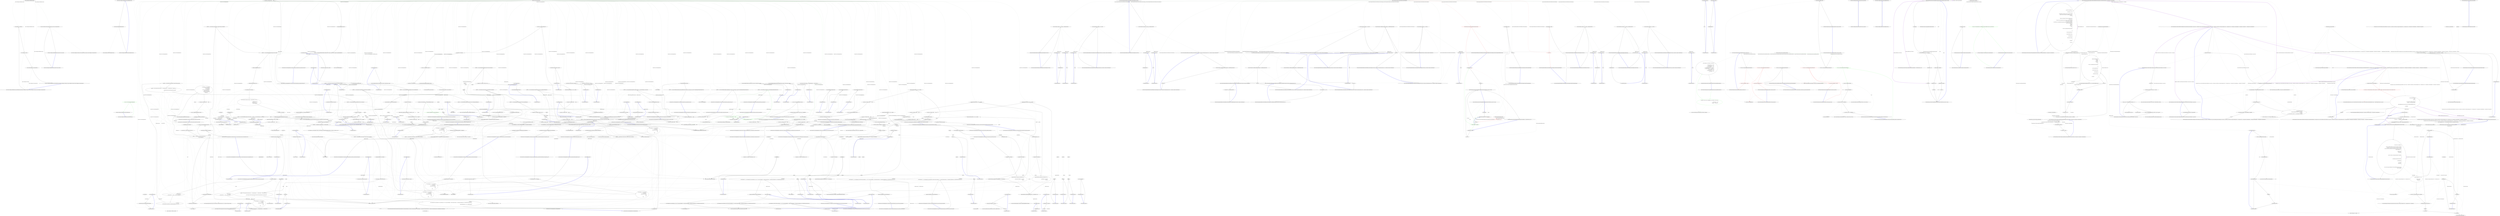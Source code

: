 digraph  {
n13 [label="Nancy.ViewEngines.DefaultRenderContext", span=""];
n0 [cluster="Nancy.ViewEngines.DefaultRenderContext.DefaultRenderContext(Nancy.ViewEngines.IViewResolver, Nancy.ViewEngines.IViewCache, Nancy.ViewEngines.ViewLocationContext)", label="Entry Nancy.ViewEngines.DefaultRenderContext.DefaultRenderContext(Nancy.ViewEngines.IViewResolver, Nancy.ViewEngines.IViewCache, Nancy.ViewEngines.ViewLocationContext)", span="17-17"];
n1 [cluster="Nancy.ViewEngines.DefaultRenderContext.DefaultRenderContext(Nancy.ViewEngines.IViewResolver, Nancy.ViewEngines.IViewCache, Nancy.ViewEngines.ViewLocationContext)", label="this.viewResolver = viewResolver", span="19-19"];
n2 [cluster="Nancy.ViewEngines.DefaultRenderContext.DefaultRenderContext(Nancy.ViewEngines.IViewResolver, Nancy.ViewEngines.IViewCache, Nancy.ViewEngines.ViewLocationContext)", label="this.viewCache = viewCache", span="20-20"];
n3 [cluster="Nancy.ViewEngines.DefaultRenderContext.DefaultRenderContext(Nancy.ViewEngines.IViewResolver, Nancy.ViewEngines.IViewCache, Nancy.ViewEngines.ViewLocationContext)", label="this.viewLocationContext = viewLocationContext", span="21-21"];
n4 [cluster="Nancy.ViewEngines.DefaultRenderContext.DefaultRenderContext(Nancy.ViewEngines.IViewResolver, Nancy.ViewEngines.IViewCache, Nancy.ViewEngines.ViewLocationContext)", label="Exit Nancy.ViewEngines.DefaultRenderContext.DefaultRenderContext(Nancy.ViewEngines.IViewResolver, Nancy.ViewEngines.IViewCache, Nancy.ViewEngines.ViewLocationContext)", span="17-17"];
n5 [cluster="Nancy.ViewEngines.DefaultRenderContext.HtmlEncode(string)", label="Entry Nancy.ViewEngines.DefaultRenderContext.HtmlEncode(string)", span="29-29"];
n6 [cluster="Nancy.ViewEngines.DefaultRenderContext.HtmlEncode(string)", label="return Helpers.HttpUtility.HtmlEncode(input);", span="31-31"];
n7 [cluster="Nancy.ViewEngines.DefaultRenderContext.HtmlEncode(string)", label="Exit Nancy.ViewEngines.DefaultRenderContext.HtmlEncode(string)", span="29-29"];
n8 [cluster="Nancy.Helpers.HttpUtility.HtmlEncode(string)", label="Entry Nancy.Helpers.HttpUtility.HtmlEncode(string)", span="541-541"];
n9 [cluster="Nancy.ViewEngines.DefaultRenderContext.LocateView(string, dynamic)", label="Entry Nancy.ViewEngines.DefaultRenderContext.LocateView(string, dynamic)", span="49-49"];
n10 [cluster="Nancy.ViewEngines.DefaultRenderContext.LocateView(string, dynamic)", label="return this.viewResolver.GetViewLocation(viewName, model, this.viewLocationContext);", span="51-51"];
n11 [cluster="Nancy.ViewEngines.DefaultRenderContext.LocateView(string, dynamic)", label="Exit Nancy.ViewEngines.DefaultRenderContext.LocateView(string, dynamic)", span="49-49"];
n12 [cluster="Nancy.ViewEngines.IViewResolver.GetViewLocation(string, dynamic, Nancy.ViewEngines.ViewLocationContext)", label="Entry Nancy.ViewEngines.IViewResolver.GetViewLocation(string, dynamic, Nancy.ViewEngines.ViewLocationContext)", span="14-14"];
d6 [cluster="Nancy.ViewEngines.DefaultRenderContext.ParsePath(string)", color=green, community=0, label="0: throw new System.NotImplementedException();", span="32-32"];
d5 [cluster="Nancy.ViewEngines.DefaultRenderContext.ParsePath(string)", label="Entry Nancy.ViewEngines.DefaultRenderContext.ParsePath(string)", span="30-30"];
d7 [cluster="Nancy.ViewEngines.DefaultRenderContext.ParsePath(string)", label="Exit Nancy.ViewEngines.DefaultRenderContext.ParsePath(string)", span="30-30"];
d8 [cluster="System.NotImplementedException.NotImplementedException()", label="Entry System.NotImplementedException.NotImplementedException()", span="0-0"];
m0_43 [cluster="Nancy.Testing.Fakes.FakeNancyModule.FakeNancyModuleConfigurator.Get(string)", file="EnvironmentExtensions.cs", label="Entry Nancy.Testing.Fakes.FakeNancyModule.FakeNancyModuleConfigurator.Get(string)", span="124-124"];
m0_44 [cluster="Nancy.Testing.Fakes.FakeNancyModule.FakeNancyModuleConfigurator.Get(string)", file="EnvironmentExtensions.cs", label="return this.Get(path, condition => true, action => HttpStatusCode.OK);", span="126-126"];
m0_45 [cluster="Nancy.Testing.Fakes.FakeNancyModule.FakeNancyModuleConfigurator.Get(string)", file="EnvironmentExtensions.cs", label="Exit Nancy.Testing.Fakes.FakeNancyModule.FakeNancyModuleConfigurator.Get(string)", span="124-124"];
m0_41 [cluster="Nancy.Testing.Fakes.FakeNancyModule.FakeNancyModuleConfigurator.GetSafeRouteCondition(System.Func<Nancy.NancyContext, bool>)", file="EnvironmentExtensions.cs", label="Entry Nancy.Testing.Fakes.FakeNancyModule.FakeNancyModuleConfigurator.GetSafeRouteCondition(System.Func<Nancy.NancyContext, bool>)", span="231-231"];
m0_105 [cluster="Nancy.Testing.Fakes.FakeNancyModule.FakeNancyModuleConfigurator.GetSafeRouteCondition(System.Func<Nancy.NancyContext, bool>)", file="EnvironmentExtensions.cs", label="return condition ?? (x => true);", span="233-233"];
m0_106 [cluster="Nancy.Testing.Fakes.FakeNancyModule.FakeNancyModuleConfigurator.GetSafeRouteCondition(System.Func<Nancy.NancyContext, bool>)", file="EnvironmentExtensions.cs", label="Exit Nancy.Testing.Fakes.FakeNancyModule.FakeNancyModuleConfigurator.GetSafeRouteCondition(System.Func<Nancy.NancyContext, bool>)", span="231-231"];
m0_65 [cluster="Nancy.Testing.Fakes.FakeNancyModule.FakeNancyModuleConfigurator.Post(string, System.Func<Nancy.NancyContext, bool>, System.Func<dynamic, Nancy.Response>)", file="EnvironmentExtensions.cs", label="Entry Nancy.Testing.Fakes.FakeNancyModule.FakeNancyModuleConfigurator.Post(string, System.Func<Nancy.NancyContext, bool>, System.Func<dynamic, Nancy.Response>)", span="184-184"];
m0_78 [cluster="Nancy.Testing.Fakes.FakeNancyModule.FakeNancyModuleConfigurator.Post(string, System.Func<Nancy.NancyContext, bool>, System.Func<dynamic, Nancy.Response>)", file="EnvironmentExtensions.cs", label="this.module.Post[path, GetSafeRouteCondition(condition)] = GetSafeRouteAction(action)", span="186-186"];
m0_79 [cluster="Nancy.Testing.Fakes.FakeNancyModule.FakeNancyModuleConfigurator.Post(string, System.Func<Nancy.NancyContext, bool>, System.Func<dynamic, Nancy.Response>)", file="EnvironmentExtensions.cs", label="return this;", span="187-187"];
m0_80 [cluster="Nancy.Testing.Fakes.FakeNancyModule.FakeNancyModuleConfigurator.Post(string, System.Func<Nancy.NancyContext, bool>, System.Func<dynamic, Nancy.Response>)", file="EnvironmentExtensions.cs", label="Exit Nancy.Testing.Fakes.FakeNancyModule.FakeNancyModuleConfigurator.Post(string, System.Func<Nancy.NancyContext, bool>, System.Func<dynamic, Nancy.Response>)", span="184-184"];
m0_22 [cluster="Nancy.Testing.Fakes.FakeNancyModule.FakeNancyModuleConfigurator.Delete(string)", file="EnvironmentExtensions.cs", label="Entry Nancy.Testing.Fakes.FakeNancyModule.FakeNancyModuleConfigurator.Delete(string)", span="88-88"];
m0_23 [cluster="Nancy.Testing.Fakes.FakeNancyModule.FakeNancyModuleConfigurator.Delete(string)", file="EnvironmentExtensions.cs", label="return this.Delete(path, condition => true, action => HttpStatusCode.OK);", span="90-90"];
m0_24 [cluster="Nancy.Testing.Fakes.FakeNancyModule.FakeNancyModuleConfigurator.Delete(string)", file="EnvironmentExtensions.cs", label="Exit Nancy.Testing.Fakes.FakeNancyModule.FakeNancyModuleConfigurator.Delete(string)", span="88-88"];
m0_53 [cluster="Nancy.Testing.Fakes.FakeNancyModule.FakeNancyModuleConfigurator.Get(string, System.Func<dynamic, Nancy.Response>)", file="EnvironmentExtensions.cs", label="Entry Nancy.Testing.Fakes.FakeNancyModule.FakeNancyModuleConfigurator.Get(string, System.Func<dynamic, Nancy.Response>)", span="136-136"];
m0_54 [cluster="Nancy.Testing.Fakes.FakeNancyModule.FakeNancyModuleConfigurator.Get(string, System.Func<dynamic, Nancy.Response>)", file="EnvironmentExtensions.cs", label="return this.Get(path, condition => true, action);", span="138-138"];
m0_55 [cluster="Nancy.Testing.Fakes.FakeNancyModule.FakeNancyModuleConfigurator.Get(string, System.Func<dynamic, Nancy.Response>)", file="EnvironmentExtensions.cs", label="Exit Nancy.Testing.Fakes.FakeNancyModule.FakeNancyModuleConfigurator.Get(string, System.Func<dynamic, Nancy.Response>)", span="136-136"];
m0_0 [cluster="Nancy.Routing.Constraints.MaxLengthRouteSegmentConstraint.TryMatch(string, string[], out string)", file="EnvironmentExtensions.cs", label="Entry Nancy.Routing.Constraints.MaxLengthRouteSegmentConstraint.TryMatch(string, string[], out string)", span="9-9"];
m0_1 [cluster="Nancy.Routing.Constraints.MaxLengthRouteSegmentConstraint.TryMatch(string, string[], out string)", file="EnvironmentExtensions.cs", label="int maxLength", span="11-11"];
m0_7 [cluster="Nancy.Routing.Constraints.MaxLengthRouteSegmentConstraint.TryMatch(string, string[], out string)", file="EnvironmentExtensions.cs", label="return false;", span="22-22"];
m0_42 [cluster="Nancy.Testing.Fakes.FakeNancyModule.FakeNancyModuleConfigurator.GetSafeRouteAction(System.Func<dynamic, Nancy.Response>)", file="EnvironmentExtensions.cs", label="Entry Nancy.Testing.Fakes.FakeNancyModule.FakeNancyModuleConfigurator.GetSafeRouteAction(System.Func<dynamic, Nancy.Response>)", span="226-226"];
m0_100 [cluster="Nancy.Testing.Fakes.FakeNancyModule.FakeNancyModuleConfigurator.GetSafeRouteAction(System.Func<dynamic, Nancy.Response>)", file="EnvironmentExtensions.cs", label="return action ?? (x => HttpStatusCode.OK);", span="228-228"];
m0_101 [cluster="Nancy.Testing.Fakes.FakeNancyModule.FakeNancyModuleConfigurator.GetSafeRouteAction(System.Func<dynamic, Nancy.Response>)", file="EnvironmentExtensions.cs", label="Exit Nancy.Testing.Fakes.FakeNancyModule.FakeNancyModuleConfigurator.GetSafeRouteAction(System.Func<dynamic, Nancy.Response>)", span="226-226"];
m0_72 [cluster="Nancy.Testing.Fakes.FakeNancyModule.FakeNancyModuleConfigurator.Post(string, System.Func<dynamic, Nancy.Response>)", file="EnvironmentExtensions.cs", label="Entry Nancy.Testing.Fakes.FakeNancyModule.FakeNancyModuleConfigurator.Post(string, System.Func<dynamic, Nancy.Response>)", span="172-172"];
m0_73 [cluster="Nancy.Testing.Fakes.FakeNancyModule.FakeNancyModuleConfigurator.Post(string, System.Func<dynamic, Nancy.Response>)", file="EnvironmentExtensions.cs", label="return this.Post(path, condition => true, action);", span="174-174"];
m0_74 [cluster="Nancy.Testing.Fakes.FakeNancyModule.FakeNancyModuleConfigurator.Post(string, System.Func<dynamic, Nancy.Response>)", file="EnvironmentExtensions.cs", label="Exit Nancy.Testing.Fakes.FakeNancyModule.FakeNancyModuleConfigurator.Post(string, System.Func<dynamic, Nancy.Response>)", span="172-172"];
m0_8 [cluster="Nancy.Routing.Constraints.MaxLengthRouteSegmentConstraint.TryMatch(string, string[], out string)", file="EnvironmentExtensions.cs", label="matchedValue = segment", span="25-25"];
m0_9 [cluster="Nancy.Routing.Constraints.MaxLengthRouteSegmentConstraint.TryMatch(string, string[], out string)", file="EnvironmentExtensions.cs", label="return true;", span="26-26"];
m0_10 [cluster="Nancy.Routing.Constraints.MaxLengthRouteSegmentConstraint.TryMatch(string, string[], out string)", file="EnvironmentExtensions.cs", label="Exit Nancy.Routing.Constraints.MaxLengthRouteSegmentConstraint.TryMatch(string, string[], out string)", span="9-9"];
m0_11 [cluster="Nancy.Routing.Constraints.ParameterizedRouteSegmentConstraintBase<T>.TryParseInt(string, out int)", file="EnvironmentExtensions.cs", label="Entry Nancy.Routing.Constraints.ParameterizedRouteSegmentConstraintBase<T>.TryParseInt(string, out int)", span="19-19"];
m0_91 [cluster="Nancy.Testing.Fakes.FakeNancyModule.FakeNancyModuleConfigurator.Put(string, System.Func<dynamic, Nancy.Response>)", file="EnvironmentExtensions.cs", label="Entry Nancy.Testing.Fakes.FakeNancyModule.FakeNancyModuleConfigurator.Put(string, System.Func<dynamic, Nancy.Response>)", span="208-208"];
m0_92 [cluster="Nancy.Testing.Fakes.FakeNancyModule.FakeNancyModuleConfigurator.Put(string, System.Func<dynamic, Nancy.Response>)", file="EnvironmentExtensions.cs", label="return this.Put(path, condition => true, action);", span="210-210"];
m0_93 [cluster="Nancy.Testing.Fakes.FakeNancyModule.FakeNancyModuleConfigurator.Put(string, System.Func<dynamic, Nancy.Response>)", file="EnvironmentExtensions.cs", label="Exit Nancy.Testing.Fakes.FakeNancyModule.FakeNancyModuleConfigurator.Put(string, System.Func<dynamic, Nancy.Response>)", span="208-208"];
m0_6 [cluster="Nancy.Routing.Constraints.MaxLengthRouteSegmentConstraint.TryMatch(string, string[], out string)", file="EnvironmentExtensions.cs", label="matchedValue = null", span="21-21"];
m0_12 [cluster="Nancy.Testing.Fakes.FakeNancyModule.FakeNancyModuleConfigurator.FakeNancyModuleConfigurator(Nancy.Testing.Fakes.FakeNancyModule)", color=red, community=0, file="EnvironmentExtensions.cs", label="0: Nancy.Routing.Constraints.MaxLengthRouteSegmentConstraint", span=""];
m0_13 [cluster="Nancy.Testing.Fakes.FakeNancyModule.FakeNancyModuleConfigurator.FakeNancyModuleConfigurator(Nancy.Testing.Fakes.FakeNancyModule)", file="EnvironmentExtensions.cs", label="Exit Nancy.Testing.Fakes.FakeNancyModule.FakeNancyModuleConfigurator.FakeNancyModuleConfigurator(Nancy.Testing.Fakes.FakeNancyModule)", span="53-53"];
m0_14 [cluster="Nancy.Testing.Fakes.FakeNancyModule.FakeNancyModuleConfigurator.After(Nancy.AfterPipeline)", file="EnvironmentExtensions.cs", label="Entry Nancy.Testing.Fakes.FakeNancyModule.FakeNancyModuleConfigurator.After(Nancy.AfterPipeline)", span="63-63"];
m0_15 [cluster="Nancy.Testing.Fakes.FakeNancyModule.FakeNancyModuleConfigurator.After(Nancy.AfterPipeline)", file="EnvironmentExtensions.cs", label="this.module.After = after", span="65-65"];
m0_16 [cluster="Nancy.Testing.Fakes.FakeNancyModule.FakeNancyModuleConfigurator.After(Nancy.AfterPipeline)", file="EnvironmentExtensions.cs", label="return this;", span="67-67"];
m0_17 [cluster="Nancy.Testing.Fakes.FakeNancyModule.FakeNancyModuleConfigurator.After(Nancy.AfterPipeline)", file="EnvironmentExtensions.cs", label="Exit Nancy.Testing.Fakes.FakeNancyModule.FakeNancyModuleConfigurator.After(Nancy.AfterPipeline)", span="63-63"];
m0_107 [cluster="lambda expression", file="EnvironmentExtensions.cs", label="Entry lambda expression", span="233-233"];
m0_26 [cluster="lambda expression", file="EnvironmentExtensions.cs", label="Entry lambda expression", span="90-90"];
m0_29 [cluster="lambda expression", file="EnvironmentExtensions.cs", label="Entry lambda expression", span="90-90"];
m0_27 [cluster="lambda expression", file="EnvironmentExtensions.cs", label=true, span="90-90"];
m0_28 [cluster="lambda expression", file="EnvironmentExtensions.cs", label="Exit lambda expression", span="90-90"];
m0_30 [cluster="lambda expression", file="EnvironmentExtensions.cs", label="HttpStatusCode.OK", span="90-90"];
m0_31 [cluster="lambda expression", file="EnvironmentExtensions.cs", label="Exit lambda expression", span="90-90"];
m0_35 [cluster="lambda expression", file="EnvironmentExtensions.cs", label="Entry lambda expression", span="102-102"];
m0_36 [cluster="lambda expression", file="EnvironmentExtensions.cs", label=true, span="102-102"];
m0_37 [cluster="lambda expression", file="EnvironmentExtensions.cs", label="Exit lambda expression", span="102-102"];
m0_47 [cluster="lambda expression", file="EnvironmentExtensions.cs", label="Entry lambda expression", span="126-126"];
m0_50 [cluster="lambda expression", file="EnvironmentExtensions.cs", label="Entry lambda expression", span="126-126"];
m0_48 [cluster="lambda expression", file="EnvironmentExtensions.cs", label=true, span="126-126"];
m0_49 [cluster="lambda expression", file="EnvironmentExtensions.cs", label="Exit lambda expression", span="126-126"];
m0_51 [cluster="lambda expression", file="EnvironmentExtensions.cs", label="HttpStatusCode.OK", span="126-126"];
m0_52 [cluster="lambda expression", file="EnvironmentExtensions.cs", label="Exit lambda expression", span="126-126"];
m0_56 [cluster="lambda expression", file="EnvironmentExtensions.cs", label="Entry lambda expression", span="138-138"];
m0_57 [cluster="lambda expression", file="EnvironmentExtensions.cs", label=true, span="138-138"];
m0_58 [cluster="lambda expression", file="EnvironmentExtensions.cs", label="Exit lambda expression", span="138-138"];
m0_66 [cluster="lambda expression", file="EnvironmentExtensions.cs", label="Entry lambda expression", span="162-162"];
m0_69 [cluster="lambda expression", file="EnvironmentExtensions.cs", label="Entry lambda expression", span="162-162"];
m0_67 [cluster="lambda expression", file="EnvironmentExtensions.cs", label=true, span="162-162"];
m0_68 [cluster="lambda expression", file="EnvironmentExtensions.cs", label="Exit lambda expression", span="162-162"];
m0_70 [cluster="lambda expression", file="EnvironmentExtensions.cs", label="HttpStatusCode.OK", span="162-162"];
m0_71 [cluster="lambda expression", file="EnvironmentExtensions.cs", label="Exit lambda expression", span="162-162"];
m0_75 [cluster="lambda expression", file="EnvironmentExtensions.cs", label="Entry lambda expression", span="174-174"];
m0_76 [cluster="lambda expression", file="EnvironmentExtensions.cs", label=true, span="174-174"];
m0_77 [cluster="lambda expression", file="EnvironmentExtensions.cs", label="Exit lambda expression", span="174-174"];
m0_85 [cluster="lambda expression", file="EnvironmentExtensions.cs", label="Entry lambda expression", span="198-198"];
m0_88 [cluster="lambda expression", file="EnvironmentExtensions.cs", label="Entry lambda expression", span="198-198"];
m0_86 [cluster="lambda expression", file="EnvironmentExtensions.cs", label=true, span="198-198"];
m0_87 [cluster="lambda expression", file="EnvironmentExtensions.cs", label="Exit lambda expression", span="198-198"];
m0_89 [cluster="lambda expression", file="EnvironmentExtensions.cs", label="HttpStatusCode.OK", span="198-198"];
m0_90 [cluster="lambda expression", file="EnvironmentExtensions.cs", label="Exit lambda expression", span="198-198"];
m0_94 [cluster="lambda expression", file="EnvironmentExtensions.cs", label="Entry lambda expression", span="210-210"];
m0_95 [cluster="lambda expression", file="EnvironmentExtensions.cs", label=true, span="210-210"];
m0_96 [cluster="lambda expression", file="EnvironmentExtensions.cs", label="Exit lambda expression", span="210-210"];
m0_102 [cluster="lambda expression", file="EnvironmentExtensions.cs", label="Entry lambda expression", span="228-228"];
m0_103 [cluster="lambda expression", file="EnvironmentExtensions.cs", label="HttpStatusCode.OK", span="228-228"];
m0_104 [cluster="lambda expression", file="EnvironmentExtensions.cs", label="Exit lambda expression", span="228-228"];
m0_108 [cluster="lambda expression", file="EnvironmentExtensions.cs", label=true, span="233-233"];
m0_109 [cluster="lambda expression", file="EnvironmentExtensions.cs", label="Exit lambda expression", span="233-233"];
m0_2 [cluster="Nancy.Routing.Constraints.MaxLengthRouteSegmentConstraint.TryMatch(string, string[], out string)", file="EnvironmentExtensions.cs", label="!this.TryParseInt(parameters[0], out maxLength)", span="13-13"];
m0_3 [cluster="Nancy.Routing.Constraints.MaxLengthRouteSegmentConstraint.TryMatch(string, string[], out string)", color=red, community=0, file="EnvironmentExtensions.cs", label="0: matchedValue = null", span="15-15"];
m0_4 [cluster="Nancy.Routing.Constraints.MaxLengthRouteSegmentConstraint.TryMatch(string, string[], out string)", file="EnvironmentExtensions.cs", label="return false;", span="16-16"];
m0_5 [cluster="Nancy.Routing.Constraints.MaxLengthRouteSegmentConstraint.TryMatch(string, string[], out string)", color=green, community=0, file="EnvironmentExtensions.cs", label="0: segment.Length > maxLength", span="19-19"];
m0_81 [cluster="Nancy.Testing.Fakes.FakeNancyModule.FakeNancyModuleConfigurator.Put(string)", file="EnvironmentExtensions.cs", label="Entry Nancy.Testing.Fakes.FakeNancyModule.FakeNancyModuleConfigurator.Put(string)", span="196-196"];
m0_82 [cluster="Nancy.Testing.Fakes.FakeNancyModule.FakeNancyModuleConfigurator.Put(string)", file="EnvironmentExtensions.cs", label="return this.Put(path, condition => true, action => HttpStatusCode.OK);", span="198-198"];
m0_83 [cluster="Nancy.Testing.Fakes.FakeNancyModule.FakeNancyModuleConfigurator.Put(string)", file="EnvironmentExtensions.cs", label="Exit Nancy.Testing.Fakes.FakeNancyModule.FakeNancyModuleConfigurator.Put(string)", span="196-196"];
m0_18 [cluster="Nancy.Testing.Fakes.FakeNancyModule.FakeNancyModuleConfigurator.Before(Nancy.BeforePipeline)", file="EnvironmentExtensions.cs", label="Entry Nancy.Testing.Fakes.FakeNancyModule.FakeNancyModuleConfigurator.Before(Nancy.BeforePipeline)", span="75-75"];
m0_19 [cluster="Nancy.Testing.Fakes.FakeNancyModule.FakeNancyModuleConfigurator.Before(Nancy.BeforePipeline)", file="EnvironmentExtensions.cs", label="this.module.Before = before", span="77-77"];
m0_20 [cluster="Nancy.Testing.Fakes.FakeNancyModule.FakeNancyModuleConfigurator.Before(Nancy.BeforePipeline)", color=red, community=0, file="EnvironmentExtensions.cs", label="0: return this;", span="79-79"];
m0_21 [cluster="Nancy.Testing.Fakes.FakeNancyModule.FakeNancyModuleConfigurator.Before(Nancy.BeforePipeline)", file="EnvironmentExtensions.cs", label="Exit Nancy.Testing.Fakes.FakeNancyModule.FakeNancyModuleConfigurator.Before(Nancy.BeforePipeline)", span="75-75"];
m0_84 [cluster="Nancy.Testing.Fakes.FakeNancyModule.FakeNancyModuleConfigurator.Put(string, System.Func<Nancy.NancyContext, bool>, System.Func<dynamic, Nancy.Response>)", file="EnvironmentExtensions.cs", label="Entry Nancy.Testing.Fakes.FakeNancyModule.FakeNancyModuleConfigurator.Put(string, System.Func<Nancy.NancyContext, bool>, System.Func<dynamic, Nancy.Response>)", span="220-220"];
m0_97 [cluster="Nancy.Testing.Fakes.FakeNancyModule.FakeNancyModuleConfigurator.Put(string, System.Func<Nancy.NancyContext, bool>, System.Func<dynamic, Nancy.Response>)", file="EnvironmentExtensions.cs", label="this.module.Post[path, GetSafeRouteCondition(condition)] = GetSafeRouteAction(action)", span="222-222"];
m0_98 [cluster="Nancy.Testing.Fakes.FakeNancyModule.FakeNancyModuleConfigurator.Put(string, System.Func<Nancy.NancyContext, bool>, System.Func<dynamic, Nancy.Response>)", file="EnvironmentExtensions.cs", label="return this;", span="223-223"];
m0_99 [cluster="Nancy.Testing.Fakes.FakeNancyModule.FakeNancyModuleConfigurator.Put(string, System.Func<Nancy.NancyContext, bool>, System.Func<dynamic, Nancy.Response>)", file="EnvironmentExtensions.cs", label="Exit Nancy.Testing.Fakes.FakeNancyModule.FakeNancyModuleConfigurator.Put(string, System.Func<Nancy.NancyContext, bool>, System.Func<dynamic, Nancy.Response>)", span="220-220"];
m0_32 [cluster="Nancy.Testing.Fakes.FakeNancyModule.FakeNancyModuleConfigurator.Delete(string, System.Func<dynamic, Nancy.Response>)", file="EnvironmentExtensions.cs", label="Entry Nancy.Testing.Fakes.FakeNancyModule.FakeNancyModuleConfigurator.Delete(string, System.Func<dynamic, Nancy.Response>)", span="100-100"];
m0_33 [cluster="Nancy.Testing.Fakes.FakeNancyModule.FakeNancyModuleConfigurator.Delete(string, System.Func<dynamic, Nancy.Response>)", file="EnvironmentExtensions.cs", label="return this.Delete(path, condition => true, action);", span="102-102"];
m0_34 [cluster="Nancy.Testing.Fakes.FakeNancyModule.FakeNancyModuleConfigurator.Delete(string, System.Func<dynamic, Nancy.Response>)", file="EnvironmentExtensions.cs", label="Exit Nancy.Testing.Fakes.FakeNancyModule.FakeNancyModuleConfigurator.Delete(string, System.Func<dynamic, Nancy.Response>)", span="100-100"];
m0_46 [cluster="Nancy.Testing.Fakes.FakeNancyModule.FakeNancyModuleConfigurator.Get(string, System.Func<Nancy.NancyContext, bool>, System.Func<dynamic, Nancy.Response>)", file="EnvironmentExtensions.cs", label="Entry Nancy.Testing.Fakes.FakeNancyModule.FakeNancyModuleConfigurator.Get(string, System.Func<Nancy.NancyContext, bool>, System.Func<dynamic, Nancy.Response>)", span="148-148"];
m0_59 [cluster="Nancy.Testing.Fakes.FakeNancyModule.FakeNancyModuleConfigurator.Get(string, System.Func<Nancy.NancyContext, bool>, System.Func<dynamic, Nancy.Response>)", file="EnvironmentExtensions.cs", label="this.module.Get[path, GetSafeRouteCondition(condition)] = GetSafeRouteAction(action)", span="150-150"];
m0_60 [cluster="Nancy.Testing.Fakes.FakeNancyModule.FakeNancyModuleConfigurator.Get(string, System.Func<Nancy.NancyContext, bool>, System.Func<dynamic, Nancy.Response>)", file="EnvironmentExtensions.cs", label="return this;", span="151-151"];
m0_61 [cluster="Nancy.Testing.Fakes.FakeNancyModule.FakeNancyModuleConfigurator.Get(string, System.Func<Nancy.NancyContext, bool>, System.Func<dynamic, Nancy.Response>)", file="EnvironmentExtensions.cs", label="Exit Nancy.Testing.Fakes.FakeNancyModule.FakeNancyModuleConfigurator.Get(string, System.Func<Nancy.NancyContext, bool>, System.Func<dynamic, Nancy.Response>)", span="148-148"];
m0_62 [cluster="Nancy.Testing.Fakes.FakeNancyModule.FakeNancyModuleConfigurator.Post(string)", file="EnvironmentExtensions.cs", label="Entry Nancy.Testing.Fakes.FakeNancyModule.FakeNancyModuleConfigurator.Post(string)", span="160-160"];
m0_63 [cluster="Nancy.Testing.Fakes.FakeNancyModule.FakeNancyModuleConfigurator.Post(string)", file="EnvironmentExtensions.cs", label="return this.Post(path, condition => true, action => HttpStatusCode.OK);", span="162-162"];
m0_64 [cluster="Nancy.Testing.Fakes.FakeNancyModule.FakeNancyModuleConfigurator.Post(string)", file="EnvironmentExtensions.cs", label="Exit Nancy.Testing.Fakes.FakeNancyModule.FakeNancyModuleConfigurator.Post(string)", span="160-160"];
m0_25 [cluster="Nancy.Testing.Fakes.FakeNancyModule.FakeNancyModuleConfigurator.Delete(string, System.Func<Nancy.NancyContext, bool>, System.Func<dynamic, Nancy.Response>)", file="EnvironmentExtensions.cs", label="Entry Nancy.Testing.Fakes.FakeNancyModule.FakeNancyModuleConfigurator.Delete(string, System.Func<Nancy.NancyContext, bool>, System.Func<dynamic, Nancy.Response>)", span="112-112"];
m0_38 [cluster="Nancy.Testing.Fakes.FakeNancyModule.FakeNancyModuleConfigurator.Delete(string, System.Func<Nancy.NancyContext, bool>, System.Func<dynamic, Nancy.Response>)", file="EnvironmentExtensions.cs", label="this.module.Delete[path, GetSafeRouteCondition(condition)] = GetSafeRouteAction(action)", span="114-114"];
m0_39 [cluster="Nancy.Testing.Fakes.FakeNancyModule.FakeNancyModuleConfigurator.Delete(string, System.Func<Nancy.NancyContext, bool>, System.Func<dynamic, Nancy.Response>)", file="EnvironmentExtensions.cs", label="return this;", span="115-115"];
m0_40 [cluster="Nancy.Testing.Fakes.FakeNancyModule.FakeNancyModuleConfigurator.Delete(string, System.Func<Nancy.NancyContext, bool>, System.Func<dynamic, Nancy.Response>)", file="EnvironmentExtensions.cs", label="Exit Nancy.Testing.Fakes.FakeNancyModule.FakeNancyModuleConfigurator.Delete(string, System.Func<Nancy.NancyContext, bool>, System.Func<dynamic, Nancy.Response>)", span="112-112"];
m0_110 [file="EnvironmentExtensions.cs", label="Nancy.Testing.Fakes.FakeNancyModule", span=""];
m0_111 [file="EnvironmentExtensions.cs", label="Nancy.Testing.Fakes.FakeNancyModule.FakeNancyModuleConfigurator", span=""];
m1_11 [cluster="Nancy.Tests.Extensions.EnvironmentExtensionsFixture.Should_set_uri()", file="EnvironmentExtensionsFixture.cs", label="Entry Nancy.Tests.Extensions.EnvironmentExtensionsFixture.Should_set_uri()", span="41-41"];
m1_12 [cluster="Nancy.Tests.Extensions.EnvironmentExtensionsFixture.Should_set_uri()", file="EnvironmentExtensionsFixture.cs", label="var result = environment.AsNancyRequestParameters()", span="43-43"];
m1_13 [cluster="Nancy.Tests.Extensions.EnvironmentExtensionsFixture.Should_set_uri()", color=red, community=0, file="EnvironmentExtensionsFixture.cs", label="0: result.Uri.ShouldEqual(''/root/test'')", span="45-45"];
m1_14 [cluster="Nancy.Tests.Extensions.EnvironmentExtensionsFixture.Should_set_uri()", file="EnvironmentExtensionsFixture.cs", label="Exit Nancy.Tests.Extensions.EnvironmentExtensionsFixture.Should_set_uri()", span="41-41"];
m1_5 [cluster="Nancy.Tests.Extensions.EnvironmentExtensionsFixture.Should_set_method()", file="EnvironmentExtensionsFixture.cs", label="Entry Nancy.Tests.Extensions.EnvironmentExtensionsFixture.Should_set_method()", span="33-33"];
m1_6 [cluster="Nancy.Tests.Extensions.EnvironmentExtensionsFixture.Should_set_method()", file="EnvironmentExtensionsFixture.cs", label="var result = environment.AsNancyRequestParameters()", span="35-35"];
m1_7 [cluster="Nancy.Tests.Extensions.EnvironmentExtensionsFixture.Should_set_method()", file="EnvironmentExtensionsFixture.cs", label="result.Method.ShouldEqual(''GET'')", span="37-37"];
m1_8 [cluster="Nancy.Tests.Extensions.EnvironmentExtensionsFixture.Should_set_method()", file="EnvironmentExtensionsFixture.cs", label="Exit Nancy.Tests.Extensions.EnvironmentExtensionsFixture.Should_set_method()", span="33-33"];
m1_10 [cluster="object.ShouldEqual(object)", file="EnvironmentExtensionsFixture.cs", label="Entry object.ShouldEqual(object)", span="80-80"];
m1_4 [cluster="System.Collections.Generic.Dictionary<TKey, TValue>.Dictionary()", file="EnvironmentExtensionsFixture.cs", label="Entry System.Collections.Generic.Dictionary<TKey, TValue>.Dictionary()", span="0-0"];
m1_15 [cluster="Nancy.Tests.Extensions.EnvironmentExtensionsFixture.Should_create_ienumerable_for_headers_with_multiple_values()", file="EnvironmentExtensionsFixture.cs", label="Entry Nancy.Tests.Extensions.EnvironmentExtensionsFixture.Should_create_ienumerable_for_headers_with_multiple_values()", span="49-49"];
m1_16 [cluster="Nancy.Tests.Extensions.EnvironmentExtensionsFixture.Should_create_ienumerable_for_headers_with_multiple_values()", color=green, community=0, file="EnvironmentExtensionsFixture.cs", label="0: var req = environment.AsNancyRequestParameters()", span="51-51"];
m1_17 [cluster="Nancy.Tests.Extensions.EnvironmentExtensionsFixture.Should_create_ienumerable_for_headers_with_multiple_values()", file="EnvironmentExtensionsFixture.cs", label="var result = req.Headers[''Header'']", span="53-53"];
m1_18 [cluster="Nancy.Tests.Extensions.EnvironmentExtensionsFixture.Should_create_ienumerable_for_headers_with_multiple_values()", file="EnvironmentExtensionsFixture.cs", label="result.Count().ShouldEqual(2)", span="55-55"];
m1_19 [cluster="Nancy.Tests.Extensions.EnvironmentExtensionsFixture.Should_create_ienumerable_for_headers_with_multiple_values()", file="EnvironmentExtensionsFixture.cs", label="result.Contains(''Value1'').ShouldBeTrue()", span="56-56"];
m1_20 [cluster="Nancy.Tests.Extensions.EnvironmentExtensionsFixture.Should_create_ienumerable_for_headers_with_multiple_values()", file="EnvironmentExtensionsFixture.cs", label="result.Contains(''Value2'').ShouldBeTrue()", span="57-57"];
m1_21 [cluster="Nancy.Tests.Extensions.EnvironmentExtensionsFixture.Should_create_ienumerable_for_headers_with_multiple_values()", file="EnvironmentExtensionsFixture.cs", label="Exit Nancy.Tests.Extensions.EnvironmentExtensionsFixture.Should_create_ienumerable_for_headers_with_multiple_values()", span="49-49"];
m1_9 [cluster="System.Collections.Generic.IDictionary<string, object>.AsNancyRequestParameters()", file="EnvironmentExtensionsFixture.cs", label="Entry System.Collections.Generic.IDictionary<string, object>.AsNancyRequestParameters()", span="14-14"];
m1_23 [cluster="System.Collections.Generic.IEnumerable<TSource>.Contains<TSource>(TSource)", file="EnvironmentExtensionsFixture.cs", label="Entry System.Collections.Generic.IEnumerable<TSource>.Contains<TSource>(TSource)", span="0-0"];
m1_24 [cluster="bool.ShouldBeTrue()", file="EnvironmentExtensionsFixture.cs", label="Entry bool.ShouldBeTrue()", span="70-70"];
m1_25 [cluster="Nancy.Tests.Extensions.EnvironmentExtensionsFixture.Should_set_protocol()", file="EnvironmentExtensionsFixture.cs", label="Entry Nancy.Tests.Extensions.EnvironmentExtensionsFixture.Should_set_protocol()", span="61-61"];
m1_26 [cluster="Nancy.Tests.Extensions.EnvironmentExtensionsFixture.Should_set_protocol()", color=red, community=0, file="EnvironmentExtensionsFixture.cs", label="0: var result = environment.AsNancyRequestParameters()", span="63-63"];
m1_27 [cluster="Nancy.Tests.Extensions.EnvironmentExtensionsFixture.Should_set_protocol()", color=red, community=0, file="EnvironmentExtensionsFixture.cs", label="0: result.Protocol.ShouldEqual(''http'')", span="65-65"];
m1_28 [cluster="Nancy.Tests.Extensions.EnvironmentExtensionsFixture.Should_set_protocol()", file="EnvironmentExtensionsFixture.cs", label="Exit Nancy.Tests.Extensions.EnvironmentExtensionsFixture.Should_set_protocol()", span="61-61"];
m1_29 [cluster="Nancy.Tests.Extensions.EnvironmentExtensionsFixture.Should_set_querystring()", file="EnvironmentExtensionsFixture.cs", label="Entry Nancy.Tests.Extensions.EnvironmentExtensionsFixture.Should_set_querystring()", span="69-69"];
m1_30 [cluster="Nancy.Tests.Extensions.EnvironmentExtensionsFixture.Should_set_querystring()", color=red, community=0, file="EnvironmentExtensionsFixture.cs", label="0: var result = environment.AsNancyRequestParameters()", span="71-71"];
m1_31 [cluster="Nancy.Tests.Extensions.EnvironmentExtensionsFixture.Should_set_querystring()", color=red, community=0, file="EnvironmentExtensionsFixture.cs", label="0: result.Query.ShouldEqual(''var=value'')", span="73-73"];
m1_32 [cluster="Nancy.Tests.Extensions.EnvironmentExtensionsFixture.Should_set_querystring()", file="EnvironmentExtensionsFixture.cs", label="Exit Nancy.Tests.Extensions.EnvironmentExtensionsFixture.Should_set_querystring()", span="69-69"];
m1_0 [cluster="Nancy.Tests.Extensions.EnvironmentExtensionsFixture.EnvironmentExtensionsFixture()", file="EnvironmentExtensionsFixture.cs", label="Entry Nancy.Tests.Extensions.EnvironmentExtensionsFixture.EnvironmentExtensionsFixture()", span="11-11"];
m1_1 [cluster="Nancy.Tests.Extensions.EnvironmentExtensionsFixture.EnvironmentExtensionsFixture()", color=green, community=0, file="EnvironmentExtensionsFixture.cs", label="0: IDictionary<string, string> requestHeaders = new Dictionary<string, string>()\r\n                                                             {\r\n                                                                 { ''Content-Length'', ''500'' },\r\n                                                                 { ''Header'', ''Value1,Value2'' },\r\n                                                             }", span="13-17"];
m1_2 [cluster="Nancy.Tests.Extensions.EnvironmentExtensionsFixture.EnvironmentExtensionsFixture()", file="EnvironmentExtensionsFixture.cs", label="this.environment = new Dictionary<string, object>()\r\n                                   {\r\n                                       { ''owin.RequestMethod'', ''GET'' },\r\n                                       { ''owin.RequestPath'', ''/test'' },\r\n                                       { ''owin.RequestPathBase'', ''/root'' },\r\n                                       { ''owin.RequestQueryString'', ''var=value'' },\r\n                                       { ''owin.RequestHeaders'', requestHeaders },\r\n                                       { ''owin.RequestBody'', null },\r\n                                       { ''owin.RequestScheme'', ''http'' },\r\n                                       { ''owin.Version'', ''1.0'' }\r\n                                   }", span="19-29"];
m1_3 [cluster="Nancy.Tests.Extensions.EnvironmentExtensionsFixture.EnvironmentExtensionsFixture()", file="EnvironmentExtensionsFixture.cs", label="Exit Nancy.Tests.Extensions.EnvironmentExtensionsFixture.EnvironmentExtensionsFixture()", span="11-11"];
m1_33 [cluster="Nancy.Tests.Extensions.EnvironmentExtensionsFixture.Should_initialise_requeststream_using_content_length_header()", file="EnvironmentExtensionsFixture.cs", label="Entry Nancy.Tests.Extensions.EnvironmentExtensionsFixture.Should_initialise_requeststream_using_content_length_header()", span="77-77"];
m1_34 [cluster="Nancy.Tests.Extensions.EnvironmentExtensionsFixture.Should_initialise_requeststream_using_content_length_header()", file="EnvironmentExtensionsFixture.cs", label="var result = environment.AsNancyRequestParameters()", span="79-79"];
m1_35 [cluster="Nancy.Tests.Extensions.EnvironmentExtensionsFixture.Should_initialise_requeststream_using_content_length_header()", file="EnvironmentExtensionsFixture.cs", label="Exit Nancy.Tests.Extensions.EnvironmentExtensionsFixture.Should_initialise_requeststream_using_content_length_header()", span="77-77"];
m1_22 [cluster="System.Collections.Generic.IEnumerable<TSource>.Count<TSource>()", file="EnvironmentExtensionsFixture.cs", label="Entry System.Collections.Generic.IEnumerable<TSource>.Count<TSource>()", span="0-0"];
m1_36 [file="EnvironmentExtensionsFixture.cs", label="Nancy.Tests.Extensions.EnvironmentExtensionsFixture", span=""];
m2_2 [cluster="Nancy.ViewEngines.IRenderContext.LocateView(string, dynamic)", file="IRenderContext.cs", label="Entry Nancy.ViewEngines.IRenderContext.LocateView(string, dynamic)", span="26-26"];
m2_3 [cluster="Nancy.ViewEngines.IRenderContext.LocateView(string, dynamic)", file="IRenderContext.cs", label="Exit Nancy.ViewEngines.IRenderContext.LocateView(string, dynamic)", span="26-26"];
m2_0 [cluster="Nancy.ViewEngines.IRenderContext.HtmlEncode(string)", file="IRenderContext.cs", label="Entry Nancy.ViewEngines.IRenderContext.HtmlEncode(string)", span="12-12"];
m2_1 [cluster="Nancy.ViewEngines.IRenderContext.HtmlEncode(string)", file="IRenderContext.cs", label="Exit Nancy.ViewEngines.IRenderContext.HtmlEncode(string)", span="12-12"];
m3_98 [cluster="Nancy.Request.Request(string, string, string)", file="NancyHost.cs", label="Entry Nancy.Request.Request(string, string, string)", span="30-30"];
m3_248 [cluster="Unk.Handle", file="NancyHost.cs", label="Entry Unk.Handle", span=""];
m3_77 [cluster="Nancy.Tests.Unit.NancyEngineFixture.Should_throw_argumentnullexception_when_created_with_null_status_handler()", file="NancyHost.cs", label="Entry Nancy.Tests.Unit.NancyEngineFixture.Should_throw_argumentnullexception_when_created_with_null_status_handler()", span="85-85"];
m3_79 [cluster="Nancy.Tests.Unit.NancyEngineFixture.Should_throw_argumentnullexception_when_created_with_null_status_handler()", file="NancyHost.cs", label="exception.ShouldBeOfType<ArgumentNullException>()", span="92-92"];
m3_78 [cluster="Nancy.Tests.Unit.NancyEngineFixture.Should_throw_argumentnullexception_when_created_with_null_status_handler()", file="NancyHost.cs", label="var exception =\r\n                Record.Exception(() => new NancyEngine(this.requestDispatcher, A.Fake<INancyContextFactory>(), null, A.Fake<IRequestTracing>(), this.diagnosticsConfiguration, new DisabledStaticContentProvider()))", span="88-89"];
m3_80 [cluster="Nancy.Tests.Unit.NancyEngineFixture.Should_throw_argumentnullexception_when_created_with_null_status_handler()", file="NancyHost.cs", label="Exit Nancy.Tests.Unit.NancyEngineFixture.Should_throw_argumentnullexception_when_created_with_null_status_handler()", span="85-85"];
m3_397 [cluster="Nancy.Tests.Unit.NancyEngineFixture.Should_add_requestexecutionexception_to_context_when_pipeline_is_null()", file="NancyHost.cs", label="Entry Nancy.Tests.Unit.NancyEngineFixture.Should_add_requestexecutionexception_to_context_when_pipeline_is_null()", span="487-487"];
m3_403 [cluster="Nancy.Tests.Unit.NancyEngineFixture.Should_add_requestexecutionexception_to_context_when_pipeline_is_null()", file="NancyHost.cs", label="var request = new Request(''GET'', ''/'', ''http'')", span="504-504"];
m3_399 [cluster="Nancy.Tests.Unit.NancyEngineFixture.Should_add_requestexecutionexception_to_context_when_pipeline_is_null()", file="NancyHost.cs", label="A.CallTo(() => resolver.Resolve(A<NancyContext>.Ignored)).Returns(resolvedRoute)", span="497-497"];
m3_400 [cluster="Nancy.Tests.Unit.NancyEngineFixture.Should_add_requestexecutionexception_to_context_when_pipeline_is_null()", file="NancyHost.cs", label="A.CallTo(() => this.requestDispatcher.Dispatch(context)).Throws(new Exception())", span="499-499"];
m3_402 [cluster="Nancy.Tests.Unit.NancyEngineFixture.Should_add_requestexecutionexception_to_context_when_pipeline_is_null()", file="NancyHost.cs", label="engine.RequestPipelinesFactory = (ctx) => pipelines", span="502-502"];
m3_404 [cluster="Nancy.Tests.Unit.NancyEngineFixture.Should_add_requestexecutionexception_to_context_when_pipeline_is_null()", file="NancyHost.cs", label="var result = this.engine.HandleRequest(request)", span="507-507"];
m3_398 [cluster="Nancy.Tests.Unit.NancyEngineFixture.Should_add_requestexecutionexception_to_context_when_pipeline_is_null()", file="NancyHost.cs", label="var resolvedRoute = new ResolveResult(\r\n               new FakeRoute(),\r\n               DynamicDictionary.Empty,\r\n               null,\r\n               null,\r\n               null)", span="490-495"];
m3_401 [cluster="Nancy.Tests.Unit.NancyEngineFixture.Should_add_requestexecutionexception_to_context_when_pipeline_is_null()", file="NancyHost.cs", label="var pipelines = new Pipelines { OnError = null }", span="501-501"];
m3_405 [cluster="Nancy.Tests.Unit.NancyEngineFixture.Should_add_requestexecutionexception_to_context_when_pipeline_is_null()", file="NancyHost.cs", label="result.Items.Keys.Contains(''ERROR_EXCEPTION'').ShouldBeTrue()", span="510-510"];
m3_406 [cluster="Nancy.Tests.Unit.NancyEngineFixture.Should_add_requestexecutionexception_to_context_when_pipeline_is_null()", file="NancyHost.cs", label="result.Items[''ERROR_EXCEPTION''].ShouldBeOfType<RequestExecutionException>()", span="511-511"];
m3_407 [cluster="Nancy.Tests.Unit.NancyEngineFixture.Should_add_requestexecutionexception_to_context_when_pipeline_is_null()", file="NancyHost.cs", label="Exit Nancy.Tests.Unit.NancyEngineFixture.Should_add_requestexecutionexception_to_context_when_pipeline_is_null()", span="487-487"];
m3_99 [cluster="Unk.MustHaveHappened", file="NancyHost.cs", label="Entry Unk.MustHaveHappened", span=""];
m3_92 [cluster="Nancy.INancyEngine.HandleRequest(Nancy.Request)", file="NancyHost.cs", label="Entry Nancy.INancyEngine.HandleRequest(Nancy.Request)", span="21-21"];
m3_84 [cluster="Nancy.Tests.Unit.NancyEngineFixture.HandleRequest_Should_Throw_ArgumentNullException_When_Given_A_Null_Request()", file="NancyHost.cs", label="Entry Nancy.Tests.Unit.NancyEngineFixture.HandleRequest_Should_Throw_ArgumentNullException_When_Given_A_Null_Request()", span="96-96"];
m3_87 [cluster="Nancy.Tests.Unit.NancyEngineFixture.HandleRequest_Should_Throw_ArgumentNullException_When_Given_A_Null_Request()", color=green, community=0, file="NancyHost.cs", label="0: exception.ShouldBeOfType<ArgumentNullException>()", span="105-105"];
m3_86 [cluster="Nancy.Tests.Unit.NancyEngineFixture.HandleRequest_Should_Throw_ArgumentNullException_When_Given_A_Null_Request()", file="NancyHost.cs", label="var exception = Record.Exception(() => engine.HandleRequest(request))", span="102-102"];
m3_85 [cluster="Nancy.Tests.Unit.NancyEngineFixture.HandleRequest_Should_Throw_ArgumentNullException_When_Given_A_Null_Request()", file="NancyHost.cs", label="Request request = null", span="99-99"];
m3_88 [cluster="Nancy.Tests.Unit.NancyEngineFixture.HandleRequest_Should_Throw_ArgumentNullException_When_Given_A_Null_Request()", file="NancyHost.cs", label="Exit Nancy.Tests.Unit.NancyEngineFixture.HandleRequest_Should_Throw_ArgumentNullException_When_Given_A_Null_Request()", span="96-96"];
m3_317 [cluster="Unk.Equal", file="NancyHost.cs", label="Entry Unk.Equal", span=""];
m3_114 [cluster="Nancy.Routing.IRequestDispatcher.Dispatch(Nancy.NancyContext)", file="NancyHost.cs", label="Entry Nancy.Routing.IRequestDispatcher.Dispatch(Nancy.NancyContext)", span="11-11"];
m3_315 [cluster="System.Exception.Exception()", file="NancyHost.cs", label="Entry System.Exception.Exception()", span="0-0"];
m3_239 [cluster="Nancy.Tests.Unit.NancyEngineFixture.Should_not_invoke_status_handler_if_not_supported_status_code()", file="NancyHost.cs", label="Entry Nancy.Tests.Unit.NancyEngineFixture.Should_not_invoke_status_handler_if_not_supported_status_code()", span="301-301"];
m3_240 [cluster="Nancy.Tests.Unit.NancyEngineFixture.Should_not_invoke_status_handler_if_not_supported_status_code()", file="NancyHost.cs", label="var request = new Request(''GET'', ''/'', ''http'')", span="304-304"];
m3_241 [cluster="Nancy.Tests.Unit.NancyEngineFixture.Should_not_invoke_status_handler_if_not_supported_status_code()", file="NancyHost.cs", label="this.engine.HandleRequest(request)", span="307-307"];
m3_242 [cluster="Nancy.Tests.Unit.NancyEngineFixture.Should_not_invoke_status_handler_if_not_supported_status_code()", file="NancyHost.cs", label="A.CallTo(() => this.statusCodeHandler.Handle(A<HttpStatusCode>.Ignored, A<NancyContext>.Ignored)).MustNotHaveHappened()", span="310-310"];
m3_243 [cluster="Nancy.Tests.Unit.NancyEngineFixture.Should_not_invoke_status_handler_if_not_supported_status_code()", file="NancyHost.cs", label="Exit Nancy.Tests.Unit.NancyEngineFixture.Should_not_invoke_status_handler_if_not_supported_status_code()", span="301-301"];
m3_288 [cluster="Nancy.NancyContext.GetExceptionDetails()", file="NancyHost.cs", label="Entry Nancy.NancyContext.GetExceptionDetails()", span="70-70"];
m3_289 [cluster="string.ShouldContain(string)", file="NancyHost.cs", label="Entry string.ShouldContain(string)", span="65-65"];
m3_110 [cluster="object.ShouldBeSameAs(object)", file="NancyHost.cs", label="Entry object.ShouldBeSameAs(object)", span="130-130"];
m3_25 [cluster="Unk.Invokes", file="NancyHost.cs", label="Entry Unk.Invokes", span=""];
m3_31 [cluster="Nancy.DisabledStaticContentProvider.DisabledStaticContentProvider()", file="NancyHost.cs", label="Entry Nancy.DisabledStaticContentProvider.DisabledStaticContentProvider()", span="6-6"];
m3_372 [cluster="Nancy.Tests.Unit.NancyEngineFixture.Should_persist_original_exception_in_requestexecutionexception()", file="NancyHost.cs", label="Entry Nancy.Tests.Unit.NancyEngineFixture.Should_persist_original_exception_in_requestexecutionexception()", span="456-456"];
m3_380 [cluster="Nancy.Tests.Unit.NancyEngineFixture.Should_persist_original_exception_in_requestexecutionexception()", file="NancyHost.cs", label="var request = new Request(''GET'', ''/'', ''http'')", span="476-476"];
m3_375 [cluster="Nancy.Tests.Unit.NancyEngineFixture.Should_persist_original_exception_in_requestexecutionexception()", file="NancyHost.cs", label="A.CallTo(() => resolver.Resolve(A<NancyContext>.Ignored)).Returns(resolvedRoute)", span="468-468"];
m3_376 [cluster="Nancy.Tests.Unit.NancyEngineFixture.Should_persist_original_exception_in_requestexecutionexception()", file="NancyHost.cs", label="A.CallTo(() => this.requestDispatcher.Dispatch(context)).Throws(expectedException)", span="470-470"];
m3_379 [cluster="Nancy.Tests.Unit.NancyEngineFixture.Should_persist_original_exception_in_requestexecutionexception()", file="NancyHost.cs", label="engine.RequestPipelinesFactory = (ctx) => pipelines", span="474-474"];
m3_381 [cluster="Nancy.Tests.Unit.NancyEngineFixture.Should_persist_original_exception_in_requestexecutionexception()", file="NancyHost.cs", label="var result = this.engine.HandleRequest(request)", span="479-479"];
m3_374 [cluster="Nancy.Tests.Unit.NancyEngineFixture.Should_persist_original_exception_in_requestexecutionexception()", file="NancyHost.cs", label="var resolvedRoute = new ResolveResult(\r\n               new FakeRoute(),\r\n               DynamicDictionary.Empty,\r\n               null,\r\n               null,\r\n               null)", span="461-466"];
m3_373 [cluster="Nancy.Tests.Unit.NancyEngineFixture.Should_persist_original_exception_in_requestexecutionexception()", file="NancyHost.cs", label="var expectedException = new Exception()", span="459-459"];
m3_377 [cluster="Nancy.Tests.Unit.NancyEngineFixture.Should_persist_original_exception_in_requestexecutionexception()", file="NancyHost.cs", label="var pipelines = new Pipelines()", span="472-472"];
m3_378 [cluster="Nancy.Tests.Unit.NancyEngineFixture.Should_persist_original_exception_in_requestexecutionexception()", file="NancyHost.cs", label="pipelines.OnError.AddItemToStartOfPipeline((ctx, exception) => null)", span="473-473"];
m3_382 [cluster="Nancy.Tests.Unit.NancyEngineFixture.Should_persist_original_exception_in_requestexecutionexception()", file="NancyHost.cs", label="var returnedException = result.Items[''ERROR_EXCEPTION''] as RequestExecutionException", span="480-480"];
m3_383 [cluster="Nancy.Tests.Unit.NancyEngineFixture.Should_persist_original_exception_in_requestexecutionexception()", file="NancyHost.cs", label="returnedException.InnerException.ShouldBeSameAs(expectedException)", span="483-483"];
m3_384 [cluster="Nancy.Tests.Unit.NancyEngineFixture.Should_persist_original_exception_in_requestexecutionexception()", file="NancyHost.cs", label="Exit Nancy.Tests.Unit.NancyEngineFixture.Should_persist_original_exception_in_requestexecutionexception()", span="456-456"];
m3_269 [cluster="Nancy.Routing.ResolveResult.ResolveResult(Nancy.Routing.Route, Nancy.DynamicDictionary, System.Func<Nancy.NancyContext, Nancy.Response>, System.Action<Nancy.NancyContext>, System.Func<Nancy.NancyContext, System.Exception, Nancy.Response>)", file="NancyHost.cs", label="Entry Nancy.Routing.ResolveResult.ResolveResult(Nancy.Routing.Route, Nancy.DynamicDictionary, System.Func<Nancy.NancyContext, Nancy.Response>, System.Action<Nancy.NancyContext>, System.Func<Nancy.NancyContext, System.Exception, Nancy.Response>)", span="39-39"];
m3_273 [cluster="object.ShouldEqual(object)", file="NancyHost.cs", label="Entry object.ShouldEqual(object)", span="95-95"];
m3_19 [cluster="Unk.>", file="NancyHost.cs", label="Entry Unk.>", span=""];
m3_0 [cluster="Nancy.Tests.Unit.NancyEngineFixture.NancyEngineFixture()", file="NancyHost.cs", label="Entry Nancy.Tests.Unit.NancyEngineFixture.NancyEngineFixture()", span="26-26"];
m3_1 [cluster="Nancy.Tests.Unit.NancyEngineFixture.NancyEngineFixture()", file="NancyHost.cs", label="this.resolver = A.Fake<IRouteResolver>()", span="28-28"];
m3_5 [cluster="Nancy.Tests.Unit.NancyEngineFixture.NancyEngineFixture()", file="NancyHost.cs", label="this.statusCodeHandler = A.Fake<IStatusCodeHandler>()", span="32-32"];
m3_6 [cluster="Nancy.Tests.Unit.NancyEngineFixture.NancyEngineFixture()", file="NancyHost.cs", label="this.requestDispatcher = A.Fake<IRequestDispatcher>()", span="33-33"];
m3_10 [cluster="Nancy.Tests.Unit.NancyEngineFixture.NancyEngineFixture()", file="NancyHost.cs", label="contextFactory = A.Fake<INancyContextFactory>()", span="40-40"];
m3_15 [cluster="Nancy.Tests.Unit.NancyEngineFixture.NancyEngineFixture()", file="NancyHost.cs", label="this.routeInvoker = A.Fake<IRouteInvoker>()", span="48-48"];
m3_17 [cluster="Nancy.Tests.Unit.NancyEngineFixture.NancyEngineFixture()", file="NancyHost.cs", label="this.engine =\r\n                new NancyEngine(this.requestDispatcher, this.contextFactory, new[] { this.statusCodeHandler }, A.Fake<IRequestTracing>(), this.diagnosticsConfiguration, new DisabledStaticContentProvider())\r\n                {\r\n                    RequestPipelinesFactory = ctx => applicationPipelines\r\n                }", span="55-59"];
m3_2 [cluster="Nancy.Tests.Unit.NancyEngineFixture.NancyEngineFixture()", file="NancyHost.cs", label="this.response = new Response()", span="29-29"];
m3_3 [cluster="Nancy.Tests.Unit.NancyEngineFixture.NancyEngineFixture()", file="NancyHost.cs", label="this.route = new FakeRoute(response)", span="30-30"];
m3_4 [cluster="Nancy.Tests.Unit.NancyEngineFixture.NancyEngineFixture()", file="NancyHost.cs", label="this.context = new NancyContext()", span="31-31"];
m3_7 [cluster="Nancy.Tests.Unit.NancyEngineFixture.NancyEngineFixture()", file="NancyHost.cs", label="this.diagnosticsConfiguration = new DiagnosticsConfiguration()", span="34-34"];
m3_8 [cluster="Nancy.Tests.Unit.NancyEngineFixture.NancyEngineFixture()", file="NancyHost.cs", label="A.CallTo(() => this.requestDispatcher.Dispatch(A<NancyContext>._)).Invokes(x => this.context.Response = new Response())", span="36-36"];
m3_9 [cluster="Nancy.Tests.Unit.NancyEngineFixture.NancyEngineFixture()", file="NancyHost.cs", label="A.CallTo(() => this.statusCodeHandler.HandlesStatusCode(A<HttpStatusCode>.Ignored, A<NancyContext>.Ignored)).Returns(false)", span="38-38"];
m3_11 [cluster="Nancy.Tests.Unit.NancyEngineFixture.NancyEngineFixture()", file="NancyHost.cs", label="A.CallTo(() => contextFactory.Create(A<Request>._)).Returns(context)", span="41-41"];
m3_12 [cluster="Nancy.Tests.Unit.NancyEngineFixture.NancyEngineFixture()", file="NancyHost.cs", label="var resolveResult = new ResolveResult { Route = route, Parameters = DynamicDictionary.Empty, Before = null, After = null, OnError = null }", span="43-43"];
m3_13 [cluster="Nancy.Tests.Unit.NancyEngineFixture.NancyEngineFixture()", file="NancyHost.cs", label="A.CallTo(() => resolver.Resolve(A<NancyContext>.Ignored)).Returns(resolveResult)", span="44-44"];
m3_16 [cluster="Nancy.Tests.Unit.NancyEngineFixture.NancyEngineFixture()", file="NancyHost.cs", label="A.CallTo(() => this.routeInvoker.Invoke(A<Route>._, A<DynamicDictionary>._, A<NancyContext>._)).ReturnsLazily(arg =>\r\n            {\r\n                return (Response)((Route)arg.Arguments[0]).Action.Invoke((DynamicDictionary)arg.Arguments[1]);\r\n            })", span="50-53"];
m3_14 [cluster="Nancy.Tests.Unit.NancyEngineFixture.NancyEngineFixture()", file="NancyHost.cs", label="var applicationPipelines = new Pipelines()", span="46-46"];
m3_18 [cluster="Nancy.Tests.Unit.NancyEngineFixture.NancyEngineFixture()", file="NancyHost.cs", label="Exit Nancy.Tests.Unit.NancyEngineFixture.NancyEngineFixture()", span="26-26"];
m3_177 [cluster="Nancy.Tests.Unit.NancyEngineFixture.Should_allow_post_request_hook_to_modify_context_items()", file="NancyHost.cs", label="Entry Nancy.Tests.Unit.NancyEngineFixture.Should_allow_post_request_hook_to_modify_context_items()", span="225-225"];
m3_181 [cluster="Nancy.Tests.Unit.NancyEngineFixture.Should_allow_post_request_hook_to_modify_context_items()", file="NancyHost.cs", label="var request = new Request(''GET'', ''/'', ''http'')", span="237-237"];
m3_180 [cluster="Nancy.Tests.Unit.NancyEngineFixture.Should_allow_post_request_hook_to_modify_context_items()", file="NancyHost.cs", label="engine.RequestPipelinesFactory = (ctx) => pipelines", span="235-235"];
m3_182 [cluster="Nancy.Tests.Unit.NancyEngineFixture.Should_allow_post_request_hook_to_modify_context_items()", file="NancyHost.cs", label="var result = this.engine.HandleRequest(request)", span="240-240"];
m3_178 [cluster="Nancy.Tests.Unit.NancyEngineFixture.Should_allow_post_request_hook_to_modify_context_items()", file="NancyHost.cs", label="var pipelines = new Pipelines()", span="228-228"];
m3_179 [cluster="Nancy.Tests.Unit.NancyEngineFixture.Should_allow_post_request_hook_to_modify_context_items()", file="NancyHost.cs", label="pipelines.BeforeRequest.AddItemToStartOfPipeline(ctx =>\r\n            {\r\n                ctx.Items.Add(''PostReqTest'', new object());\r\n                return null;\r\n            })", span="229-233"];
m3_183 [cluster="Nancy.Tests.Unit.NancyEngineFixture.Should_allow_post_request_hook_to_modify_context_items()", file="NancyHost.cs", label="result.Items.ContainsKey(''PostReqTest'').ShouldBeTrue()", span="243-243"];
m3_184 [cluster="Nancy.Tests.Unit.NancyEngineFixture.Should_allow_post_request_hook_to_modify_context_items()", file="NancyHost.cs", label="Exit Nancy.Tests.Unit.NancyEngineFixture.Should_allow_post_request_hook_to_modify_context_items()", span="225-225"];
m3_50 [cluster="Unk.Resolve", file="NancyHost.cs", label="Entry Unk.Resolve", span=""];
m3_23 [cluster="Nancy.Diagnostics.DiagnosticsConfiguration.DiagnosticsConfiguration()", file="NancyHost.cs", label="Entry Nancy.Diagnostics.DiagnosticsConfiguration.DiagnosticsConfiguration()", span="16-16"];
m3_153 [cluster="Nancy.NamedPipelineBase<TDelegate>.AddItemToStartOfPipeline(TDelegate)", file="NancyHost.cs", label="Entry Nancy.NamedPipelineBase<TDelegate>.AddItemToStartOfPipeline(TDelegate)", span="45-45"];
m3_270 [cluster="Nancy.Tests.Fakes.FakeRoute.FakeRoute()", file="NancyHost.cs", label="Entry Nancy.Tests.Fakes.FakeRoute.FakeRoute()", span="11-11"];
m3_28 [cluster="Nancy.Bootstrapper.Pipelines.Pipelines()", file="NancyHost.cs", label="Entry Nancy.Bootstrapper.Pipelines.Pipelines()", span="12-12"];
m3_58 [cluster="System.Func<T, TResult>.Invoke(T)", file="NancyHost.cs", label="Entry System.Func<T, TResult>.Invoke(T)", span="0-0"];
m3_21 [cluster="Nancy.Tests.Fakes.FakeRoute.FakeRoute(dynamic)", file="NancyHost.cs", label="Entry Nancy.Tests.Fakes.FakeRoute.FakeRoute(dynamic)", span="17-17"];
m3_104 [cluster="Nancy.Tests.Unit.NancyEngineFixture.HandleRequest_should_set_correct_response_on_returned_context()", file="NancyHost.cs", label="Entry Nancy.Tests.Unit.NancyEngineFixture.HandleRequest_should_set_correct_response_on_returned_context()", span="122-122"];
m3_105 [cluster="Nancy.Tests.Unit.NancyEngineFixture.HandleRequest_should_set_correct_response_on_returned_context()", file="NancyHost.cs", label="var request = new Request(''GET'', ''/'', ''http'')", span="125-125"];
m3_106 [cluster="Nancy.Tests.Unit.NancyEngineFixture.HandleRequest_should_set_correct_response_on_returned_context()", file="NancyHost.cs", label="A.CallTo(() => this.requestDispatcher.Dispatch(this.context)).Invokes(x => this.context.Response = this.response)", span="127-127"];
m3_107 [cluster="Nancy.Tests.Unit.NancyEngineFixture.HandleRequest_should_set_correct_response_on_returned_context()", file="NancyHost.cs", label="var result = this.engine.HandleRequest(request)", span="130-130"];
m3_108 [cluster="Nancy.Tests.Unit.NancyEngineFixture.HandleRequest_should_set_correct_response_on_returned_context()", file="NancyHost.cs", label="result.Response.ShouldBeSameAs(this.response)", span="133-133"];
m3_109 [cluster="Nancy.Tests.Unit.NancyEngineFixture.HandleRequest_should_set_correct_response_on_returned_context()", file="NancyHost.cs", label="Exit Nancy.Tests.Unit.NancyEngineFixture.HandleRequest_should_set_correct_response_on_returned_context()", span="122-122"];
m3_134 [cluster="Nancy.Tests.Unit.NancyEngineFixture.Should_not_throw_exception_when_handlerequest_is_invoked_and_post_request_hook_is_null()", file="NancyHost.cs", label="Entry Nancy.Tests.Unit.NancyEngineFixture.Should_not_throw_exception_when_handlerequest_is_invoked_and_post_request_hook_is_null()", span="165-165"];
m3_137 [cluster="Nancy.Tests.Unit.NancyEngineFixture.Should_not_throw_exception_when_handlerequest_is_invoked_and_post_request_hook_is_null()", file="NancyHost.cs", label="var request = new Request(''GET'', ''/'', ''http'')", span="172-172"];
m3_136 [cluster="Nancy.Tests.Unit.NancyEngineFixture.Should_not_throw_exception_when_handlerequest_is_invoked_and_post_request_hook_is_null()", file="NancyHost.cs", label="engine.RequestPipelinesFactory = (ctx) => pipelines", span="169-169"];
m3_138 [cluster="Nancy.Tests.Unit.NancyEngineFixture.Should_not_throw_exception_when_handlerequest_is_invoked_and_post_request_hook_is_null()", file="NancyHost.cs", label="this.engine.HandleRequest(request)", span="175-175"];
m3_135 [cluster="Nancy.Tests.Unit.NancyEngineFixture.Should_not_throw_exception_when_handlerequest_is_invoked_and_post_request_hook_is_null()", file="NancyHost.cs", label="var pipelines = new Pipelines { AfterRequest = null }", span="168-168"];
m3_139 [cluster="Nancy.Tests.Unit.NancyEngineFixture.Should_not_throw_exception_when_handlerequest_is_invoked_and_post_request_hook_is_null()", file="NancyHost.cs", label="Exit Nancy.Tests.Unit.NancyEngineFixture.Should_not_throw_exception_when_handlerequest_is_invoked_and_post_request_hook_is_null()", span="165-165"];
m3_103 [cluster="Nancy.INancyContextFactory.Create(Nancy.Request)", file="NancyHost.cs", label="Entry Nancy.INancyContextFactory.Create(Nancy.Request)", span="11-11"];
m3_244 [cluster="Unk.MustNotHaveHappened", file="NancyHost.cs", label="Entry Unk.MustNotHaveHappened", span=""];
m3_124 [cluster="bool.ShouldBeFalse()", file="NancyHost.cs", label="Entry bool.ShouldBeFalse()", span="90-90"];
m3_42 [cluster="Unk.HandlesStatusCode", file="NancyHost.cs", label="Entry Unk.HandlesStatusCode", span=""];
m3_296 [cluster="Nancy.Tests.Unit.NancyEngineFixture.Should_invoke_the_error_request_hook_if_one_exists_when_dispatcher_throws()", file="NancyHost.cs", label="Entry Nancy.Tests.Unit.NancyEngineFixture.Should_invoke_the_error_request_hook_if_one_exists_when_dispatcher_throws()", span="376-376"];
m3_309 [cluster="Nancy.Tests.Unit.NancyEngineFixture.Should_invoke_the_error_request_hook_if_one_exists_when_dispatcher_throws()", file="NancyHost.cs", label="var request = new Request(''GET'', ''/'', ''http'')", span="411-411"];
m3_300 [cluster="Nancy.Tests.Unit.NancyEngineFixture.Should_invoke_the_error_request_hook_if_one_exists_when_dispatcher_throws()", file="NancyHost.cs", label="A.CallTo(() => resolver.Resolve(A<NancyContext>.Ignored)).Returns(resolvedRoute)", span="391-391"];
m3_301 [cluster="Nancy.Tests.Unit.NancyEngineFixture.Should_invoke_the_error_request_hook_if_one_exists_when_dispatcher_throws()", file="NancyHost.cs", label="A.CallTo(() => this.requestDispatcher.Dispatch(context)).Throws(testEx)", span="393-393"];
m3_308 [cluster="Nancy.Tests.Unit.NancyEngineFixture.Should_invoke_the_error_request_hook_if_one_exists_when_dispatcher_throws()", file="NancyHost.cs", label="engine.RequestPipelinesFactory = (ctx) => pipelines", span="409-409"];
m3_310 [cluster="Nancy.Tests.Unit.NancyEngineFixture.Should_invoke_the_error_request_hook_if_one_exists_when_dispatcher_throws()", file="NancyHost.cs", label="var result = this.engine.HandleRequest(request)", span="414-414"];
m3_299 [cluster="Nancy.Tests.Unit.NancyEngineFixture.Should_invoke_the_error_request_hook_if_one_exists_when_dispatcher_throws()", file="NancyHost.cs", label="var resolvedRoute = new ResolveResult(\r\n                errorRoute,\r\n                DynamicDictionary.Empty,\r\n                null,\r\n                null,\r\n                null)", span="384-389"];
m3_297 [cluster="Nancy.Tests.Unit.NancyEngineFixture.Should_invoke_the_error_request_hook_if_one_exists_when_dispatcher_throws()", file="NancyHost.cs", label="var testEx = new Exception()", span="379-379"];
m3_302 [cluster="Nancy.Tests.Unit.NancyEngineFixture.Should_invoke_the_error_request_hook_if_one_exists_when_dispatcher_throws()", file="NancyHost.cs", label="Exception handledException = null", span="395-395"];
m3_306 [cluster="Nancy.Tests.Unit.NancyEngineFixture.Should_invoke_the_error_request_hook_if_one_exists_when_dispatcher_throws()", file="NancyHost.cs", label="var pipelines = new Pipelines()", span="406-406"];
m3_307 [cluster="Nancy.Tests.Unit.NancyEngineFixture.Should_invoke_the_error_request_hook_if_one_exists_when_dispatcher_throws()", file="NancyHost.cs", label="pipelines.OnError.AddItemToStartOfPipeline(routeErrorHook)", span="407-407"];
m3_311 [cluster="Nancy.Tests.Unit.NancyEngineFixture.Should_invoke_the_error_request_hook_if_one_exists_when_dispatcher_throws()", file="NancyHost.cs", label="Assert.Equal(testEx, handledException)", span="417-417"];
m3_312 [cluster="Nancy.Tests.Unit.NancyEngineFixture.Should_invoke_the_error_request_hook_if_one_exists_when_dispatcher_throws()", file="NancyHost.cs", label="Assert.Equal(result, handledContext)", span="418-418"];
m3_313 [cluster="Nancy.Tests.Unit.NancyEngineFixture.Should_invoke_the_error_request_hook_if_one_exists_when_dispatcher_throws()", file="NancyHost.cs", label="Assert.Equal(result.Response, errorResponse)", span="419-419"];
m3_304 [cluster="Nancy.Tests.Unit.NancyEngineFixture.Should_invoke_the_error_request_hook_if_one_exists_when_dispatcher_throws()", file="NancyHost.cs", label="var errorResponse = new Response()", span="397-397"];
m3_298 [cluster="Nancy.Tests.Unit.NancyEngineFixture.Should_invoke_the_error_request_hook_if_one_exists_when_dispatcher_throws()", file="NancyHost.cs", label="var errorRoute =\r\n                new Route(''GET'', ''/'', null, x => { throw testEx; })", span="381-382"];
m3_303 [cluster="Nancy.Tests.Unit.NancyEngineFixture.Should_invoke_the_error_request_hook_if_one_exists_when_dispatcher_throws()", file="NancyHost.cs", label="NancyContext handledContext = null", span="396-396"];
m3_305 [cluster="Nancy.Tests.Unit.NancyEngineFixture.Should_invoke_the_error_request_hook_if_one_exists_when_dispatcher_throws()", file="NancyHost.cs", label="Func<NancyContext, Exception, Response> routeErrorHook = (ctx, ex) =>\r\n            {\r\n                handledContext = ctx;\r\n                handledException = ex;\r\n                return errorResponse;\r\n            }", span="399-404"];
m3_314 [cluster="Nancy.Tests.Unit.NancyEngineFixture.Should_invoke_the_error_request_hook_if_one_exists_when_dispatcher_throws()", file="NancyHost.cs", label="Exit Nancy.Tests.Unit.NancyEngineFixture.Should_invoke_the_error_request_hook_if_one_exists_when_dispatcher_throws()", span="376-376"];
m3_350 [cluster="object.ShouldBeOfType<T>()", file="NancyHost.cs", label="Entry object.ShouldBeOfType<T>()", span="150-150"];
m3_185 [cluster="bool.ShouldBeTrue()", file="NancyHost.cs", label="Entry bool.ShouldBeTrue()", span="85-85"];
m3_30 [cluster="NancyEngine.cstr", file="NancyHost.cs", label="Entry NancyEngine.cstr", span=""];
m3_190 [cluster="object.Object()", file="NancyHost.cs", label="Entry object.Object()", span="0-0"];
m3_35 [cluster="Unk.Dispatch", file="NancyHost.cs", label="Entry Unk.Dispatch", span=""];
m3_118 [cluster="Nancy.Tests.Unit.NancyEngineFixture.Should_not_add_nancy_version_number_header_on_returned_response()", file="NancyHost.cs", label="Entry Nancy.Tests.Unit.NancyEngineFixture.Should_not_add_nancy_version_number_header_on_returned_response()", span="137-137"];
m3_119 [cluster="Nancy.Tests.Unit.NancyEngineFixture.Should_not_add_nancy_version_number_header_on_returned_response()", file="NancyHost.cs", label="var request = new Request(''GET'', ''/'', ''http'')", span="141-141"];
m3_120 [cluster="Nancy.Tests.Unit.NancyEngineFixture.Should_not_add_nancy_version_number_header_on_returned_response()", file="NancyHost.cs", label="var result = this.engine.HandleRequest(request)", span="144-144"];
m3_121 [cluster="Nancy.Tests.Unit.NancyEngineFixture.Should_not_add_nancy_version_number_header_on_returned_response()", file="NancyHost.cs", label="result.Response.Headers.ContainsKey(''Nancy-Version'').ShouldBeFalse()", span="147-147"];
m3_122 [cluster="Nancy.Tests.Unit.NancyEngineFixture.Should_not_add_nancy_version_number_header_on_returned_response()", file="NancyHost.cs", label="Exit Nancy.Tests.Unit.NancyEngineFixture.Should_not_add_nancy_version_number_header_on_returned_response()", span="137-137"];
m3_27 [cluster="Nancy.Routing.ResolveResult.ResolveResult()", file="NancyHost.cs", label="Entry Nancy.Routing.ResolveResult.ResolveResult()", span="34-34"];
m3_272 [cluster="Unk.Throws", file="NancyHost.cs", label="Entry Unk.Throws", span=""];
m3_438 [cluster="Nancy.Tests.Unit.NancyEngineFixture.Should_return_static_content_response_if_one_returned()", file="NancyHost.cs", label="Entry Nancy.Tests.Unit.NancyEngineFixture.Should_return_static_content_response_if_one_returned()", span="545-545"];
m3_440 [cluster="Nancy.Tests.Unit.NancyEngineFixture.Should_return_static_content_response_if_one_returned()", file="NancyHost.cs", label="var staticContent = A.Fake<IStaticContentProvider>()", span="548-548"];
m3_442 [cluster="Nancy.Tests.Unit.NancyEngineFixture.Should_return_static_content_response_if_one_returned()", file="NancyHost.cs", label="var localEngine = new NancyEngine(\r\n                                    this.requestDispatcher,\r\n                                    this.contextFactory,\r\n                                    new[] { this.statusCodeHandler },\r\n                                    A.Fake<IRequestTracing>(),\r\n                                    this.diagnosticsConfiguration,\r\n                                    staticContent)", span="551-557"];
m3_443 [cluster="Nancy.Tests.Unit.NancyEngineFixture.Should_return_static_content_response_if_one_returned()", file="NancyHost.cs", label="var request = new Request(''GET'', ''/'', ''http'')", span="558-558"];
m3_439 [cluster="Nancy.Tests.Unit.NancyEngineFixture.Should_return_static_content_response_if_one_returned()", file="NancyHost.cs", label="var localResponse = new Response()", span="547-547"];
m3_441 [cluster="Nancy.Tests.Unit.NancyEngineFixture.Should_return_static_content_response_if_one_returned()", file="NancyHost.cs", label="A.CallTo(() => staticContent.GetContent(A<NancyContext>._))\r\n                        .Returns(localResponse)", span="549-550"];
m3_444 [cluster="Nancy.Tests.Unit.NancyEngineFixture.Should_return_static_content_response_if_one_returned()", file="NancyHost.cs", label="var result = localEngine.HandleRequest(request)", span="560-560"];
m3_445 [cluster="Nancy.Tests.Unit.NancyEngineFixture.Should_return_static_content_response_if_one_returned()", file="NancyHost.cs", label="result.Response.ShouldBeSameAs(localResponse)", span="562-562"];
m3_446 [cluster="Nancy.Tests.Unit.NancyEngineFixture.Should_return_static_content_response_if_one_returned()", file="NancyHost.cs", label="Exit Nancy.Tests.Unit.NancyEngineFixture.Should_return_static_content_response_if_one_returned()", span="545-545"];
m3_221 [cluster="Nancy.NamedPipelineBase<TDelegate>.AddItemToEndOfPipeline(TDelegate)", file="NancyHost.cs", label="Entry Nancy.NamedPipelineBase<TDelegate>.AddItemToEndOfPipeline(TDelegate)", span="67-67"];
m3_125 [cluster="Nancy.Tests.Unit.NancyEngineFixture.Should_not_throw_exception_when_handlerequest_is_invoked_and_pre_request_hook_is_null()", file="NancyHost.cs", label="Entry Nancy.Tests.Unit.NancyEngineFixture.Should_not_throw_exception_when_handlerequest_is_invoked_and_pre_request_hook_is_null()", span="151-151"];
m3_128 [cluster="Nancy.Tests.Unit.NancyEngineFixture.Should_not_throw_exception_when_handlerequest_is_invoked_and_pre_request_hook_is_null()", file="NancyHost.cs", label="var request = new Request(''GET'', ''/'', ''http'')", span="158-158"];
m3_127 [cluster="Nancy.Tests.Unit.NancyEngineFixture.Should_not_throw_exception_when_handlerequest_is_invoked_and_pre_request_hook_is_null()", file="NancyHost.cs", label="engine.RequestPipelinesFactory = (ctx) => pipelines", span="155-155"];
m3_129 [cluster="Nancy.Tests.Unit.NancyEngineFixture.Should_not_throw_exception_when_handlerequest_is_invoked_and_pre_request_hook_is_null()", file="NancyHost.cs", label="this.engine.HandleRequest(request)", span="161-161"];
m3_126 [cluster="Nancy.Tests.Unit.NancyEngineFixture.Should_not_throw_exception_when_handlerequest_is_invoked_and_pre_request_hook_is_null()", file="NancyHost.cs", label="var pipelines = new Pipelines { BeforeRequest = null }", span="154-154"];
m3_130 [cluster="Nancy.Tests.Unit.NancyEngineFixture.Should_not_throw_exception_when_handlerequest_is_invoked_and_pre_request_hook_is_null()", file="NancyHost.cs", label="Exit Nancy.Tests.Unit.NancyEngineFixture.Should_not_throw_exception_when_handlerequest_is_invoked_and_pre_request_hook_is_null()", span="151-151"];
m3_54 [cluster="Unk.Invoke", file="NancyHost.cs", label="Entry Unk.Invoke", span=""];
m3_24 [cluster="Unk.CallTo", file="NancyHost.cs", label="Entry Unk.CallTo", span=""];
m3_261 [cluster="Nancy.Tests.Unit.NancyEngineFixture.Should_set_status_code_to_500_if_route_throws()", file="NancyHost.cs", label="Entry Nancy.Tests.Unit.NancyEngineFixture.Should_set_status_code_to_500_if_route_throws()", span="328-328"];
m3_265 [cluster="Nancy.Tests.Unit.NancyEngineFixture.Should_set_status_code_to_500_if_route_throws()", file="NancyHost.cs", label="var request = new Request(''GET'', ''/'', ''http'')", span="342-342"];
m3_263 [cluster="Nancy.Tests.Unit.NancyEngineFixture.Should_set_status_code_to_500_if_route_throws()", file="NancyHost.cs", label="A.CallTo(() => resolver.Resolve(A<NancyContext>.Ignored)).Returns(resolvedRoute)", span="338-338"];
m3_264 [cluster="Nancy.Tests.Unit.NancyEngineFixture.Should_set_status_code_to_500_if_route_throws()", file="NancyHost.cs", label="A.CallTo(() => this.requestDispatcher.Dispatch(context)).Throws(new NotImplementedException())", span="340-340"];
m3_266 [cluster="Nancy.Tests.Unit.NancyEngineFixture.Should_set_status_code_to_500_if_route_throws()", file="NancyHost.cs", label="var result = this.engine.HandleRequest(request)", span="345-345"];
m3_262 [cluster="Nancy.Tests.Unit.NancyEngineFixture.Should_set_status_code_to_500_if_route_throws()", file="NancyHost.cs", label="var resolvedRoute = new ResolveResult(\r\n                new FakeRoute(),\r\n                DynamicDictionary.Empty,\r\n                null,\r\n                null,\r\n                null)", span="331-336"];
m3_267 [cluster="Nancy.Tests.Unit.NancyEngineFixture.Should_set_status_code_to_500_if_route_throws()", file="NancyHost.cs", label="result.Response.StatusCode.ShouldEqual(HttpStatusCode.InternalServerError)", span="348-348"];
m3_268 [cluster="Nancy.Tests.Unit.NancyEngineFixture.Should_set_status_code_to_500_if_route_throws()", file="NancyHost.cs", label="Exit Nancy.Tests.Unit.NancyEngineFixture.Should_set_status_code_to_500_if_route_throws()", span="328-328"];
m3_170 [cluster="Unk.ShouldBeSameAs", file="NancyHost.cs", label="Entry Unk.ShouldBeSameAs", span=""];
m3_22 [cluster="Nancy.NancyContext.NancyContext()", file="NancyHost.cs", label="Entry Nancy.NancyContext.NancyContext()", span="24-24"];
m3_123 [cluster="System.Collections.Generic.IDictionary<TKey, TValue>.ContainsKey(TKey)", file="NancyHost.cs", label="Entry System.Collections.Generic.IDictionary<TKey, TValue>.ContainsKey(TKey)", span="0-0"];
m3_70 [cluster="Nancy.Tests.Unit.NancyEngineFixture.Should_throw_argumentnullexception_when_created_with_null_context_factory()", file="NancyHost.cs", label="Entry Nancy.Tests.Unit.NancyEngineFixture.Should_throw_argumentnullexception_when_created_with_null_context_factory()", span="74-74"];
m3_72 [cluster="Nancy.Tests.Unit.NancyEngineFixture.Should_throw_argumentnullexception_when_created_with_null_context_factory()", file="NancyHost.cs", label="exception.ShouldBeOfType<ArgumentNullException>()", span="81-81"];
m3_71 [cluster="Nancy.Tests.Unit.NancyEngineFixture.Should_throw_argumentnullexception_when_created_with_null_context_factory()", file="NancyHost.cs", label="var exception =\r\n                Record.Exception(() => new NancyEngine(this.requestDispatcher, null, new[] { this.statusCodeHandler }, A.Fake<IRequestTracing>(), this.diagnosticsConfiguration, new DisabledStaticContentProvider()))", span="77-78"];
m3_73 [cluster="Nancy.Tests.Unit.NancyEngineFixture.Should_throw_argumentnullexception_when_created_with_null_context_factory()", file="NancyHost.cs", label="Exit Nancy.Tests.Unit.NancyEngineFixture.Should_throw_argumentnullexception_when_created_with_null_context_factory()", span="74-74"];
m3_435 [cluster="lambda expression", file="NancyHost.cs", label="Entry lambda expression", span="532-532"];
m3_101 [cluster="lambda expression", file="NancyHost.cs", label="this.contextFactory.Create(request)", span="118-118"];
m3_89 [cluster="lambda expression", file="NancyHost.cs", label="Entry lambda expression", span="102-102"];
m3_68 [cluster="lambda expression", file="NancyHost.cs", label="new NancyEngine(null, A.Fake<INancyContextFactory>(), new[] { this.statusCodeHandler }, A.Fake<IRequestTracing>(), this.diagnosticsConfiguration, new DisabledStaticContentProvider())", span="67-67"];
m3_75 [cluster="lambda expression", file="NancyHost.cs", label="new NancyEngine(this.requestDispatcher, null, new[] { this.statusCodeHandler }, A.Fake<IRequestTracing>(), this.diagnosticsConfiguration, new DisabledStaticContentProvider())", span="78-78"];
m3_82 [cluster="lambda expression", file="NancyHost.cs", label="new NancyEngine(this.requestDispatcher, A.Fake<INancyContextFactory>(), null, A.Fake<IRequestTracing>(), this.diagnosticsConfiguration, new DisabledStaticContentProvider())", span="89-89"];
m3_100 [cluster="lambda expression", file="NancyHost.cs", label="Entry lambda expression", span="118-118"];
m3_102 [cluster="lambda expression", file="NancyHost.cs", label="Exit lambda expression", span="118-118"];
m3_33 [cluster="lambda expression", file="NancyHost.cs", label="this.requestDispatcher.Dispatch(A<NancyContext>._)", span="36-36"];
m3_37 [cluster="lambda expression", file="NancyHost.cs", label="this.context.Response = new Response()", span="36-36"];
m3_40 [cluster="lambda expression", file="NancyHost.cs", label="this.statusCodeHandler.HandlesStatusCode(A<HttpStatusCode>.Ignored, A<NancyContext>.Ignored)", span="38-38"];
m3_44 [cluster="lambda expression", file="NancyHost.cs", label="contextFactory.Create(A<Request>._)", span="41-41"];
m3_48 [cluster="lambda expression", file="NancyHost.cs", label="resolver.Resolve(A<NancyContext>.Ignored)", span="44-44"];
m3_52 [cluster="lambda expression", file="NancyHost.cs", label="this.routeInvoker.Invoke(A<Route>._, A<DynamicDictionary>._, A<NancyContext>._)", span="50-50"];
m3_90 [cluster="lambda expression", file="NancyHost.cs", label="engine.HandleRequest(request)", span="102-102"];
m3_112 [cluster="lambda expression", file="NancyHost.cs", label="this.requestDispatcher.Dispatch(this.context)", span="127-127"];
m3_116 [cluster="lambda expression", file="NancyHost.cs", label="this.context.Response = this.response", span="127-127"];
m3_237 [cluster="lambda expression", file="NancyHost.cs", label="this.statusCodeHandler.HandlesStatusCode(A<HttpStatusCode>.Ignored, A<NancyContext>.Ignored)", span="297-297"];
m3_246 [cluster="lambda expression", file="NancyHost.cs", label="this.statusCodeHandler.Handle(A<HttpStatusCode>.Ignored, A<NancyContext>.Ignored)", span="310-310"];
m3_256 [cluster="lambda expression", file="NancyHost.cs", label="this.statusCodeHandler.HandlesStatusCode(A<HttpStatusCode>.Ignored, A<NancyContext>.Ignored)", span="318-318"];
m3_259 [cluster="lambda expression", file="NancyHost.cs", label="this.statusCodeHandler.Handle(A<HttpStatusCode>.Ignored, A<NancyContext>.Ignored)", span="324-324"];
m3_275 [cluster="lambda expression", file="NancyHost.cs", label="resolver.Resolve(A<NancyContext>.Ignored)", span="338-338"];
m3_278 [cluster="lambda expression", file="NancyHost.cs", label="this.requestDispatcher.Dispatch(context)", span="340-340"];
m3_291 [cluster="lambda expression", file="NancyHost.cs", label="resolver.Resolve(A<NancyContext>.Ignored)", span="362-362"];
m3_294 [cluster="lambda expression", file="NancyHost.cs", label="this.requestDispatcher.Dispatch(context)", span="364-364"];
m3_322 [cluster="lambda expression", file="NancyHost.cs", label="resolver.Resolve(A<NancyContext>.Ignored)", span="391-391"];
m3_325 [cluster="lambda expression", file="NancyHost.cs", label="this.requestDispatcher.Dispatch(context)", span="393-393"];
m3_355 [cluster="lambda expression", file="NancyHost.cs", label="resolver.Resolve(A<NancyContext>.Ignored)", span="432-432"];
m3_358 [cluster="lambda expression", file="NancyHost.cs", label="this.routeInvoker.Invoke(A<Route>._, A<DynamicDictionary>._, A<NancyContext>._)", span="434-434"];
m3_364 [cluster="lambda expression", file="NancyHost.cs", label="this.requestDispatcher.Dispatch(context)", span="439-439"];
m3_386 [cluster="lambda expression", file="NancyHost.cs", label="resolver.Resolve(A<NancyContext>.Ignored)", span="468-468"];
m3_389 [cluster="lambda expression", file="NancyHost.cs", label="this.requestDispatcher.Dispatch(context)", span="470-470"];
m3_409 [cluster="lambda expression", file="NancyHost.cs", label="resolver.Resolve(A<NancyContext>.Ignored)", span="497-497"];
m3_412 [cluster="lambda expression", file="NancyHost.cs", label="this.requestDispatcher.Dispatch(context)", span="499-499"];
m3_430 [cluster="lambda expression", file="NancyHost.cs", label="resolver.Resolve(A<NancyContext>.Ignored)", span="527-527"];
m3_433 [cluster="lambda expression", file="NancyHost.cs", label="this.requestDispatcher.Dispatch(context)", span="529-529"];
m3_91 [cluster="lambda expression", file="NancyHost.cs", label="Exit lambda expression", span="102-102"];
m3_67 [cluster="lambda expression", file="NancyHost.cs", label="Entry lambda expression", span="67-67"];
m3_69 [cluster="lambda expression", file="NancyHost.cs", label="Exit lambda expression", span="67-67"];
m3_74 [cluster="lambda expression", file="NancyHost.cs", label="Entry lambda expression", span="78-78"];
m3_76 [cluster="lambda expression", file="NancyHost.cs", label="Exit lambda expression", span="78-78"];
m3_81 [cluster="lambda expression", file="NancyHost.cs", label="Entry lambda expression", span="89-89"];
m3_83 [cluster="lambda expression", file="NancyHost.cs", label="Exit lambda expression", span="89-89"];
m3_172 [cluster="lambda expression", file="NancyHost.cs", label=returnedResponse, span="211-211"];
m3_223 [cluster="lambda expression", file="NancyHost.cs", label=returnedResponse, span="273-273"];
m3_449 [cluster="lambda expression", file="NancyHost.cs", label="staticContent.GetContent(A<NancyContext>._)", span="549-549"];
m3_32 [cluster="lambda expression", file="NancyHost.cs", label="Entry lambda expression", span="36-36"];
m3_36 [cluster="lambda expression", file="NancyHost.cs", label="Entry lambda expression", span="36-36"];
m3_34 [cluster="lambda expression", file="NancyHost.cs", label="Exit lambda expression", span="36-36"];
m3_38 [cluster="lambda expression", file="NancyHost.cs", label="Exit lambda expression", span="36-36"];
m3_39 [cluster="lambda expression", file="NancyHost.cs", label="Entry lambda expression", span="38-38"];
m3_41 [cluster="lambda expression", file="NancyHost.cs", label="Exit lambda expression", span="38-38"];
m3_43 [cluster="lambda expression", file="NancyHost.cs", label="Entry lambda expression", span="41-41"];
m3_45 [cluster="lambda expression", file="NancyHost.cs", label="Exit lambda expression", span="41-41"];
m3_47 [cluster="lambda expression", file="NancyHost.cs", label="Entry lambda expression", span="44-44"];
m3_49 [cluster="lambda expression", file="NancyHost.cs", label="Exit lambda expression", span="44-44"];
m3_51 [cluster="lambda expression", file="NancyHost.cs", label="Entry lambda expression", span="50-50"];
m3_55 [cluster="lambda expression", file="NancyHost.cs", label="Entry lambda expression", span="50-53"];
m3_53 [cluster="lambda expression", file="NancyHost.cs", label="Exit lambda expression", span="50-50"];
m3_111 [cluster="lambda expression", file="NancyHost.cs", label="Entry lambda expression", span="127-127"];
m3_115 [cluster="lambda expression", file="NancyHost.cs", label="Entry lambda expression", span="127-127"];
m3_113 [cluster="lambda expression", file="NancyHost.cs", label="Exit lambda expression", span="127-127"];
m3_117 [cluster="lambda expression", file="NancyHost.cs", label="Exit lambda expression", span="127-127"];
m3_236 [cluster="lambda expression", file="NancyHost.cs", label="Entry lambda expression", span="297-297"];
m3_238 [cluster="lambda expression", file="NancyHost.cs", label="Exit lambda expression", span="297-297"];
m3_245 [cluster="lambda expression", file="NancyHost.cs", label="Entry lambda expression", span="310-310"];
m3_247 [cluster="lambda expression", file="NancyHost.cs", label="Exit lambda expression", span="310-310"];
m3_255 [cluster="lambda expression", file="NancyHost.cs", label="Entry lambda expression", span="318-318"];
m3_257 [cluster="lambda expression", file="NancyHost.cs", label="Exit lambda expression", span="318-318"];
m3_258 [cluster="lambda expression", file="NancyHost.cs", label="Entry lambda expression", span="324-324"];
m3_260 [cluster="lambda expression", file="NancyHost.cs", label="Exit lambda expression", span="324-324"];
m3_274 [cluster="lambda expression", file="NancyHost.cs", label="Entry lambda expression", span="338-338"];
m3_276 [cluster="lambda expression", file="NancyHost.cs", label="Exit lambda expression", span="338-338"];
m3_277 [cluster="lambda expression", file="NancyHost.cs", label="Entry lambda expression", span="340-340"];
m3_279 [cluster="lambda expression", file="NancyHost.cs", label="Exit lambda expression", span="340-340"];
m3_290 [cluster="lambda expression", file="NancyHost.cs", label="Entry lambda expression", span="362-362"];
m3_292 [cluster="lambda expression", file="NancyHost.cs", label="Exit lambda expression", span="362-362"];
m3_293 [cluster="lambda expression", file="NancyHost.cs", label="Entry lambda expression", span="364-364"];
m3_295 [cluster="lambda expression", file="NancyHost.cs", label="Exit lambda expression", span="364-364"];
m3_321 [cluster="lambda expression", file="NancyHost.cs", label="Entry lambda expression", span="391-391"];
m3_323 [cluster="lambda expression", file="NancyHost.cs", label="Exit lambda expression", span="391-391"];
m3_324 [cluster="lambda expression", file="NancyHost.cs", label="Entry lambda expression", span="393-393"];
m3_326 [cluster="lambda expression", file="NancyHost.cs", label="Exit lambda expression", span="393-393"];
m3_354 [cluster="lambda expression", file="NancyHost.cs", label="Entry lambda expression", span="432-432"];
m3_356 [cluster="lambda expression", file="NancyHost.cs", label="Exit lambda expression", span="432-432"];
m3_357 [cluster="lambda expression", file="NancyHost.cs", label="Entry lambda expression", span="434-434"];
m3_360 [cluster="lambda expression", file="NancyHost.cs", label="Entry lambda expression", span="434-437"];
m3_359 [cluster="lambda expression", file="NancyHost.cs", label="Exit lambda expression", span="434-434"];
m3_363 [cluster="lambda expression", file="NancyHost.cs", label="Entry lambda expression", span="439-439"];
m3_365 [cluster="lambda expression", file="NancyHost.cs", label="Exit lambda expression", span="439-439"];
m3_385 [cluster="lambda expression", file="NancyHost.cs", label="Entry lambda expression", span="468-468"];
m3_387 [cluster="lambda expression", file="NancyHost.cs", label="Exit lambda expression", span="468-468"];
m3_388 [cluster="lambda expression", file="NancyHost.cs", label="Entry lambda expression", span="470-470"];
m3_390 [cluster="lambda expression", file="NancyHost.cs", label="Exit lambda expression", span="470-470"];
m3_408 [cluster="lambda expression", file="NancyHost.cs", label="Entry lambda expression", span="497-497"];
m3_410 [cluster="lambda expression", file="NancyHost.cs", label="Exit lambda expression", span="497-497"];
m3_411 [cluster="lambda expression", file="NancyHost.cs", label="Entry lambda expression", span="499-499"];
m3_413 [cluster="lambda expression", file="NancyHost.cs", label="Exit lambda expression", span="499-499"];
m3_429 [cluster="lambda expression", file="NancyHost.cs", label="Entry lambda expression", span="527-527"];
m3_431 [cluster="lambda expression", file="NancyHost.cs", label="Exit lambda expression", span="527-527"];
m3_432 [cluster="lambda expression", file="NancyHost.cs", label="Entry lambda expression", span="529-529"];
m3_434 [cluster="lambda expression", file="NancyHost.cs", label="Exit lambda expression", span="529-529"];
m3_60 [cluster="lambda expression", file="NancyHost.cs", label=applicationPipelines, span="58-58"];
m3_175 [cluster="lambda expression", file="NancyHost.cs", label=pipelines, span="213-213"];
m3_171 [cluster="lambda expression", file="NancyHost.cs", label="Entry lambda expression", span="211-211"];
m3_173 [cluster="lambda expression", file="NancyHost.cs", label="Exit lambda expression", span="211-211"];
m3_222 [cluster="lambda expression", file="NancyHost.cs", label="Entry lambda expression", span="273-273"];
m3_224 [cluster="lambda expression", file="NancyHost.cs", label="Exit lambda expression", span="273-273"];
m3_448 [cluster="lambda expression", file="NancyHost.cs", label="Entry lambda expression", span="549-549"];
m3_450 [cluster="lambda expression", file="NancyHost.cs", label="Exit lambda expression", span="549-549"];
m3_57 [cluster="lambda expression", file="NancyHost.cs", label="Exit lambda expression", span="50-53"];
m3_56 [cluster="lambda expression", file="NancyHost.cs", label="return (Response)((Route)arg.Arguments[0]).Action.Invoke((DynamicDictionary)arg.Arguments[1]);", span="52-52"];
m3_132 [cluster="lambda expression", file="NancyHost.cs", label=pipelines, span="155-155"];
m3_141 [cluster="lambda expression", file="NancyHost.cs", label=pipelines, span="169-169"];
m3_159 [cluster="lambda expression", file="NancyHost.cs", label=pipelines, span="191-191"];
m3_154 [cluster="lambda expression", file="NancyHost.cs", label="Entry lambda expression", span="185-189"];
m3_193 [cluster="lambda expression", file="NancyHost.cs", label=pipelines, span="235-235"];
m3_186 [cluster="lambda expression", file="NancyHost.cs", label="Entry lambda expression", span="229-233"];
m3_208 [cluster="lambda expression", file="NancyHost.cs", label=pipelines, span="254-254"];
m3_204 [cluster="lambda expression", file="NancyHost.cs", label="Entry lambda expression", span="253-253"];
m3_229 [cluster="lambda expression", file="NancyHost.cs", label=pipelines, span="276-276"];
m3_225 [cluster="lambda expression", file="NancyHost.cs", label="Entry lambda expression", span="274-274"];
m3_319 [cluster="lambda expression", file="NancyHost.cs", label="throw testEx;", span="382-382"];
m3_333 [cluster="lambda expression", file="NancyHost.cs", label=pipelines, span="409-409"];
m3_329 [cluster="lambda expression", file="NancyHost.cs", label="handledException = ex", span="402-402"];
m3_328 [cluster="lambda expression", file="NancyHost.cs", label="handledContext = ctx", span="401-401"];
m3_361 [cluster="lambda expression", file="NancyHost.cs", label="routeUnderTest.Action.Invoke(DynamicDictionary.Empty)", span="436-436"];
m3_362 [cluster="lambda expression", file="NancyHost.cs", label="Exit lambda expression", span="434-437"];
m3_370 [cluster="lambda expression", file="NancyHost.cs", label=pipelines, span="443-443"];
m3_352 [cluster="lambda expression", file="NancyHost.cs", label="throw new Exception();", span="427-427"];
m3_366 [cluster="lambda expression", file="NancyHost.cs", label="Entry lambda expression", span="442-442"];
m3_395 [cluster="lambda expression", file="NancyHost.cs", label=pipelines, span="474-474"];
m3_391 [cluster="lambda expression", file="NancyHost.cs", label="Entry lambda expression", span="473-473"];
m3_415 [cluster="lambda expression", file="NancyHost.cs", label=pipelines, span="502-502"];
m3_436 [cluster="lambda expression", file="NancyHost.cs", label=pipelines, span="532-532"];
m3_59 [cluster="lambda expression", file="NancyHost.cs", label="Entry lambda expression", span="58-58"];
m3_61 [cluster="lambda expression", file="NancyHost.cs", label="Exit lambda expression", span="58-58"];
m3_174 [cluster="lambda expression", file="NancyHost.cs", label="Entry lambda expression", span="213-213"];
m3_176 [cluster="lambda expression", file="NancyHost.cs", label="Exit lambda expression", span="213-213"];
m3_205 [cluster="lambda expression", file="NancyHost.cs", label="ctx.Response = newResponse", span="253-253"];
m3_330 [cluster="lambda expression", file="NancyHost.cs", label="return errorResponse;", span="403-403"];
m3_131 [cluster="lambda expression", file="NancyHost.cs", label="Entry lambda expression", span="155-155"];
m3_133 [cluster="lambda expression", file="NancyHost.cs", label="Exit lambda expression", span="155-155"];
m3_140 [cluster="lambda expression", file="NancyHost.cs", label="Entry lambda expression", span="169-169"];
m3_142 [cluster="lambda expression", file="NancyHost.cs", label="Exit lambda expression", span="169-169"];
m3_158 [cluster="lambda expression", file="NancyHost.cs", label="Entry lambda expression", span="191-191"];
m3_160 [cluster="lambda expression", file="NancyHost.cs", label="Exit lambda expression", span="191-191"];
m3_157 [cluster="lambda expression", file="NancyHost.cs", label="Exit lambda expression", span="185-189"];
m3_155 [cluster="lambda expression", file="NancyHost.cs", label="passedRequest = ctx.Request", span="187-187"];
m3_192 [cluster="lambda expression", file="NancyHost.cs", label="Entry lambda expression", span="235-235"];
m3_194 [cluster="lambda expression", file="NancyHost.cs", label="Exit lambda expression", span="235-235"];
m3_189 [cluster="lambda expression", file="NancyHost.cs", label="Exit lambda expression", span="229-233"];
m3_187 [cluster="lambda expression", file="NancyHost.cs", label="ctx.Items.Add(''PostReqTest'', new object())", span="231-231"];
m3_207 [cluster="lambda expression", file="NancyHost.cs", label="Entry lambda expression", span="254-254"];
m3_209 [cluster="lambda expression", file="NancyHost.cs", label="Exit lambda expression", span="254-254"];
m3_206 [cluster="lambda expression", file="NancyHost.cs", label="Exit lambda expression", span="253-253"];
m3_228 [cluster="lambda expression", file="NancyHost.cs", label="Entry lambda expression", span="276-276"];
m3_230 [cluster="lambda expression", file="NancyHost.cs", label="Exit lambda expression", span="276-276"];
m3_227 [cluster="lambda expression", file="NancyHost.cs", label="Exit lambda expression", span="274-274"];
m3_226 [cluster="lambda expression", file="NancyHost.cs", label="postReqCalled = true", span="274-274"];
m3_318 [cluster="lambda expression", file="NancyHost.cs", label="Entry lambda expression", span="382-382"];
m3_320 [cluster="lambda expression", file="NancyHost.cs", label="Exit lambda expression", span="382-382"];
m3_332 [cluster="lambda expression", file="NancyHost.cs", label="Entry lambda expression", span="409-409"];
m3_334 [cluster="lambda expression", file="NancyHost.cs", label="Exit lambda expression", span="409-409"];
m3_327 [cluster="lambda expression", file="NancyHost.cs", label="Entry lambda expression", span="399-404"];
m3_331 [cluster="lambda expression", file="NancyHost.cs", label="Exit lambda expression", span="399-404"];
m3_369 [cluster="lambda expression", file="NancyHost.cs", label="Entry lambda expression", span="443-443"];
m3_371 [cluster="lambda expression", file="NancyHost.cs", label="Exit lambda expression", span="443-443"];
m3_351 [cluster="lambda expression", file="NancyHost.cs", label="Entry lambda expression", span="427-427"];
m3_353 [cluster="lambda expression", file="NancyHost.cs", label="Exit lambda expression", span="427-427"];
m3_368 [cluster="lambda expression", file="NancyHost.cs", label="Exit lambda expression", span="442-442"];
m3_367 [cluster="lambda expression", file="NancyHost.cs", label=null, span="442-442"];
m3_394 [cluster="lambda expression", file="NancyHost.cs", label="Entry lambda expression", span="474-474"];
m3_396 [cluster="lambda expression", file="NancyHost.cs", label="Exit lambda expression", span="474-474"];
m3_393 [cluster="lambda expression", file="NancyHost.cs", label="Exit lambda expression", span="473-473"];
m3_392 [cluster="lambda expression", file="NancyHost.cs", label=null, span="473-473"];
m3_414 [cluster="lambda expression", file="NancyHost.cs", label="Entry lambda expression", span="502-502"];
m3_416 [cluster="lambda expression", file="NancyHost.cs", label="Exit lambda expression", span="502-502"];
m3_156 [cluster="lambda expression", file="NancyHost.cs", label="return null;", span="188-188"];
m3_188 [cluster="lambda expression", file="NancyHost.cs", label="return null;", span="232-232"];
m3_437 [cluster="lambda expression", file="NancyHost.cs", label="Exit lambda expression", span="532-532"];
m3_349 [cluster="System.Collections.Generic.ICollection<T>.Contains(T)", file="NancyHost.cs", label="Entry System.Collections.Generic.ICollection<T>.Contains(T)", span="0-0"];
m3_249 [cluster="Nancy.Tests.Unit.NancyEngineFixture.Should_invoke_status_handler_if_supported_status_code()", file="NancyHost.cs", label="Entry Nancy.Tests.Unit.NancyEngineFixture.Should_invoke_status_handler_if_supported_status_code()", span="314-314"];
m3_250 [cluster="Nancy.Tests.Unit.NancyEngineFixture.Should_invoke_status_handler_if_supported_status_code()", file="NancyHost.cs", label="var request = new Request(''GET'', ''/'', ''http'')", span="317-317"];
m3_251 [cluster="Nancy.Tests.Unit.NancyEngineFixture.Should_invoke_status_handler_if_supported_status_code()", file="NancyHost.cs", label="A.CallTo(() => this.statusCodeHandler.HandlesStatusCode(A<HttpStatusCode>.Ignored, A<NancyContext>.Ignored)).Returns(true)", span="318-318"];
m3_252 [cluster="Nancy.Tests.Unit.NancyEngineFixture.Should_invoke_status_handler_if_supported_status_code()", file="NancyHost.cs", label="this.engine.HandleRequest(request)", span="321-321"];
m3_253 [cluster="Nancy.Tests.Unit.NancyEngineFixture.Should_invoke_status_handler_if_supported_status_code()", file="NancyHost.cs", label="A.CallTo(() => this.statusCodeHandler.Handle(A<HttpStatusCode>.Ignored, A<NancyContext>.Ignored)).MustHaveHappened(Repeated.Exactly.Once)", span="324-324"];
m3_254 [cluster="Nancy.Tests.Unit.NancyEngineFixture.Should_invoke_status_handler_if_supported_status_code()", file="NancyHost.cs", label="Exit Nancy.Tests.Unit.NancyEngineFixture.Should_invoke_status_handler_if_supported_status_code()", span="314-314"];
m3_417 [cluster="Nancy.Tests.Unit.NancyEngineFixture.Should_persist_original_exception_in_requestexecutionexception_when_pipeline_is_null()", file="NancyHost.cs", label="Entry Nancy.Tests.Unit.NancyEngineFixture.Should_persist_original_exception_in_requestexecutionexception_when_pipeline_is_null()", span="515-515"];
m3_424 [cluster="Nancy.Tests.Unit.NancyEngineFixture.Should_persist_original_exception_in_requestexecutionexception_when_pipeline_is_null()", file="NancyHost.cs", label="var request = new Request(''GET'', ''/'', ''http'')", span="534-534"];
m3_420 [cluster="Nancy.Tests.Unit.NancyEngineFixture.Should_persist_original_exception_in_requestexecutionexception_when_pipeline_is_null()", file="NancyHost.cs", label="A.CallTo(() => resolver.Resolve(A<NancyContext>.Ignored)).Returns(resolvedRoute)", span="527-527"];
m3_421 [cluster="Nancy.Tests.Unit.NancyEngineFixture.Should_persist_original_exception_in_requestexecutionexception_when_pipeline_is_null()", file="NancyHost.cs", label="A.CallTo(() => this.requestDispatcher.Dispatch(context)).Throws(expectedException)", span="529-529"];
m3_423 [cluster="Nancy.Tests.Unit.NancyEngineFixture.Should_persist_original_exception_in_requestexecutionexception_when_pipeline_is_null()", file="NancyHost.cs", label="engine.RequestPipelinesFactory = (ctx) => pipelines", span="532-532"];
m3_425 [cluster="Nancy.Tests.Unit.NancyEngineFixture.Should_persist_original_exception_in_requestexecutionexception_when_pipeline_is_null()", file="NancyHost.cs", label="var result = this.engine.HandleRequest(request)", span="537-537"];
m3_419 [cluster="Nancy.Tests.Unit.NancyEngineFixture.Should_persist_original_exception_in_requestexecutionexception_when_pipeline_is_null()", file="NancyHost.cs", label="var resolvedRoute = new ResolveResult(\r\n                new FakeRoute(),\r\n                DynamicDictionary.Empty,\r\n                null,\r\n                null,\r\n                null)", span="520-525"];
m3_418 [cluster="Nancy.Tests.Unit.NancyEngineFixture.Should_persist_original_exception_in_requestexecutionexception_when_pipeline_is_null()", file="NancyHost.cs", label="var expectedException = new Exception()", span="518-518"];
m3_422 [cluster="Nancy.Tests.Unit.NancyEngineFixture.Should_persist_original_exception_in_requestexecutionexception_when_pipeline_is_null()", file="NancyHost.cs", label="var pipelines = new Pipelines { OnError = null }", span="531-531"];
m3_426 [cluster="Nancy.Tests.Unit.NancyEngineFixture.Should_persist_original_exception_in_requestexecutionexception_when_pipeline_is_null()", file="NancyHost.cs", label="var returnedException = result.Items[''ERROR_EXCEPTION''] as RequestExecutionException", span="538-538"];
m3_427 [cluster="Nancy.Tests.Unit.NancyEngineFixture.Should_persist_original_exception_in_requestexecutionexception_when_pipeline_is_null()", file="NancyHost.cs", label="returnedException.InnerException.ShouldBeSameAs(expectedException)", span="541-541"];
m3_428 [cluster="Nancy.Tests.Unit.NancyEngineFixture.Should_persist_original_exception_in_requestexecutionexception_when_pipeline_is_null()", file="NancyHost.cs", label="Exit Nancy.Tests.Unit.NancyEngineFixture.Should_persist_original_exception_in_requestexecutionexception_when_pipeline_is_null()", span="515-515"];
m3_316 [cluster="Nancy.Routing.Route.Route(string, string, System.Func<Nancy.NancyContext, bool>, System.Func<dynamic, dynamic>)", file="NancyHost.cs", label="Entry Nancy.Routing.Route.Route(string, string, System.Func<Nancy.NancyContext, bool>, System.Func<dynamic, dynamic>)", span="32-32"];
m3_93 [cluster="Nancy.Tests.Unit.NancyEngineFixture.HandleRequest_should_get_context_from_context_factory()", file="NancyHost.cs", label="Entry Nancy.Tests.Unit.NancyEngineFixture.HandleRequest_should_get_context_from_context_factory()", span="109-109"];
m3_94 [cluster="Nancy.Tests.Unit.NancyEngineFixture.HandleRequest_should_get_context_from_context_factory()", color=green, community=0, file="NancyHost.cs", label="0: var request = new Request(''GET'', ''/'', ''http'')", span="112-112"];
m3_95 [cluster="Nancy.Tests.Unit.NancyEngineFixture.HandleRequest_should_get_context_from_context_factory()", color=green, community=0, file="NancyHost.cs", label="0: this.engine.HandleRequest(request)", span="115-115"];
m3_96 [cluster="Nancy.Tests.Unit.NancyEngineFixture.HandleRequest_should_get_context_from_context_factory()", file="NancyHost.cs", label="A.CallTo(() => this.contextFactory.Create(request)).MustHaveHappened(Repeated.Exactly.Once)", span="118-118"];
m3_97 [cluster="Nancy.Tests.Unit.NancyEngineFixture.HandleRequest_should_get_context_from_context_factory()", file="NancyHost.cs", label="Exit Nancy.Tests.Unit.NancyEngineFixture.HandleRequest_should_get_context_from_context_factory()", span="109-109"];
m3_451 [cluster="Unk.GetContent", file="NancyHost.cs", label="Entry Unk.GetContent", span=""];
m3_66 [cluster="Unk.Exception", file="NancyHost.cs", label="Entry Unk.Exception", span=""];
m3_231 [cluster="Nancy.Tests.Unit.NancyEngineFixture.Should_ask_status_handler_if_it_can_handle_status_code()", file="NancyHost.cs", label="Entry Nancy.Tests.Unit.NancyEngineFixture.Should_ask_status_handler_if_it_can_handle_status_code()", span="288-288"];
m3_232 [cluster="Nancy.Tests.Unit.NancyEngineFixture.Should_ask_status_handler_if_it_can_handle_status_code()", file="NancyHost.cs", label="var request = new Request(''GET'', ''/'', ''http'')", span="291-291"];
m3_233 [cluster="Nancy.Tests.Unit.NancyEngineFixture.Should_ask_status_handler_if_it_can_handle_status_code()", file="NancyHost.cs", label="this.engine.HandleRequest(request)", span="294-294"];
m3_234 [cluster="Nancy.Tests.Unit.NancyEngineFixture.Should_ask_status_handler_if_it_can_handle_status_code()", file="NancyHost.cs", label="A.CallTo(() => this.statusCodeHandler.HandlesStatusCode(A<HttpStatusCode>.Ignored, A<NancyContext>.Ignored)).MustHaveHappened(Repeated.Exactly.Once)", span="297-297"];
m3_235 [cluster="Nancy.Tests.Unit.NancyEngineFixture.Should_ask_status_handler_if_it_can_handle_status_code()", file="NancyHost.cs", label="Exit Nancy.Tests.Unit.NancyEngineFixture.Should_ask_status_handler_if_it_can_handle_status_code()", span="288-288"];
m3_62 [cluster="Nancy.Tests.Unit.NancyEngineFixture.Should_throw_argumentnullexception_when_created_with_null_dispatcher()", file="NancyHost.cs", label="Entry Nancy.Tests.Unit.NancyEngineFixture.Should_throw_argumentnullexception_when_created_with_null_dispatcher()", span="63-63"];
m3_64 [cluster="Nancy.Tests.Unit.NancyEngineFixture.Should_throw_argumentnullexception_when_created_with_null_dispatcher()", file="NancyHost.cs", label="exception.ShouldBeOfType<ArgumentNullException>()", span="70-70"];
m3_63 [cluster="Nancy.Tests.Unit.NancyEngineFixture.Should_throw_argumentnullexception_when_created_with_null_dispatcher()", file="NancyHost.cs", label="var exception =\r\n                Record.Exception(() => new NancyEngine(null, A.Fake<INancyContextFactory>(), new[] { this.statusCodeHandler }, A.Fake<IRequestTracing>(), this.diagnosticsConfiguration, new DisabledStaticContentProvider()))", span="66-67"];
m3_65 [cluster="Nancy.Tests.Unit.NancyEngineFixture.Should_throw_argumentnullexception_when_created_with_null_dispatcher()", file="NancyHost.cs", label="Exit Nancy.Tests.Unit.NancyEngineFixture.Should_throw_argumentnullexception_when_created_with_null_dispatcher()", span="63-63"];
m3_161 [cluster="Nancy.Tests.Unit.NancyEngineFixture.Should_return_response_from_pre_request_hook_when_not_null()", file="NancyHost.cs", label="Entry Nancy.Tests.Unit.NancyEngineFixture.Should_return_response_from_pre_request_hook_when_not_null()", span="205-205"];
m3_162 [cluster="Nancy.Tests.Unit.NancyEngineFixture.Should_return_response_from_pre_request_hook_when_not_null()", file="NancyHost.cs", label="var returnedResponse = A.Fake<Response>()", span="208-208"];
m3_166 [cluster="Nancy.Tests.Unit.NancyEngineFixture.Should_return_response_from_pre_request_hook_when_not_null()", file="NancyHost.cs", label="var request = new Request(''GET'', ''/'', ''http'')", span="215-215"];
m3_165 [cluster="Nancy.Tests.Unit.NancyEngineFixture.Should_return_response_from_pre_request_hook_when_not_null()", file="NancyHost.cs", label="engine.RequestPipelinesFactory = (ctx) => pipelines", span="213-213"];
m3_167 [cluster="Nancy.Tests.Unit.NancyEngineFixture.Should_return_response_from_pre_request_hook_when_not_null()", file="NancyHost.cs", label="var result = this.engine.HandleRequest(request)", span="218-218"];
m3_163 [cluster="Nancy.Tests.Unit.NancyEngineFixture.Should_return_response_from_pre_request_hook_when_not_null()", file="NancyHost.cs", label="var pipelines = new Pipelines()", span="210-210"];
m3_164 [cluster="Nancy.Tests.Unit.NancyEngineFixture.Should_return_response_from_pre_request_hook_when_not_null()", file="NancyHost.cs", label="pipelines.BeforeRequest.AddItemToStartOfPipeline(ctx => returnedResponse)", span="211-211"];
m3_168 [cluster="Nancy.Tests.Unit.NancyEngineFixture.Should_return_response_from_pre_request_hook_when_not_null()", file="NancyHost.cs", label="result.Response.ShouldBeSameAs(returnedResponse)", span="221-221"];
m3_169 [cluster="Nancy.Tests.Unit.NancyEngineFixture.Should_return_response_from_pre_request_hook_when_not_null()", file="NancyHost.cs", label="Exit Nancy.Tests.Unit.NancyEngineFixture.Should_return_response_from_pre_request_hook_when_not_null()", span="205-205"];
m3_143 [cluster="Nancy.Tests.Unit.NancyEngineFixture.Should_call_pre_request_hook_should_be_invoked_with_request_from_context()", file="NancyHost.cs", label="Entry Nancy.Tests.Unit.NancyEngineFixture.Should_call_pre_request_hook_should_be_invoked_with_request_from_context()", span="179-179"];
m3_148 [cluster="Nancy.Tests.Unit.NancyEngineFixture.Should_call_pre_request_hook_should_be_invoked_with_request_from_context()", file="NancyHost.cs", label="var request = new Request(''GET'', ''/'', ''http'')", span="193-193"];
m3_147 [cluster="Nancy.Tests.Unit.NancyEngineFixture.Should_call_pre_request_hook_should_be_invoked_with_request_from_context()", file="NancyHost.cs", label="engine.RequestPipelinesFactory = (ctx) => pipelines", span="191-191"];
m3_149 [cluster="Nancy.Tests.Unit.NancyEngineFixture.Should_call_pre_request_hook_should_be_invoked_with_request_from_context()", file="NancyHost.cs", label="this.context.Request = request", span="195-195"];
m3_150 [cluster="Nancy.Tests.Unit.NancyEngineFixture.Should_call_pre_request_hook_should_be_invoked_with_request_from_context()", file="NancyHost.cs", label="this.engine.HandleRequest(request)", span="198-198"];
m3_151 [cluster="Nancy.Tests.Unit.NancyEngineFixture.Should_call_pre_request_hook_should_be_invoked_with_request_from_context()", file="NancyHost.cs", label="passedRequest.ShouldBeSameAs(request)", span="201-201"];
m3_145 [cluster="Nancy.Tests.Unit.NancyEngineFixture.Should_call_pre_request_hook_should_be_invoked_with_request_from_context()", file="NancyHost.cs", label="var pipelines = new Pipelines()", span="184-184"];
m3_146 [cluster="Nancy.Tests.Unit.NancyEngineFixture.Should_call_pre_request_hook_should_be_invoked_with_request_from_context()", file="NancyHost.cs", label="pipelines.BeforeRequest.AddItemToStartOfPipeline((ctx) =>\r\n            {\r\n                passedRequest = ctx.Request;\r\n                return null;\r\n            })", span="185-189"];
m3_144 [cluster="Nancy.Tests.Unit.NancyEngineFixture.Should_call_pre_request_hook_should_be_invoked_with_request_from_context()", file="NancyHost.cs", label="Request passedRequest = null", span="182-182"];
m3_152 [cluster="Nancy.Tests.Unit.NancyEngineFixture.Should_call_pre_request_hook_should_be_invoked_with_request_from_context()", file="NancyHost.cs", label="Exit Nancy.Tests.Unit.NancyEngineFixture.Should_call_pre_request_hook_should_be_invoked_with_request_from_context()", span="179-179"];
m3_210 [cluster="Nancy.Tests.Unit.NancyEngineFixture.HandleRequest_prereq_returns_response_should_still_run_postreq()", file="NancyHost.cs", label="Entry Nancy.Tests.Unit.NancyEngineFixture.HandleRequest_prereq_returns_response_should_still_run_postreq()", span="266-266"];
m3_211 [cluster="Nancy.Tests.Unit.NancyEngineFixture.HandleRequest_prereq_returns_response_should_still_run_postreq()", file="NancyHost.cs", label="var returnedResponse = A.Fake<Response>()", span="269-269"];
m3_217 [cluster="Nancy.Tests.Unit.NancyEngineFixture.HandleRequest_prereq_returns_response_should_still_run_postreq()", file="NancyHost.cs", label="var request = new Request(''GET'', ''/'', ''http'')", span="278-278"];
m3_216 [cluster="Nancy.Tests.Unit.NancyEngineFixture.HandleRequest_prereq_returns_response_should_still_run_postreq()", file="NancyHost.cs", label="engine.RequestPipelinesFactory = (ctx) => pipelines", span="276-276"];
m3_218 [cluster="Nancy.Tests.Unit.NancyEngineFixture.HandleRequest_prereq_returns_response_should_still_run_postreq()", file="NancyHost.cs", label="this.engine.HandleRequest(request)", span="281-281"];
m3_212 [cluster="Nancy.Tests.Unit.NancyEngineFixture.HandleRequest_prereq_returns_response_should_still_run_postreq()", file="NancyHost.cs", label="var postReqCalled = false", span="270-270"];
m3_214 [cluster="Nancy.Tests.Unit.NancyEngineFixture.HandleRequest_prereq_returns_response_should_still_run_postreq()", file="NancyHost.cs", label="pipelines.BeforeRequest.AddItemToStartOfPipeline(ctx => returnedResponse)", span="273-273"];
m3_213 [cluster="Nancy.Tests.Unit.NancyEngineFixture.HandleRequest_prereq_returns_response_should_still_run_postreq()", file="NancyHost.cs", label="var pipelines = new Pipelines()", span="272-272"];
m3_215 [cluster="Nancy.Tests.Unit.NancyEngineFixture.HandleRequest_prereq_returns_response_should_still_run_postreq()", file="NancyHost.cs", label="pipelines.AfterRequest.AddItemToEndOfPipeline(ctx => postReqCalled = true)", span="274-274"];
m3_219 [cluster="Nancy.Tests.Unit.NancyEngineFixture.HandleRequest_prereq_returns_response_should_still_run_postreq()", file="NancyHost.cs", label="postReqCalled.ShouldBeTrue()", span="284-284"];
m3_220 [cluster="Nancy.Tests.Unit.NancyEngineFixture.HandleRequest_prereq_returns_response_should_still_run_postreq()", file="NancyHost.cs", label="Exit Nancy.Tests.Unit.NancyEngineFixture.HandleRequest_prereq_returns_response_should_still_run_postreq()", span="266-266"];
m3_280 [cluster="Nancy.Tests.Unit.NancyEngineFixture.Should_store_exception_details_if_dispatcher_throws()", file="NancyHost.cs", label="Entry Nancy.Tests.Unit.NancyEngineFixture.Should_store_exception_details_if_dispatcher_throws()", span="352-352"];
m3_284 [cluster="Nancy.Tests.Unit.NancyEngineFixture.Should_store_exception_details_if_dispatcher_throws()", file="NancyHost.cs", label="var request = new Request(''GET'', ''/'', ''http'')", span="366-366"];
m3_282 [cluster="Nancy.Tests.Unit.NancyEngineFixture.Should_store_exception_details_if_dispatcher_throws()", file="NancyHost.cs", label="A.CallTo(() => resolver.Resolve(A<NancyContext>.Ignored)).Returns(resolvedRoute)", span="362-362"];
m3_283 [cluster="Nancy.Tests.Unit.NancyEngineFixture.Should_store_exception_details_if_dispatcher_throws()", file="NancyHost.cs", label="A.CallTo(() => this.requestDispatcher.Dispatch(context)).Throws(new NotImplementedException())", span="364-364"];
m3_285 [cluster="Nancy.Tests.Unit.NancyEngineFixture.Should_store_exception_details_if_dispatcher_throws()", file="NancyHost.cs", label="var result = this.engine.HandleRequest(request)", span="369-369"];
m3_281 [cluster="Nancy.Tests.Unit.NancyEngineFixture.Should_store_exception_details_if_dispatcher_throws()", file="NancyHost.cs", label="var resolvedRoute = new ResolveResult(\r\n                new FakeRoute(),\r\n                DynamicDictionary.Empty,\r\n                null,\r\n                null,\r\n                null)", span="355-360"];
m3_286 [cluster="Nancy.Tests.Unit.NancyEngineFixture.Should_store_exception_details_if_dispatcher_throws()", file="NancyHost.cs", label="result.GetExceptionDetails().ShouldContain(''NotImplementedException'')", span="372-372"];
m3_287 [cluster="Nancy.Tests.Unit.NancyEngineFixture.Should_store_exception_details_if_dispatcher_throws()", file="NancyHost.cs", label="Exit Nancy.Tests.Unit.NancyEngineFixture.Should_store_exception_details_if_dispatcher_throws()", span="352-352"];
m3_46 [cluster="Unk.Create", file="NancyHost.cs", label="Entry Unk.Create", span=""];
m3_447 [cluster="Nancy.NancyEngine.HandleRequest(Nancy.Request)", file="NancyHost.cs", label="Entry Nancy.NancyEngine.HandleRequest(Nancy.Request)", span="74-74"];
m3_26 [cluster="Unk.Returns", file="NancyHost.cs", label="Entry Unk.Returns", span=""];
m3_191 [cluster="System.Collections.Generic.IDictionary<TKey, TValue>.Add(TKey, TValue)", file="NancyHost.cs", label="Entry System.Collections.Generic.IDictionary<TKey, TValue>.Add(TKey, TValue)", span="0-0"];
m3_20 [cluster="Nancy.Response.Response()", file="NancyHost.cs", label="Entry Nancy.Response.Response()", span="20-20"];
m3_335 [cluster="Nancy.Tests.Unit.NancyEngineFixture.Should_add_unhandled_exception_to_context_as_requestexecutionexception()", file="NancyHost.cs", label="Entry Nancy.Tests.Unit.NancyEngineFixture.Should_add_unhandled_exception_to_context_as_requestexecutionexception()", span="423-423"];
m3_344 [cluster="Nancy.Tests.Unit.NancyEngineFixture.Should_add_unhandled_exception_to_context_as_requestexecutionexception()", file="NancyHost.cs", label="var request = new Request(''GET'', ''/'', ''http'')", span="445-445"];
m3_338 [cluster="Nancy.Tests.Unit.NancyEngineFixture.Should_add_unhandled_exception_to_context_as_requestexecutionexception()", file="NancyHost.cs", label="A.CallTo(() => resolver.Resolve(A<NancyContext>.Ignored)).Returns(resolved)", span="432-432"];
m3_339 [cluster="Nancy.Tests.Unit.NancyEngineFixture.Should_add_unhandled_exception_to_context_as_requestexecutionexception()", file="NancyHost.cs", label="A.CallTo(() => this.routeInvoker.Invoke(A<Route>._, A<DynamicDictionary>._, A<NancyContext>._)).Invokes((x) =>\r\n            {\r\n                routeUnderTest.Action.Invoke(DynamicDictionary.Empty);\r\n            })", span="434-437"];
m3_340 [cluster="Nancy.Tests.Unit.NancyEngineFixture.Should_add_unhandled_exception_to_context_as_requestexecutionexception()", file="NancyHost.cs", label="A.CallTo(() => this.requestDispatcher.Dispatch(context)).Throws(new Exception())", span="439-439"];
m3_343 [cluster="Nancy.Tests.Unit.NancyEngineFixture.Should_add_unhandled_exception_to_context_as_requestexecutionexception()", file="NancyHost.cs", label="engine.RequestPipelinesFactory = (ctx) => pipelines", span="443-443"];
m3_345 [cluster="Nancy.Tests.Unit.NancyEngineFixture.Should_add_unhandled_exception_to_context_as_requestexecutionexception()", file="NancyHost.cs", label="var result = this.engine.HandleRequest(request)", span="448-448"];
m3_337 [cluster="Nancy.Tests.Unit.NancyEngineFixture.Should_add_unhandled_exception_to_context_as_requestexecutionexception()", file="NancyHost.cs", label="var resolved =\r\n                new ResolveResult(routeUnderTest, DynamicDictionary.Empty, null, null, null)", span="429-430"];
m3_336 [cluster="Nancy.Tests.Unit.NancyEngineFixture.Should_add_unhandled_exception_to_context_as_requestexecutionexception()", file="NancyHost.cs", label="var routeUnderTest =\r\n                new Route(''GET'', ''/'', null, x => { throw new Exception(); })", span="426-427"];
m3_341 [cluster="Nancy.Tests.Unit.NancyEngineFixture.Should_add_unhandled_exception_to_context_as_requestexecutionexception()", file="NancyHost.cs", label="var pipelines = new Pipelines()", span="441-441"];
m3_342 [cluster="Nancy.Tests.Unit.NancyEngineFixture.Should_add_unhandled_exception_to_context_as_requestexecutionexception()", file="NancyHost.cs", label="pipelines.OnError.AddItemToStartOfPipeline((ctx, exception) => null)", span="442-442"];
m3_346 [cluster="Nancy.Tests.Unit.NancyEngineFixture.Should_add_unhandled_exception_to_context_as_requestexecutionexception()", file="NancyHost.cs", label="result.Items.Keys.Contains(''ERROR_EXCEPTION'').ShouldBeTrue()", span="451-451"];
m3_347 [cluster="Nancy.Tests.Unit.NancyEngineFixture.Should_add_unhandled_exception_to_context_as_requestexecutionexception()", file="NancyHost.cs", label="result.Items[''ERROR_EXCEPTION''].ShouldBeOfType<RequestExecutionException>()", span="452-452"];
m3_348 [cluster="Nancy.Tests.Unit.NancyEngineFixture.Should_add_unhandled_exception_to_context_as_requestexecutionexception()", file="NancyHost.cs", label="Exit Nancy.Tests.Unit.NancyEngineFixture.Should_add_unhandled_exception_to_context_as_requestexecutionexception()", span="423-423"];
m3_29 [cluster="Unk.ReturnsLazily", file="NancyHost.cs", label="Entry Unk.ReturnsLazily", span=""];
m3_195 [cluster="Nancy.Tests.Unit.NancyEngineFixture.Should_allow_post_request_hook_to_replace_response()", file="NancyHost.cs", label="Entry Nancy.Tests.Unit.NancyEngineFixture.Should_allow_post_request_hook_to_replace_response()", span="247-247"];
m3_200 [cluster="Nancy.Tests.Unit.NancyEngineFixture.Should_allow_post_request_hook_to_replace_response()", file="NancyHost.cs", label="var request = new Request(''GET'', ''/'', ''http'')", span="256-256"];
m3_199 [cluster="Nancy.Tests.Unit.NancyEngineFixture.Should_allow_post_request_hook_to_replace_response()", file="NancyHost.cs", label="engine.RequestPipelinesFactory = (ctx) => pipelines", span="254-254"];
m3_201 [cluster="Nancy.Tests.Unit.NancyEngineFixture.Should_allow_post_request_hook_to_replace_response()", file="NancyHost.cs", label="var result = this.engine.HandleRequest(request)", span="259-259"];
m3_197 [cluster="Nancy.Tests.Unit.NancyEngineFixture.Should_allow_post_request_hook_to_replace_response()", file="NancyHost.cs", label="var pipelines = new Pipelines()", span="252-252"];
m3_198 [cluster="Nancy.Tests.Unit.NancyEngineFixture.Should_allow_post_request_hook_to_replace_response()", file="NancyHost.cs", label="pipelines.BeforeRequest.AddItemToStartOfPipeline(ctx => ctx.Response = newResponse)", span="253-253"];
m3_202 [cluster="Nancy.Tests.Unit.NancyEngineFixture.Should_allow_post_request_hook_to_replace_response()", file="NancyHost.cs", label="result.Response.ShouldBeSameAs(newResponse)", span="262-262"];
m3_196 [cluster="Nancy.Tests.Unit.NancyEngineFixture.Should_allow_post_request_hook_to_replace_response()", file="NancyHost.cs", label="var newResponse = new Response()", span="250-250"];
m3_203 [cluster="Nancy.Tests.Unit.NancyEngineFixture.Should_allow_post_request_hook_to_replace_response()", file="NancyHost.cs", label="Exit Nancy.Tests.Unit.NancyEngineFixture.Should_allow_post_request_hook_to_replace_response()", span="247-247"];
m3_452 [file="NancyHost.cs", label="Nancy.Tests.Unit.NancyEngineFixture", span=""];
m3_455 [file="NancyHost.cs", label=request, span=""];
m3_454 [file="NancyHost.cs", label=request, span=""];
m3_459 [file="NancyHost.cs", label=returnedResponse, span=""];
m3_464 [file="NancyHost.cs", label=returnedResponse, span=""];
m3_474 [file="NancyHost.cs", label=staticContent, span=""];
m3_453 [file="NancyHost.cs", label=applicationPipelines, span=""];
m3_460 [file="NancyHost.cs", label=pipelines, span=""];
m3_456 [file="NancyHost.cs", label=pipelines, span=""];
m3_457 [file="NancyHost.cs", label=pipelines, span=""];
m3_458 [file="NancyHost.cs", label=pipelines, span=""];
m3_461 [file="NancyHost.cs", label=pipelines, span=""];
m3_463 [file="NancyHost.cs", label=pipelines, span=""];
m3_465 [file="NancyHost.cs", label=pipelines, span=""];
m3_466 [file="NancyHost.cs", label=testEx, span=""];
m3_468 [file="NancyHost.cs", label=pipelines, span=""];
m3_469 [file="NancyHost.cs", label=routeUnderTest, span=""];
m3_470 [file="NancyHost.cs", label=pipelines, span=""];
m3_471 [file="NancyHost.cs", label=pipelines, span=""];
m3_472 [file="NancyHost.cs", label=pipelines, span=""];
m3_473 [file="NancyHost.cs", label=pipelines, span=""];
m3_462 [file="NancyHost.cs", label=newResponse, span=""];
m3_467 [file="NancyHost.cs", label=errorResponse, span=""];
m4_11 [cluster="Nancy.Routing.Constraints.ParameterizedRouteSegmentConstraintBase<T>.TryParseInt(string, out int)", file="NancyModule.cs", label="Entry Nancy.Routing.Constraints.ParameterizedRouteSegmentConstraintBase<T>.TryParseInt(string, out int)", span="29-29"];
m4_0 [cluster="Nancy.Routing.Constraints.MaxLengthRouteSegmentConstraint.TryMatch(string, string[], out string)", file="NancyModule.cs", label="Entry Nancy.Routing.Constraints.MaxLengthRouteSegmentConstraint.TryMatch(string, string[], out string)", span="12-12"];
m4_1 [cluster="Nancy.Routing.Constraints.MaxLengthRouteSegmentConstraint.TryMatch(string, string[], out string)", file="NancyModule.cs", label="int maxLength", span="14-14"];
m4_2 [cluster="Nancy.Routing.Constraints.MaxLengthRouteSegmentConstraint.TryMatch(string, string[], out string)", file="NancyModule.cs", label="!this.TryParseInt(parameters[0], out maxLength)", span="16-16"];
m4_5 [cluster="Nancy.Routing.Constraints.MaxLengthRouteSegmentConstraint.TryMatch(string, string[], out string)", file="NancyModule.cs", label="segment.Length > maxLength", span="22-22"];
m4_8 [cluster="Nancy.Routing.Constraints.MaxLengthRouteSegmentConstraint.TryMatch(string, string[], out string)", file="NancyModule.cs", label="matchedValue = segment", span="28-28"];
m4_3 [cluster="Nancy.Routing.Constraints.MaxLengthRouteSegmentConstraint.TryMatch(string, string[], out string)", file="NancyModule.cs", label="matchedValue = null", span="18-18"];
m4_4 [cluster="Nancy.Routing.Constraints.MaxLengthRouteSegmentConstraint.TryMatch(string, string[], out string)", file="NancyModule.cs", label="return false;", span="19-19"];
m4_6 [cluster="Nancy.Routing.Constraints.MaxLengthRouteSegmentConstraint.TryMatch(string, string[], out string)", file="NancyModule.cs", label="matchedValue = null", span="24-24"];
m4_7 [cluster="Nancy.Routing.Constraints.MaxLengthRouteSegmentConstraint.TryMatch(string, string[], out string)", file="NancyModule.cs", label="return false;", span="25-25"];
m4_9 [cluster="Nancy.Routing.Constraints.MaxLengthRouteSegmentConstraint.TryMatch(string, string[], out string)", file="NancyModule.cs", label="return true;", span="29-29"];
m4_10 [cluster="Nancy.Routing.Constraints.MaxLengthRouteSegmentConstraint.TryMatch(string, string[], out string)", file="NancyModule.cs", label="Exit Nancy.Routing.Constraints.MaxLengthRouteSegmentConstraint.TryMatch(string, string[], out string)", span="12-12"];
m4_28 [cluster="Nancy.ViewEngines.ViewLocationContext.ViewLocationContext()", file="NancyModule.cs", label="Entry Nancy.ViewEngines.ViewLocationContext.ViewLocationContext()", span="5-5"];
m4_22 [cluster="Nancy.NancyModule.ViewRenderer.ViewRenderer(Nancy.NancyModule)", file="NancyModule.cs", label="Entry Nancy.NancyModule.ViewRenderer.ViewRenderer(Nancy.NancyModule)", span="225-225"];
m4_23 [cluster="Nancy.NancyModule.ViewRenderer.ViewRenderer(Nancy.NancyModule)", file="NancyModule.cs", label="this.module = module", span="227-227"];
m4_24 [cluster="Nancy.NancyModule.ViewRenderer.ViewRenderer(Nancy.NancyModule)", file="NancyModule.cs", label="Exit Nancy.NancyModule.ViewRenderer.ViewRenderer(Nancy.NancyModule)", span="225-225"];
m4_25 [cluster="Nancy.NancyModule.ViewRenderer.GetViewLocationContext()", file="NancyModule.cs", label="Entry Nancy.NancyModule.ViewRenderer.GetViewLocationContext()", span="264-264"];
m4_26 [cluster="Nancy.NancyModule.ViewRenderer.GetViewLocationContext()", color=green, community=0, file="NancyModule.cs", label="0: return new ViewLocationContext { ModulePath = module.ModulePath, Context = module.Context } ;", span="266-266"];
m4_27 [cluster="Nancy.NancyModule.ViewRenderer.GetViewLocationContext()", file="NancyModule.cs", label="Exit Nancy.NancyModule.ViewRenderer.GetViewLocationContext()", span="264-264"];
m4_12 [file="NancyModule.cs", label="Nancy.Routing.Constraints.MaxLengthRouteSegmentConstraint", span=""];
m4_31 [file="NancyModule.cs", label="Nancy.NancyModule.ViewRenderer", span=""];
m5_47 [cluster="Nancy.IO.RequestStream.Write(byte[], int, int)", file="NancyOwinHost.cs", label="Entry Nancy.IO.RequestStream.Write(byte[], int, int)", span="283-283"];
m5_22 [cluster="System.Func<T1, T2, T3, TResult>.Invoke(T1, T2, T3)", file="NancyOwinHost.cs", label="Entry System.Func<T1, T2, T3, TResult>.Invoke(T1, T2, T3)", span="0-0"];
m5_89 [cluster="Nancy.NancyContext.Dispose()", file="NancyOwinHost.cs", label="Entry Nancy.NancyContext.Dispose()", span="37-37"];
m5_0 [cluster="Nancy.Hosting.Owin.NancyOwinHost.NancyOwinHost()", file="NancyOwinHost.cs", label="Entry Nancy.Hosting.Owin.NancyOwinHost.NancyOwinHost()", span="28-28"];
m5_1 [cluster="Nancy.Hosting.Owin.NancyOwinHost.NancyOwinHost()", file="NancyOwinHost.cs", label="Exit Nancy.Hosting.Owin.NancyOwinHost.NancyOwinHost()", span="28-28"];
m5_20 [cluster="Nancy.Hosting.Owin.NancyOwinHost.InvokeNancy(Nancy.Hosting.Owin.NancyRequestParameters, System.Action<string, System.Collections.Generic.IDictionary<string, string>, System.Func<System.Func<System.ArraySegment<byte>, System.Action, bool>, System.Action<System.Exception>, System.Action, System.Action>>, System.Action<System.Exception>)", file="NancyOwinHost.cs", label="Entry Nancy.Hosting.Owin.NancyOwinHost.InvokeNancy(Nancy.Hosting.Owin.NancyRequestParameters, System.Action<string, System.Collections.Generic.IDictionary<string, string>, System.Func<System.Func<System.ArraySegment<byte>, System.Action, bool>, System.Action<System.Exception>, System.Action, System.Action>>, System.Action<System.Exception>)", span="130-130"];
m5_60 [cluster="Nancy.Hosting.Owin.NancyOwinHost.InvokeNancy(Nancy.Hosting.Owin.NancyRequestParameters, System.Action<string, System.Collections.Generic.IDictionary<string, string>, System.Func<System.Func<System.ArraySegment<byte>, System.Action, bool>, System.Action<System.Exception>, System.Action, System.Action>>, System.Action<System.Exception>)", file="NancyOwinHost.cs", label="parameters.Body.Seek(0, SeekOrigin.Begin)", span="134-134"];
m5_61 [cluster="Nancy.Hosting.Owin.NancyOwinHost.InvokeNancy(Nancy.Hosting.Owin.NancyRequestParameters, System.Action<string, System.Collections.Generic.IDictionary<string, string>, System.Func<System.Func<System.ArraySegment<byte>, System.Action, bool>, System.Action<System.Exception>, System.Action, System.Action>>, System.Action<System.Exception>)", color=red, community=0, file="NancyOwinHost.cs", label="0: var request = new Request(parameters.Method, parameters.Uri, parameters.Headers, parameters.Body, parameters.Protocol, parameters.Query)", span="136-136"];
m5_62 [cluster="Nancy.Hosting.Owin.NancyOwinHost.InvokeNancy(Nancy.Hosting.Owin.NancyRequestParameters, System.Action<string, System.Collections.Generic.IDictionary<string, string>, System.Func<System.Func<System.ArraySegment<byte>, System.Action, bool>, System.Action<System.Exception>, System.Action, System.Action>>, System.Action<System.Exception>)", file="NancyOwinHost.cs", label="this.engine.HandleRequest(\r\n                    request,\r\n                    (result) =>\r\n                    {\r\n                        var returnCode = GetReturnCode(result);\r\n                        var headers = result.Response.Headers;\r\n\r\n                        responseCallBack.Invoke(returnCode, headers, GetResponseBodyBuilder(result));\r\n                    },\r\n                    errorCallback)", span="139-148"];
m5_64 [cluster="Nancy.Hosting.Owin.NancyOwinHost.InvokeNancy(Nancy.Hosting.Owin.NancyRequestParameters, System.Action<string, System.Collections.Generic.IDictionary<string, string>, System.Func<System.Func<System.ArraySegment<byte>, System.Action, bool>, System.Action<System.Exception>, System.Action, System.Action>>, System.Action<System.Exception>)", file="NancyOwinHost.cs", label="errorCallback.Invoke(e)", span="152-152"];
m5_63 [cluster="Nancy.Hosting.Owin.NancyOwinHost.InvokeNancy(Nancy.Hosting.Owin.NancyRequestParameters, System.Action<string, System.Collections.Generic.IDictionary<string, string>, System.Func<System.Func<System.ArraySegment<byte>, System.Action, bool>, System.Action<System.Exception>, System.Action, System.Action>>, System.Action<System.Exception>)", file="NancyOwinHost.cs", label=Exception, span="150-150"];
m5_65 [cluster="Nancy.Hosting.Owin.NancyOwinHost.InvokeNancy(Nancy.Hosting.Owin.NancyRequestParameters, System.Action<string, System.Collections.Generic.IDictionary<string, string>, System.Func<System.Func<System.ArraySegment<byte>, System.Action, bool>, System.Action<System.Exception>, System.Action, System.Action>>, System.Action<System.Exception>)", file="NancyOwinHost.cs", label="Exit Nancy.Hosting.Owin.NancyOwinHost.InvokeNancy(Nancy.Hosting.Owin.NancyRequestParameters, System.Action<string, System.Collections.Generic.IDictionary<string, string>, System.Func<System.Func<System.ArraySegment<byte>, System.Action, bool>, System.Action<System.Exception>, System.Action, System.Action>>, System.Action<System.Exception>)", span="130-130"];
m5_96 [cluster="string.Format(string, object, object)", file="NancyOwinHost.cs", label="Entry string.Format(string, object, object)", span="0-0"];
m5_67 [cluster="Nancy.Request.Request(string, string, System.Collections.Generic.IDictionary<string, System.Collections.Generic.IEnumerable<string>>, Nancy.IO.RequestStream, string, string)", file="NancyOwinHost.cs", label="Entry Nancy.Request.Request(string, string, System.Collections.Generic.IDictionary<string, System.Collections.Generic.IEnumerable<string>>, Nancy.IO.RequestStream, string, string)", span="41-41"];
m5_2 [cluster="Nancy.Hosting.Owin.NancyOwinHost.NancyOwinHost(Nancy.Bootstrapper.INancyBootstrapper)", file="NancyOwinHost.cs", label="Entry Nancy.Hosting.Owin.NancyOwinHost.NancyOwinHost(Nancy.Bootstrapper.INancyBootstrapper)", span="37-37"];
m5_3 [cluster="Nancy.Hosting.Owin.NancyOwinHost.NancyOwinHost(Nancy.Bootstrapper.INancyBootstrapper)", file="NancyOwinHost.cs", label="bootstrapper.Initialise()", span="39-39"];
m5_4 [cluster="Nancy.Hosting.Owin.NancyOwinHost.NancyOwinHost(Nancy.Bootstrapper.INancyBootstrapper)", file="NancyOwinHost.cs", label="this.engine = bootstrapper.GetEngine()", span="41-41"];
m5_5 [cluster="Nancy.Hosting.Owin.NancyOwinHost.NancyOwinHost(Nancy.Bootstrapper.INancyBootstrapper)", file="NancyOwinHost.cs", label="Exit Nancy.Hosting.Owin.NancyOwinHost.NancyOwinHost(Nancy.Bootstrapper.INancyBootstrapper)", span="37-37"];
m5_17 [cluster="Nancy.Hosting.Owin.NancyOwinHost.CheckVersion(System.Collections.Generic.IDictionary<string, object>)", file="NancyOwinHost.cs", label="Entry Nancy.Hosting.Owin.NancyOwinHost.CheckVersion(System.Collections.Generic.IDictionary<string, object>)", span="73-73"];
m5_26 [cluster="Nancy.Hosting.Owin.NancyOwinHost.CheckVersion(System.Collections.Generic.IDictionary<string, object>)", file="NancyOwinHost.cs", label="object version", span="75-75"];
m5_27 [cluster="Nancy.Hosting.Owin.NancyOwinHost.CheckVersion(System.Collections.Generic.IDictionary<string, object>)", file="NancyOwinHost.cs", label="environment.TryGetValue(''owin.Version'', out version)", span="76-76"];
m5_28 [cluster="Nancy.Hosting.Owin.NancyOwinHost.CheckVersion(System.Collections.Generic.IDictionary<string, object>)", file="NancyOwinHost.cs", label="version == null || !String.Equals(version.ToString(), ''1.0'')", span="78-78"];
m5_29 [cluster="Nancy.Hosting.Owin.NancyOwinHost.CheckVersion(System.Collections.Generic.IDictionary<string, object>)", file="NancyOwinHost.cs", label="throw new InvalidOperationException(''An OWIN v1.0 host is required'');", span="80-80"];
m5_30 [cluster="Nancy.Hosting.Owin.NancyOwinHost.CheckVersion(System.Collections.Generic.IDictionary<string, object>)", file="NancyOwinHost.cs", label="Exit Nancy.Hosting.Owin.NancyOwinHost.CheckVersion(System.Collections.Generic.IDictionary<string, object>)", span="73-73"];
m5_75 [cluster="Nancy.Hosting.Owin.NancyOwinHost.GetResponseBodyBuilder(Nancy.NancyContext)", file="NancyOwinHost.cs", label="Entry Nancy.Hosting.Owin.NancyOwinHost.GetResponseBodyBuilder(Nancy.NancyContext)", span="156-156"];
m5_77 [cluster="Nancy.Hosting.Owin.NancyOwinHost.GetResponseBodyBuilder(Nancy.NancyContext)", file="NancyOwinHost.cs", label="return (next, error, complete) =>\r\n                {\r\n                    // Wrap the completion delegate so the context is disposed on completion.\r\n                    // Technically we could just do this after the .Invoke below, but doing it\r\n                    // here gives scope for supporting async response body generation in the future.\r\n                    Action onComplete = () =>\r\n                            {\r\n                                complete.Invoke();\r\n                                result.Dispose();\r\n                            };\r\n\r\n                    using (var stream = new ResponseStream(next, onComplete))\r\n                    {\r\n                        try\r\n                        {\r\n                            result.Response.Contents.Invoke(stream);\r\n                        }\r\n                        catch (Exception e)\r\n                        {\r\n                            error.Invoke(e);\r\n                            result.Dispose();\r\n                        }\r\n                    }\r\n\r\n                    // Don't currently support cancelling, but if it gets called then dispose the context\r\n                    return result.Dispose;\r\n                };", span="158-184"];
m5_78 [cluster="Nancy.Hosting.Owin.NancyOwinHost.GetResponseBodyBuilder(Nancy.NancyContext)", file="NancyOwinHost.cs", label="Exit Nancy.Hosting.Owin.NancyOwinHost.GetResponseBodyBuilder(Nancy.NancyContext)", span="156-156"];
m5_76 [cluster="System.Action<T1, T2, T3>.Invoke(T1, T2, T3)", file="NancyOwinHost.cs", label="Entry System.Action<T1, T2, T3>.Invoke(T1, T2, T3)", span="0-0"];
m5_68 [cluster="Nancy.INancyEngine.HandleRequest(Nancy.Request, System.Action<Nancy.NancyContext>, System.Action<System.Exception>)", file="NancyOwinHost.cs", label="Entry Nancy.INancyEngine.HandleRequest(Nancy.Request, System.Action<Nancy.NancyContext>, System.Action<System.Exception>)", span="42-42"];
m5_18 [cluster="System.Collections.Generic.IDictionary<string, object>.AsNancyRequestParameters()", file="NancyOwinHost.cs", label="Entry System.Collections.Generic.IDictionary<string, object>.AsNancyRequestParameters()", span="14-14"];
m5_21 [cluster="Nancy.Hosting.Owin.NancyOwinHost.GetRequestBodyBuilder(Nancy.Hosting.Owin.NancyRequestParameters, System.Action<System.Exception>)", file="NancyOwinHost.cs", label="Entry Nancy.Hosting.Owin.NancyOwinHost.GetRequestBodyBuilder(Nancy.Hosting.Owin.NancyRequestParameters, System.Action<System.Exception>)", span="89-89"];
m5_37 [cluster="Nancy.Hosting.Owin.NancyOwinHost.GetRequestBodyBuilder(Nancy.Hosting.Owin.NancyRequestParameters, System.Action<System.Exception>)", file="NancyOwinHost.cs", label="return (data, continuation) =>\r\n                {\r\n                    if (continuation == null)\r\n                    {\r\n                        // If continuation is null then we must use sync and return false\r\n                        parameters.Body.Write(data.Array, data.Offset, data.Count);\r\n                        return false;\r\n                    }\r\n\r\n                    // Otherwise use begin/end (which may be blocking anyway)\r\n                    // and return true.\r\n                    // No need to do any locking because the spec states we can't be called again\r\n                    // until we call the continuation.\r\n                    var asyncState = new AsyncBuilderState(parameters.Body, continuation, errorCallback);\r\n                    parameters.Body.BeginWrite(\r\n                        data.Array,\r\n                        data.Offset,\r\n                        data.Count,\r\n                        (ar) =>\r\n                        {\r\n                            var state = (AsyncBuilderState)ar.AsyncState;\r\n\r\n                            try\r\n                            {\r\n                                state.Stream.EndWrite(ar);\r\n\r\n                                state.OnComplete.Invoke();\r\n                            }\r\n                            catch (Exception e)\r\n                            {\r\n                                state.OnError.Invoke(e);\r\n                            }\r\n                        },\r\n                        asyncState);\r\n\r\n                    return true;\r\n                };", span="91-127"];
m5_38 [cluster="Nancy.Hosting.Owin.NancyOwinHost.GetRequestBodyBuilder(Nancy.Hosting.Owin.NancyRequestParameters, System.Action<System.Exception>)", file="NancyOwinHost.cs", label="Exit Nancy.Hosting.Owin.NancyOwinHost.GetRequestBodyBuilder(Nancy.Hosting.Owin.NancyRequestParameters, System.Action<System.Exception>)", span="89-89"];
m5_7 [cluster="Nancy.Bootstrapper.INancyBootstrapper.GetEngine()", file="NancyOwinHost.cs", label="Entry Nancy.Bootstrapper.INancyBootstrapper.GetEngine()", span="16-16"];
m5_59 [cluster="System.Action<T>.Invoke(T)", file="NancyOwinHost.cs", label="Entry System.Action<T>.Invoke(T)", span="0-0"];
m5_34 [cluster="System.InvalidOperationException.InvalidOperationException(string)", file="NancyOwinHost.cs", label="Entry System.InvalidOperationException.InvalidOperationException(string)", span="0-0"];
m5_6 [cluster="Nancy.Bootstrapper.INancyBootstrapper.Initialise()", file="NancyOwinHost.cs", label="Entry Nancy.Bootstrapper.INancyBootstrapper.Initialise()", span="10-10"];
m5_88 [cluster="Nancy.Hosting.Owin.ResponseStream.ResponseStream(System.Func<System.ArraySegment<byte>, System.Action, bool>, System.Action)", file="NancyOwinHost.cs", label="Entry Nancy.Hosting.Owin.ResponseStream.ResponseStream(System.Func<System.ArraySegment<byte>, System.Action, bool>, System.Action)", span="19-19"];
m5_49 [cluster="Nancy.IO.RequestStream.BeginWrite(byte[], int, int, System.AsyncCallback, object)", file="NancyOwinHost.cs", label="Entry Nancy.IO.RequestStream.BeginWrite(byte[], int, int, System.AsyncCallback, object)", span="167-167"];
m5_74 [cluster="Nancy.Hosting.Owin.NancyOwinHost.GetReturnCode(Nancy.NancyContext)", file="NancyOwinHost.cs", label="Entry Nancy.Hosting.Owin.NancyOwinHost.GetReturnCode(Nancy.NancyContext)", span="187-187"];
m5_94 [cluster="Nancy.Hosting.Owin.NancyOwinHost.GetReturnCode(Nancy.NancyContext)", file="NancyOwinHost.cs", label="return String.Format(''{0} {1}'', (int)result.Response.StatusCode, result.Response.StatusCode);", span="189-189"];
m5_95 [cluster="Nancy.Hosting.Owin.NancyOwinHost.GetReturnCode(Nancy.NancyContext)", file="NancyOwinHost.cs", label="Exit Nancy.Hosting.Owin.NancyOwinHost.GetReturnCode(Nancy.NancyContext)", span="187-187"];
m5_90 [cluster="lambda expression", file="NancyOwinHost.cs", label="Entry lambda expression", span="163-167"];
m5_24 [cluster="lambda expression", file="NancyOwinHost.cs", label="this.InvokeNancy(parameters, responseCallBack, errorCallback)", span="70-70"];
m5_23 [cluster="lambda expression", file="NancyOwinHost.cs", label="Entry lambda expression", span="70-70"];
m5_25 [cluster="lambda expression", file="NancyOwinHost.cs", label="Exit lambda expression", span="70-70"];
m5_41 [cluster="lambda expression", file="NancyOwinHost.cs", label="parameters.Body.Write(data.Array, data.Offset, data.Count)", span="96-96"];
m5_43 [cluster="lambda expression", file="NancyOwinHost.cs", label="var asyncState = new AsyncBuilderState(parameters.Body, continuation, errorCallback)", span="104-104"];
m5_44 [cluster="lambda expression", file="NancyOwinHost.cs", label="parameters.Body.BeginWrite(\r\n                        data.Array,\r\n                        data.Offset,\r\n                        data.Count,\r\n                        (ar) =>\r\n                        {\r\n                            var state = (AsyncBuilderState)ar.AsyncState;\r\n\r\n                            try\r\n                            {\r\n                                state.Stream.EndWrite(ar);\r\n\r\n                                state.OnComplete.Invoke();\r\n                            }\r\n                            catch (Exception e)\r\n                            {\r\n                                state.OnError.Invoke(e);\r\n                            }\r\n                        },\r\n                        asyncState)", span="105-124"];
m5_40 [cluster="lambda expression", file="NancyOwinHost.cs", label="continuation == null", span="93-93"];
m5_39 [cluster="lambda expression", file="NancyOwinHost.cs", label="Entry lambda expression", span="91-127"];
m5_42 [cluster="lambda expression", file="NancyOwinHost.cs", label="return false;", span="97-97"];
m5_45 [cluster="lambda expression", file="NancyOwinHost.cs", label="return true;", span="126-126"];
m5_50 [cluster="lambda expression", file="NancyOwinHost.cs", label="Entry lambda expression", span="109-123"];
m5_46 [cluster="lambda expression", file="NancyOwinHost.cs", label="Exit lambda expression", span="91-127"];
m5_51 [cluster="lambda expression", file="NancyOwinHost.cs", label="var state = (AsyncBuilderState)ar.AsyncState", span="111-111"];
m5_52 [cluster="lambda expression", file="NancyOwinHost.cs", label="state.Stream.EndWrite(ar)", span="115-115"];
m5_53 [cluster="lambda expression", file="NancyOwinHost.cs", label="state.OnComplete.Invoke()", span="117-117"];
m5_55 [cluster="lambda expression", file="NancyOwinHost.cs", label="state.OnError.Invoke(e)", span="121-121"];
m5_54 [cluster="lambda expression", file="NancyOwinHost.cs", label=Exception, span="119-119"];
m5_56 [cluster="lambda expression", file="NancyOwinHost.cs", label="Exit lambda expression", span="109-123"];
m5_72 [cluster="lambda expression", file="NancyOwinHost.cs", label="responseCallBack.Invoke(returnCode, headers, GetResponseBodyBuilder(result))", span="146-146"];
m5_69 [cluster="lambda expression", file="NancyOwinHost.cs", label="Entry lambda expression", span="141-147"];
m5_70 [cluster="lambda expression", file="NancyOwinHost.cs", label="var returnCode = GetReturnCode(result)", span="143-143"];
m5_71 [cluster="lambda expression", file="NancyOwinHost.cs", label="var headers = result.Response.Headers", span="144-144"];
m5_73 [cluster="lambda expression", file="NancyOwinHost.cs", label="Exit lambda expression", span="141-147"];
m5_80 [cluster="lambda expression", file="NancyOwinHost.cs", label="Action onComplete = () =>\r\n                            {\r\n                                complete.Invoke();\r\n                                result.Dispose();\r\n                            }", span="163-167"];
m5_92 [cluster="lambda expression", file="NancyOwinHost.cs", label="result.Dispose()", span="166-166"];
m5_82 [cluster="lambda expression", file="NancyOwinHost.cs", label="result.Response.Contents.Invoke(stream)", span="173-173"];
m5_85 [cluster="lambda expression", file="NancyOwinHost.cs", label="result.Dispose()", span="178-178"];
m5_86 [cluster="lambda expression", file="NancyOwinHost.cs", label="return result.Dispose;", span="183-183"];
m5_91 [cluster="lambda expression", file="NancyOwinHost.cs", label="complete.Invoke()", span="165-165"];
m5_81 [cluster="lambda expression", file="NancyOwinHost.cs", label="var stream = new ResponseStream(next, onComplete)", span="169-169"];
m5_84 [cluster="lambda expression", file="NancyOwinHost.cs", label="error.Invoke(e)", span="177-177"];
m5_79 [cluster="lambda expression", file="NancyOwinHost.cs", label="Entry lambda expression", span="158-184"];
m5_83 [cluster="lambda expression", file="NancyOwinHost.cs", label=Exception, span="175-175"];
m5_87 [cluster="lambda expression", file="NancyOwinHost.cs", label="Exit lambda expression", span="158-184"];
m5_93 [cluster="lambda expression", file="NancyOwinHost.cs", label="Exit lambda expression", span="163-167"];
m5_33 [cluster="string.Equals(string, string)", file="NancyOwinHost.cs", label="Entry string.Equals(string, string)", span="0-0"];
m5_66 [cluster="Nancy.IO.RequestStream.Seek(long, System.IO.SeekOrigin)", file="NancyOwinHost.cs", label="Entry Nancy.IO.RequestStream.Seek(long, System.IO.SeekOrigin)", span="261-261"];
m5_58 [cluster="System.Action.Invoke()", file="NancyOwinHost.cs", label="Entry System.Action.Invoke()", span="0-0"];
m5_31 [cluster="System.Collections.Generic.IDictionary<TKey, TValue>.TryGetValue(TKey, out TValue)", file="NancyOwinHost.cs", label="Entry System.Collections.Generic.IDictionary<TKey, TValue>.TryGetValue(TKey, out TValue)", span="0-0"];
m5_8 [cluster="Nancy.Hosting.Owin.NancyOwinHost.ProcessRequest(System.Collections.Generic.IDictionary<string, object>, System.Action<string, System.Collections.Generic.IDictionary<string, string>, System.Func<System.Func<System.ArraySegment<byte>, System.Action, bool>, System.Action<System.Exception>, System.Action, System.Action>>, System.Action<System.Exception>)", file="NancyOwinHost.cs", label="Entry Nancy.Hosting.Owin.NancyOwinHost.ProcessRequest(System.Collections.Generic.IDictionary<string, object>, System.Action<string, System.Collections.Generic.IDictionary<string, string>, System.Func<System.Func<System.ArraySegment<byte>, System.Action, bool>, System.Action<System.Exception>, System.Action, System.Action>>, System.Action<System.Exception>)", span="50-50"];
m5_9 [cluster="Nancy.Hosting.Owin.NancyOwinHost.ProcessRequest(System.Collections.Generic.IDictionary<string, object>, System.Action<string, System.Collections.Generic.IDictionary<string, string>, System.Func<System.Func<System.ArraySegment<byte>, System.Action, bool>, System.Action<System.Exception>, System.Action, System.Action>>, System.Action<System.Exception>)", file="NancyOwinHost.cs", label="CheckVersion(environment)", span="52-52"];
m5_10 [cluster="Nancy.Hosting.Owin.NancyOwinHost.ProcessRequest(System.Collections.Generic.IDictionary<string, object>, System.Action<string, System.Collections.Generic.IDictionary<string, string>, System.Func<System.Func<System.ArraySegment<byte>, System.Action, bool>, System.Action<System.Exception>, System.Action, System.Action>>, System.Action<System.Exception>)", file="NancyOwinHost.cs", label="var parameters = environment.AsNancyRequestParameters()", span="54-54"];
m5_11 [cluster="Nancy.Hosting.Owin.NancyOwinHost.ProcessRequest(System.Collections.Generic.IDictionary<string, object>, System.Action<string, System.Collections.Generic.IDictionary<string, string>, System.Func<System.Func<System.ArraySegment<byte>, System.Action, bool>, System.Action<System.Exception>, System.Action, System.Action>>, System.Action<System.Exception>)", file="NancyOwinHost.cs", label="var requestBodyDelegate = GetRequestBodyDelegate(environment)", span="56-56"];
m5_13 [cluster="Nancy.Hosting.Owin.NancyOwinHost.ProcessRequest(System.Collections.Generic.IDictionary<string, object>, System.Action<string, System.Collections.Generic.IDictionary<string, string>, System.Func<System.Func<System.ArraySegment<byte>, System.Action, bool>, System.Action<System.Exception>, System.Action, System.Action>>, System.Action<System.Exception>)", file="NancyOwinHost.cs", label="this.InvokeNancy(parameters, responseCallBack, errorCallback)", span="61-61"];
m5_15 [cluster="Nancy.Hosting.Owin.NancyOwinHost.ProcessRequest(System.Collections.Generic.IDictionary<string, object>, System.Action<string, System.Collections.Generic.IDictionary<string, string>, System.Func<System.Func<System.ArraySegment<byte>, System.Action, bool>, System.Action<System.Exception>, System.Action, System.Action>>, System.Action<System.Exception>)", file="NancyOwinHost.cs", label="requestBodyDelegate.Invoke(\r\n                GetRequestBodyBuilder(parameters, errorCallback),\r\n                errorCallback,\r\n                () => this.InvokeNancy(parameters, responseCallBack, errorCallback))", span="67-70"];
m5_12 [cluster="Nancy.Hosting.Owin.NancyOwinHost.ProcessRequest(System.Collections.Generic.IDictionary<string, object>, System.Action<string, System.Collections.Generic.IDictionary<string, string>, System.Func<System.Func<System.ArraySegment<byte>, System.Action, bool>, System.Action<System.Exception>, System.Action, System.Action>>, System.Action<System.Exception>)", file="NancyOwinHost.cs", label="requestBodyDelegate == null", span="59-59"];
m5_14 [cluster="Nancy.Hosting.Owin.NancyOwinHost.ProcessRequest(System.Collections.Generic.IDictionary<string, object>, System.Action<string, System.Collections.Generic.IDictionary<string, string>, System.Func<System.Func<System.ArraySegment<byte>, System.Action, bool>, System.Action<System.Exception>, System.Action, System.Action>>, System.Action<System.Exception>)", file="NancyOwinHost.cs", label="return;", span="62-62"];
m5_16 [cluster="Nancy.Hosting.Owin.NancyOwinHost.ProcessRequest(System.Collections.Generic.IDictionary<string, object>, System.Action<string, System.Collections.Generic.IDictionary<string, string>, System.Func<System.Func<System.ArraySegment<byte>, System.Action, bool>, System.Action<System.Exception>, System.Action, System.Action>>, System.Action<System.Exception>)", file="NancyOwinHost.cs", label="Exit Nancy.Hosting.Owin.NancyOwinHost.ProcessRequest(System.Collections.Generic.IDictionary<string, object>, System.Action<string, System.Collections.Generic.IDictionary<string, string>, System.Func<System.Func<System.ArraySegment<byte>, System.Action, bool>, System.Action<System.Exception>, System.Action, System.Action>>, System.Action<System.Exception>)", span="50-50"];
m5_57 [cluster="System.IO.Stream.EndWrite(System.IAsyncResult)", file="NancyOwinHost.cs", label="Entry System.IO.Stream.EndWrite(System.IAsyncResult)", span="0-0"];
m5_19 [cluster="Nancy.Hosting.Owin.NancyOwinHost.GetRequestBodyDelegate(System.Collections.Generic.IDictionary<string, object>)", file="NancyOwinHost.cs", label="Entry Nancy.Hosting.Owin.NancyOwinHost.GetRequestBodyDelegate(System.Collections.Generic.IDictionary<string, object>)", span="84-84"];
m5_35 [cluster="Nancy.Hosting.Owin.NancyOwinHost.GetRequestBodyDelegate(System.Collections.Generic.IDictionary<string, object>)", file="NancyOwinHost.cs", label="return (BodyDelegate)environment[''owin.RequestBody''];", span="86-86"];
m5_36 [cluster="Nancy.Hosting.Owin.NancyOwinHost.GetRequestBodyDelegate(System.Collections.Generic.IDictionary<string, object>)", file="NancyOwinHost.cs", label="Exit Nancy.Hosting.Owin.NancyOwinHost.GetRequestBodyDelegate(System.Collections.Generic.IDictionary<string, object>)", span="84-84"];
m5_48 [cluster="Nancy.Hosting.Owin.NancyOwinHost.AsyncBuilderState.AsyncBuilderState(System.IO.Stream, System.Action, System.Action<System.Exception>)", file="NancyOwinHost.cs", label="Entry Nancy.Hosting.Owin.NancyOwinHost.AsyncBuilderState.AsyncBuilderState(System.IO.Stream, System.Action, System.Action<System.Exception>)", span="201-201"];
m5_97 [cluster="Nancy.Hosting.Owin.NancyOwinHost.AsyncBuilderState.AsyncBuilderState(System.IO.Stream, System.Action, System.Action<System.Exception>)", file="NancyOwinHost.cs", label="this.Stream = stream", span="203-203"];
m5_98 [cluster="Nancy.Hosting.Owin.NancyOwinHost.AsyncBuilderState.AsyncBuilderState(System.IO.Stream, System.Action, System.Action<System.Exception>)", file="NancyOwinHost.cs", label="this.OnComplete = onComplete", span="204-204"];
m5_99 [cluster="Nancy.Hosting.Owin.NancyOwinHost.AsyncBuilderState.AsyncBuilderState(System.IO.Stream, System.Action, System.Action<System.Exception>)", file="NancyOwinHost.cs", label="this.OnError = onError", span="205-205"];
m5_100 [cluster="Nancy.Hosting.Owin.NancyOwinHost.AsyncBuilderState.AsyncBuilderState(System.IO.Stream, System.Action, System.Action<System.Exception>)", file="NancyOwinHost.cs", label="Exit Nancy.Hosting.Owin.NancyOwinHost.AsyncBuilderState.AsyncBuilderState(System.IO.Stream, System.Action, System.Action<System.Exception>)", span="201-201"];
m5_32 [cluster="object.ToString()", file="NancyOwinHost.cs", label="Entry object.ToString()", span="0-0"];
m5_101 [file="NancyOwinHost.cs", label="Nancy.Hosting.Owin.NancyOwinHost", span=""];
m5_102 [file="NancyOwinHost.cs", label="System.Action<string, System.Collections.Generic.IDictionary<string, string>, System.Func<System.Func<System.ArraySegment<byte>, System.Action, bool>, System.Action<System.Exception>, System.Action, System.Action>>", span=""];
m5_103 [file="NancyOwinHost.cs", label="System.Action<System.Exception>", span=""];
m5_104 [file="NancyOwinHost.cs", label=parameters, span=""];
m5_105 [file="NancyOwinHost.cs", label="Nancy.Hosting.Owin.NancyRequestParameters", span=""];
m5_106 [file="NancyOwinHost.cs", label="System.Action<System.Exception>", span=""];
m5_107 [file="NancyOwinHost.cs", label="System.Action<string, System.Collections.Generic.IDictionary<string, string>, System.Func<System.Func<System.ArraySegment<byte>, System.Action, bool>, System.Action<System.Exception>, System.Action, System.Action>>", span=""];
m5_108 [file="NancyOwinHost.cs", label="Nancy.NancyContext", span=""];
m5_109 [file="NancyOwinHost.cs", label="System.Action", span=""];
m5_110 [file="NancyOwinHost.cs", label="Nancy.Hosting.Owin.NancyOwinHost.AsyncBuilderState", span=""];
n13 -> n1  [color=darkseagreen4, key=1, label="Nancy.ViewEngines.DefaultRenderContext", style=dashed];
n13 -> n2  [color=darkseagreen4, key=1, label="Nancy.ViewEngines.DefaultRenderContext", style=dashed];
n13 -> n3  [color=darkseagreen4, key=1, label="Nancy.ViewEngines.DefaultRenderContext", style=dashed];
n13 -> n10  [color=darkseagreen4, key=1, label="Nancy.ViewEngines.DefaultRenderContext", style=dashed];
n0 -> n1  [key=0, style=solid];
n0 -> n2  [color=darkseagreen4, key=1, label="Nancy.ViewEngines.IViewCache", style=dashed];
n0 -> n3  [color=darkseagreen4, key=1, label="Nancy.ViewEngines.ViewLocationContext", style=dashed];
n1 -> n2  [key=0, style=solid];
n2 -> n3  [key=0, style=solid];
n3 -> n4  [key=0, style=solid];
n4 -> n0  [color=blue, key=0, style=bold];
n5 -> n6  [key=0, style=solid];
n6 -> n7  [key=0, style=solid];
n6 -> n8  [key=2, style=dotted];
n7 -> n5  [color=blue, key=0, style=bold];
n9 -> n10  [key=0, style=solid];
n10 -> n11  [key=0, style=solid];
n10 -> n12  [key=2, style=dotted];
n11 -> n9  [color=blue, key=0, style=bold];
d6 -> d7  [color=green, key=0, style=solid];
d6 -> d8  [color=green, key=2, style=dotted];
d5 -> d6  [color=green, key=0, style=solid];
d7 -> d5  [color=blue, key=0, style=bold];
m0_43 -> m0_44  [key=0, style=solid];
m0_44 -> m0_45  [key=0, style=solid];
m0_44 -> m0_46  [key=2, style=dotted];
m0_44 -> m0_47  [color=darkseagreen4, key=1, label="lambda expression", style=dashed];
m0_44 -> m0_50  [color=darkseagreen4, key=1, label="lambda expression", style=dashed];
m0_45 -> m0_43  [color=blue, key=0, style=bold];
m0_41 -> m0_105  [key=0, style=solid];
m0_105 -> m0_106  [key=0, style=solid];
m0_106 -> m0_41  [color=blue, key=0, style=bold];
m0_65 -> m0_78  [key=0, style=solid];
m0_78 -> m0_79  [key=0, style=solid];
m0_78 -> m0_41  [key=2, style=dotted];
m0_78 -> m0_42  [key=2, style=dotted];
m0_79 -> m0_80  [key=0, style=solid];
m0_80 -> m0_65  [color=blue, key=0, style=bold];
m0_22 -> m0_23  [key=0, style=solid];
m0_23 -> m0_24  [key=0, style=solid];
m0_23 -> m0_25  [key=2, style=dotted];
m0_23 -> m0_26  [color=darkseagreen4, key=1, label="lambda expression", style=dashed];
m0_23 -> m0_29  [color=darkseagreen4, key=1, label="lambda expression", style=dashed];
m0_24 -> m0_22  [color=blue, key=0, style=bold];
m0_53 -> m0_54  [key=0, style=solid];
m0_54 -> m0_55  [key=0, style=solid];
m0_54 -> m0_46  [key=2, style=dotted];
m0_54 -> m0_56  [color=darkseagreen4, key=1, label="lambda expression", style=dashed];
m0_55 -> m0_53  [color=blue, key=0, style=bold];
m0_0 -> m0_1  [key=0, style=solid];
m0_0 -> m0_5  [color=green, key=1, label=string, style=dashed];
m0_0 -> m0_2  [color=darkseagreen4, key=1, label="string[]", style=dashed];
m0_0 -> m0_8  [color=darkseagreen4, key=1, label=string, style=dashed];
m0_1 -> m0_0  [color=blue, key=0, style=bold];
m0_1 -> m0_2  [key=0, style=solid];
m0_7 -> m0_10  [key=0, style=solid];
m0_42 -> m0_100  [key=0, style=solid];
m0_100 -> m0_101  [key=0, style=solid];
m0_101 -> m0_42  [color=blue, key=0, style=bold];
m0_72 -> m0_73  [key=0, style=solid];
m0_73 -> m0_74  [key=0, style=solid];
m0_73 -> m0_65  [key=2, style=dotted];
m0_73 -> m0_75  [color=darkseagreen4, key=1, label="lambda expression", style=dashed];
m0_74 -> m0_72  [color=blue, key=0, style=bold];
m0_8 -> m0_9  [key=0, style=solid];
m0_8 -> m0_10  [color=darkseagreen4, key=1, label="out string", style=dashed];
m0_9 -> m0_10  [key=0, style=solid];
m0_9 -> m0_6  [key=2, style=dotted];
m0_10 -> m0_11  [key=0, style=solid];
m0_10 -> m0_7  [key=2, style=dotted];
m0_10 -> m0_0  [color=blue, key=0, style=bold];
m0_11 -> m0_8  [color=blue, key=0, style=bold];
m0_91 -> m0_92  [key=0, style=solid];
m0_92 -> m0_93  [key=0, style=solid];
m0_92 -> m0_84  [key=2, style=dotted];
m0_92 -> m0_94  [color=darkseagreen4, key=1, label="lambda expression", style=dashed];
m0_93 -> m0_91  [color=blue, key=0, style=bold];
m0_6 -> m0_12  [color=red, key=0, style=solid];
m0_6 -> m0_7  [key=0, style=solid];
m0_12 -> m0_13  [color=red, key=0, style=solid];
m0_12 -> m0_2  [color=darkseagreen4, key=1, label="Nancy.Routing.Constraints.MaxLengthRouteSegmentConstraint", style=dashed];
m0_13 -> m0_6  [color=blue, key=0, style=bold];
m0_14 -> m0_15  [key=0, style=solid];
m0_15 -> m0_16  [key=0, style=solid];
m0_16 -> m0_17  [key=0, style=solid];
m0_17 -> m0_14  [color=blue, key=0, style=bold];
m0_107 -> m0_108  [key=0, style=solid];
m0_26 -> m0_27  [key=0, style=solid];
m0_29 -> m0_30  [key=0, style=solid];
m0_27 -> m0_28  [key=0, style=solid];
m0_28 -> m0_26  [color=blue, key=0, style=bold];
m0_30 -> m0_31  [key=0, style=solid];
m0_31 -> m0_29  [color=blue, key=0, style=bold];
m0_35 -> m0_36  [key=0, style=solid];
m0_36 -> m0_37  [key=0, style=solid];
m0_37 -> m0_35  [color=blue, key=0, style=bold];
m0_47 -> m0_48  [key=0, style=solid];
m0_50 -> m0_51  [key=0, style=solid];
m0_48 -> m0_49  [key=0, style=solid];
m0_49 -> m0_47  [color=blue, key=0, style=bold];
m0_51 -> m0_52  [key=0, style=solid];
m0_52 -> m0_50  [color=blue, key=0, style=bold];
m0_56 -> m0_57  [key=0, style=solid];
m0_57 -> m0_58  [key=0, style=solid];
m0_58 -> m0_56  [color=blue, key=0, style=bold];
m0_66 -> m0_67  [key=0, style=solid];
m0_69 -> m0_70  [key=0, style=solid];
m0_67 -> m0_68  [key=0, style=solid];
m0_68 -> m0_66  [color=blue, key=0, style=bold];
m0_70 -> m0_71  [key=0, style=solid];
m0_71 -> m0_69  [color=blue, key=0, style=bold];
m0_75 -> m0_76  [key=0, style=solid];
m0_76 -> m0_77  [key=0, style=solid];
m0_77 -> m0_75  [color=blue, key=0, style=bold];
m0_85 -> m0_86  [key=0, style=solid];
m0_88 -> m0_89  [key=0, style=solid];
m0_86 -> m0_87  [key=0, style=solid];
m0_87 -> m0_85  [color=blue, key=0, style=bold];
m0_89 -> m0_90  [key=0, style=solid];
m0_90 -> m0_88  [color=blue, key=0, style=bold];
m0_94 -> m0_95  [key=0, style=solid];
m0_95 -> m0_96  [key=0, style=solid];
m0_96 -> m0_94  [color=blue, key=0, style=bold];
m0_102 -> m0_103  [key=0, style=solid];
m0_103 -> m0_104  [key=0, style=solid];
m0_104 -> m0_102  [color=blue, key=0, style=bold];
m0_108 -> m0_109  [key=0, style=solid];
m0_109 -> m0_107  [color=blue, key=0, style=bold];
m0_2 -> m0_3  [color=red, key=0, style=solid];
m0_2 -> m0_4  [color=darkseagreen4, key=1, label="System.Action<Nancy.Testing.Fakes.FakeNancyModule.FakeNancyModuleConfigurator>", style=dashed];
m0_2 -> m0_5  [color=green, key=0, style=solid];
m0_2 -> m0_11  [key=2, style=dotted];
m0_3 -> m0_4  [color=red, key=0, style=solid];
m0_3 -> m0_6  [color=red, key=2, style=dotted];
m0_4 -> m0_5  [key=0, style=solid];
m0_4 -> m0_7  [key=2, style=dotted];
m0_4 -> m0_10  [key=0, style=solid];
m0_5 -> m0_2  [color=blue, key=0, style=bold];
m0_5 -> m0_6  [color=green, key=0, style=solid];
m0_5 -> m0_8  [color=green, key=0, style=solid];
m0_81 -> m0_82  [key=0, style=solid];
m0_82 -> m0_83  [key=0, style=solid];
m0_82 -> m0_84  [key=2, style=dotted];
m0_82 -> m0_85  [color=darkseagreen4, key=1, label="lambda expression", style=dashed];
m0_82 -> m0_88  [color=darkseagreen4, key=1, label="lambda expression", style=dashed];
m0_83 -> m0_81  [color=blue, key=0, style=bold];
m0_18 -> m0_19  [key=0, style=solid];
m0_19 -> m0_20  [color=red, key=0, style=solid];
m0_20 -> m0_21  [color=red, key=0, style=solid];
m0_21 -> m0_18  [color=blue, key=0, style=bold];
m0_84 -> m0_97  [key=0, style=solid];
m0_97 -> m0_98  [key=0, style=solid];
m0_97 -> m0_41  [key=2, style=dotted];
m0_97 -> m0_42  [key=2, style=dotted];
m0_98 -> m0_99  [key=0, style=solid];
m0_99 -> m0_84  [color=blue, key=0, style=bold];
m0_32 -> m0_33  [key=0, style=solid];
m0_33 -> m0_34  [key=0, style=solid];
m0_33 -> m0_25  [key=2, style=dotted];
m0_33 -> m0_35  [color=darkseagreen4, key=1, label="lambda expression", style=dashed];
m0_34 -> m0_32  [color=blue, key=0, style=bold];
m0_46 -> m0_59  [key=0, style=solid];
m0_59 -> m0_60  [key=0, style=solid];
m0_59 -> m0_41  [key=2, style=dotted];
m0_59 -> m0_42  [key=2, style=dotted];
m0_60 -> m0_61  [key=0, style=solid];
m0_61 -> m0_46  [color=blue, key=0, style=bold];
m0_62 -> m0_63  [key=0, style=solid];
m0_63 -> m0_64  [key=0, style=solid];
m0_63 -> m0_65  [key=2, style=dotted];
m0_63 -> m0_66  [color=darkseagreen4, key=1, label="lambda expression", style=dashed];
m0_63 -> m0_69  [color=darkseagreen4, key=1, label="lambda expression", style=dashed];
m0_64 -> m0_62  [color=blue, key=0, style=bold];
m0_25 -> m0_38  [key=0, style=solid];
m0_38 -> m0_39  [key=0, style=solid];
m0_38 -> m0_41  [key=2, style=dotted];
m0_38 -> m0_42  [key=2, style=dotted];
m0_39 -> m0_40  [key=0, style=solid];
m0_40 -> m0_25  [color=blue, key=0, style=bold];
m0_110 -> m0_3  [color=red, key=1, label="Nancy.Testing.Fakes.FakeNancyModule", style=dashed];
m0_110 -> m0_9  [color=darkseagreen4, key=1, label="Nancy.Testing.Fakes.FakeNancyModule", style=dashed];
m0_111 -> m0_12  [color=red, key=1, label="Nancy.Testing.Fakes.FakeNancyModule.FakeNancyModuleConfigurator", style=dashed];
m0_111 -> m0_15  [color=darkseagreen4, key=1, label="Nancy.Testing.Fakes.FakeNancyModule.FakeNancyModuleConfigurator", style=dashed];
m0_111 -> m0_16  [color=darkseagreen4, key=1, label="Nancy.Testing.Fakes.FakeNancyModule.FakeNancyModuleConfigurator", style=dashed];
m0_111 -> m0_19  [color=darkseagreen4, key=1, label="Nancy.Testing.Fakes.FakeNancyModule.FakeNancyModuleConfigurator", style=dashed];
m0_111 -> m0_20  [color=red, key=1, label="Nancy.Testing.Fakes.FakeNancyModule.FakeNancyModuleConfigurator", style=dashed];
m0_111 -> m0_23  [color=darkseagreen4, key=1, label="Nancy.Testing.Fakes.FakeNancyModule.FakeNancyModuleConfigurator", style=dashed];
m0_111 -> m0_33  [color=darkseagreen4, key=1, label="Nancy.Testing.Fakes.FakeNancyModule.FakeNancyModuleConfigurator", style=dashed];
m0_111 -> m0_38  [color=darkseagreen4, key=1, label="Nancy.Testing.Fakes.FakeNancyModule.FakeNancyModuleConfigurator", style=dashed];
m0_111 -> m0_39  [color=darkseagreen4, key=1, label="Nancy.Testing.Fakes.FakeNancyModule.FakeNancyModuleConfigurator", style=dashed];
m0_111 -> m0_44  [color=darkseagreen4, key=1, label="Nancy.Testing.Fakes.FakeNancyModule.FakeNancyModuleConfigurator", style=dashed];
m0_111 -> m0_54  [color=darkseagreen4, key=1, label="Nancy.Testing.Fakes.FakeNancyModule.FakeNancyModuleConfigurator", style=dashed];
m0_111 -> m0_59  [color=darkseagreen4, key=1, label="Nancy.Testing.Fakes.FakeNancyModule.FakeNancyModuleConfigurator", style=dashed];
m0_111 -> m0_60  [color=darkseagreen4, key=1, label="Nancy.Testing.Fakes.FakeNancyModule.FakeNancyModuleConfigurator", style=dashed];
m0_111 -> m0_63  [color=darkseagreen4, key=1, label="Nancy.Testing.Fakes.FakeNancyModule.FakeNancyModuleConfigurator", style=dashed];
m0_111 -> m0_73  [color=darkseagreen4, key=1, label="Nancy.Testing.Fakes.FakeNancyModule.FakeNancyModuleConfigurator", style=dashed];
m0_111 -> m0_78  [color=darkseagreen4, key=1, label="Nancy.Testing.Fakes.FakeNancyModule.FakeNancyModuleConfigurator", style=dashed];
m0_111 -> m0_79  [color=darkseagreen4, key=1, label="Nancy.Testing.Fakes.FakeNancyModule.FakeNancyModuleConfigurator", style=dashed];
m0_111 -> m0_82  [color=darkseagreen4, key=1, label="Nancy.Testing.Fakes.FakeNancyModule.FakeNancyModuleConfigurator", style=dashed];
m0_111 -> m0_92  [color=darkseagreen4, key=1, label="Nancy.Testing.Fakes.FakeNancyModule.FakeNancyModuleConfigurator", style=dashed];
m0_111 -> m0_97  [color=darkseagreen4, key=1, label="Nancy.Testing.Fakes.FakeNancyModule.FakeNancyModuleConfigurator", style=dashed];
m0_111 -> m0_98  [color=darkseagreen4, key=1, label="Nancy.Testing.Fakes.FakeNancyModule.FakeNancyModuleConfigurator", style=dashed];
m1_11 -> m1_12  [key=0, style=solid];
m1_12 -> m1_13  [color=red, key=0, style=solid];
m1_12 -> m1_9  [key=2, style=dotted];
m1_13 -> m1_14  [color=red, key=0, style=solid];
m1_13 -> m1_10  [color=red, key=2, style=dotted];
m1_14 -> m1_11  [color=blue, key=0, style=bold];
m1_5 -> m1_6  [key=0, style=solid];
m1_6 -> m1_7  [key=0, style=solid];
m1_6 -> m1_9  [key=2, style=dotted];
m1_7 -> m1_8  [key=0, style=solid];
m1_7 -> m1_10  [key=2, style=dotted];
m1_8 -> m1_5  [color=blue, key=0, style=bold];
m1_15 -> m1_16  [color=green, key=0, style=solid];
m1_16 -> m1_17  [color=green, key=0, style=solid];
m1_16 -> m1_9  [color=green, key=2, style=dotted];
m1_17 -> m1_18  [key=0, style=solid];
m1_17 -> m1_19  [color=darkseagreen4, key=1, label=result, style=dashed];
m1_17 -> m1_20  [color=darkseagreen4, key=1, label=result, style=dashed];
m1_18 -> m1_19  [key=0, style=solid];
m1_18 -> m1_22  [key=2, style=dotted];
m1_18 -> m1_10  [key=2, style=dotted];
m1_19 -> m1_20  [key=0, style=solid];
m1_19 -> m1_23  [key=2, style=dotted];
m1_19 -> m1_24  [key=2, style=dotted];
m1_20 -> m1_21  [key=0, style=solid];
m1_20 -> m1_23  [key=2, style=dotted];
m1_20 -> m1_24  [key=2, style=dotted];
m1_21 -> m1_15  [color=blue, key=0, style=bold];
m1_25 -> m1_26  [color=red, key=0, style=solid];
m1_26 -> m1_27  [color=red, key=0, style=solid];
m1_26 -> m1_9  [color=red, key=2, style=dotted];
m1_27 -> m1_28  [color=red, key=0, style=solid];
m1_27 -> m1_10  [color=red, key=2, style=dotted];
m1_28 -> m1_25  [color=blue, key=0, style=bold];
m1_29 -> m1_30  [color=red, key=0, style=solid];
m1_30 -> m1_31  [color=red, key=0, style=solid];
m1_30 -> m1_9  [color=red, key=2, style=dotted];
m1_31 -> m1_32  [color=red, key=0, style=solid];
m1_31 -> m1_10  [color=red, key=2, style=dotted];
m1_32 -> m1_29  [color=blue, key=0, style=bold];
m1_0 -> m1_1  [color=green, key=0, style=solid];
m1_1 -> m1_2  [color=green, key=0, style=solid];
m1_1 -> m1_4  [color=green, key=2, style=dotted];
m1_2 -> m1_3  [key=0, style=solid];
m1_2 -> m1_4  [key=2, style=dotted];
m1_3 -> m1_0  [color=blue, key=0, style=bold];
m1_33 -> m1_34  [key=0, style=solid];
m1_34 -> m1_35  [key=0, style=solid];
m1_34 -> m1_9  [key=2, style=dotted];
m1_35 -> m1_33  [color=blue, key=0, style=bold];
m1_36 -> m1_2  [color=darkseagreen4, key=1, label="Nancy.Tests.Extensions.EnvironmentExtensionsFixture", style=dashed];
m1_36 -> m1_6  [color=darkseagreen4, key=1, label="Nancy.Tests.Extensions.EnvironmentExtensionsFixture", style=dashed];
m1_36 -> m1_12  [color=darkseagreen4, key=1, label="Nancy.Tests.Extensions.EnvironmentExtensionsFixture", style=dashed];
m1_36 -> m1_16  [color=green, key=1, label="Nancy.Tests.Extensions.EnvironmentExtensionsFixture", style=dashed];
m1_36 -> m1_26  [color=darkseagreen4, key=1, label="Nancy.Tests.Extensions.EnvironmentExtensionsFixture", style=dashed];
m1_36 -> m1_30  [color=darkseagreen4, key=1, label="Nancy.Tests.Extensions.EnvironmentExtensionsFixture", style=dashed];
m1_36 -> m1_34  [color=darkseagreen4, key=1, label="Nancy.Tests.Extensions.EnvironmentExtensionsFixture", style=dashed];
m2_2 -> m2_3  [key=0, style=solid];
m2_3 -> m2_2  [color=blue, key=0, style=bold];
m2_0 -> m2_1  [key=0, style=solid];
m2_1 -> m2_0  [color=blue, key=0, style=bold];
m3_77 -> m3_78  [key=0, style=solid];
m3_79 -> m3_19  [key=2, style=dotted];
m3_79 -> m3_80  [key=0, style=solid];
m3_78 -> m3_66  [key=2, style=dotted];
m3_78 -> m3_79  [key=0, style=solid];
m3_78 -> m3_81  [color=darkseagreen4, key=1, label="lambda expression", style=dashed];
m3_80 -> m3_77  [color=blue, key=0, style=bold];
m3_397 -> m3_398  [key=0, style=solid];
m3_403 -> m3_98  [key=2, style=dotted];
m3_403 -> m3_404  [key=0, style=solid];
m3_399 -> m3_24  [key=2, style=dotted];
m3_399 -> m3_400  [key=0, style=solid];
m3_399 -> m3_26  [key=2, style=dotted];
m3_399 -> m3_408  [color=darkseagreen4, key=1, label="lambda expression", style=dashed];
m3_400 -> m3_24  [key=2, style=dotted];
m3_400 -> m3_401  [key=0, style=solid];
m3_400 -> m3_315  [key=2, style=dotted];
m3_400 -> m3_272  [key=2, style=dotted];
m3_400 -> m3_411  [color=darkseagreen4, key=1, label="lambda expression", style=dashed];
m3_402 -> m3_403  [key=0, style=solid];
m3_404 -> m3_92  [key=2, style=dotted];
m3_404 -> m3_405  [key=0, style=solid];
m3_404 -> m3_406  [color=darkseagreen4, key=1, label=result, style=dashed];
m3_398 -> m3_399  [key=0, style=solid];
m3_398 -> m3_269  [key=2, style=dotted];
m3_398 -> m3_270  [key=2, style=dotted];
m3_401 -> m3_402  [key=0, style=solid];
m3_401 -> m3_28  [key=2, style=dotted];
m3_401 -> m3_415  [color=darkseagreen4, key=1, label=pipelines, style=dashed];
m3_405 -> m3_406  [key=0, style=solid];
m3_405 -> m3_349  [key=2, style=dotted];
m3_405 -> m3_185  [key=2, style=dotted];
m3_406 -> m3_407  [key=0, style=solid];
m3_406 -> m3_350  [key=2, style=dotted];
m3_407 -> m3_397  [color=blue, key=0, style=bold];
m3_84 -> m3_85  [key=0, style=solid];
m3_87 -> m3_88  [color=green, key=0, style=solid];
m3_87 -> m3_19  [color=green, key=2, style=dotted];
m3_86 -> m3_87  [color=green, key=0, style=solid];
m3_86 -> m3_66  [key=2, style=dotted];
m3_86 -> m3_89  [color=darkseagreen4, key=1, label="lambda expression", style=dashed];
m3_85 -> m3_86  [key=0, style=solid];
m3_85 -> m3_90  [color=darkseagreen4, key=1, label=request, style=dashed];
m3_88 -> m3_84  [color=blue, key=0, style=bold];
m3_239 -> m3_240  [key=0, style=solid];
m3_240 -> m3_98  [key=2, style=dotted];
m3_240 -> m3_241  [key=0, style=solid];
m3_241 -> m3_92  [key=2, style=dotted];
m3_241 -> m3_242  [key=0, style=solid];
m3_242 -> m3_24  [key=2, style=dotted];
m3_242 -> m3_243  [key=0, style=solid];
m3_242 -> m3_244  [key=2, style=dotted];
m3_242 -> m3_245  [color=darkseagreen4, key=1, label="lambda expression", style=dashed];
m3_243 -> m3_239  [color=blue, key=0, style=bold];
m3_372 -> m3_373  [key=0, style=solid];
m3_380 -> m3_98  [key=2, style=dotted];
m3_380 -> m3_381  [key=0, style=solid];
m3_375 -> m3_24  [key=2, style=dotted];
m3_375 -> m3_376  [key=0, style=solid];
m3_375 -> m3_26  [key=2, style=dotted];
m3_375 -> m3_385  [color=darkseagreen4, key=1, label="lambda expression", style=dashed];
m3_376 -> m3_24  [key=2, style=dotted];
m3_376 -> m3_377  [key=0, style=solid];
m3_376 -> m3_272  [key=2, style=dotted];
m3_376 -> m3_388  [color=darkseagreen4, key=1, label="lambda expression", style=dashed];
m3_379 -> m3_380  [key=0, style=solid];
m3_381 -> m3_92  [key=2, style=dotted];
m3_381 -> m3_382  [key=0, style=solid];
m3_374 -> m3_375  [key=0, style=solid];
m3_374 -> m3_269  [key=2, style=dotted];
m3_374 -> m3_270  [key=2, style=dotted];
m3_373 -> m3_376  [color=darkseagreen4, key=1, label=expectedException, style=dashed];
m3_373 -> m3_315  [key=2, style=dotted];
m3_373 -> m3_374  [key=0, style=solid];
m3_373 -> m3_383  [color=darkseagreen4, key=1, label=expectedException, style=dashed];
m3_377 -> m3_379  [color=darkseagreen4, key=1, label=pipelines, style=dashed];
m3_377 -> m3_378  [key=0, style=solid];
m3_377 -> m3_28  [key=2, style=dotted];
m3_377 -> m3_395  [color=darkseagreen4, key=1, label=pipelines, style=dashed];
m3_378 -> m3_379  [key=0, style=solid];
m3_378 -> m3_153  [key=2, style=dotted];
m3_378 -> m3_391  [color=darkseagreen4, key=1, label="lambda expression", style=dashed];
m3_382 -> m3_383  [key=0, style=solid];
m3_383 -> m3_110  [key=2, style=dotted];
m3_383 -> m3_384  [key=0, style=solid];
m3_384 -> m3_372  [color=blue, key=0, style=bold];
m3_0 -> m3_1  [key=0, style=solid];
m3_1 -> m3_19  [key=2, style=dotted];
m3_1 -> m3_2  [key=0, style=solid];
m3_5 -> m3_19  [key=2, style=dotted];
m3_5 -> m3_6  [key=0, style=solid];
m3_6 -> m3_19  [key=2, style=dotted];
m3_6 -> m3_7  [key=0, style=solid];
m3_10 -> m3_19  [key=2, style=dotted];
m3_10 -> m3_11  [key=0, style=solid];
m3_15 -> m3_19  [key=2, style=dotted];
m3_15 -> m3_16  [key=0, style=solid];
m3_17 -> m3_19  [key=2, style=dotted];
m3_17 -> m3_18  [key=0, style=solid];
m3_17 -> m3_30  [key=2, style=dotted];
m3_17 -> m3_31  [key=2, style=dotted];
m3_2 -> m3_3  [key=0, style=solid];
m3_2 -> m3_20  [key=2, style=dotted];
m3_3 -> m3_4  [key=0, style=solid];
m3_3 -> m3_21  [key=2, style=dotted];
m3_4 -> m3_5  [key=0, style=solid];
m3_4 -> m3_22  [key=2, style=dotted];
m3_7 -> m3_8  [key=0, style=solid];
m3_7 -> m3_23  [key=2, style=dotted];
m3_8 -> m3_24  [key=2, style=dotted];
m3_8 -> m3_9  [key=0, style=solid];
m3_8 -> m3_25  [key=2, style=dotted];
m3_8 -> m3_32  [color=darkseagreen4, key=1, label="lambda expression", style=dashed];
m3_8 -> m3_36  [color=darkseagreen4, key=1, label="lambda expression", style=dashed];
m3_9 -> m3_10  [key=0, style=solid];
m3_9 -> m3_24  [key=2, style=dotted];
m3_9 -> m3_26  [key=2, style=dotted];
m3_9 -> m3_39  [color=darkseagreen4, key=1, label="lambda expression", style=dashed];
m3_11 -> m3_24  [key=2, style=dotted];
m3_11 -> m3_12  [key=0, style=solid];
m3_11 -> m3_26  [key=2, style=dotted];
m3_11 -> m3_43  [color=darkseagreen4, key=1, label="lambda expression", style=dashed];
m3_12 -> m3_13  [key=0, style=solid];
m3_12 -> m3_27  [key=2, style=dotted];
m3_13 -> m3_24  [key=2, style=dotted];
m3_13 -> m3_14  [key=0, style=solid];
m3_13 -> m3_26  [key=2, style=dotted];
m3_13 -> m3_47  [color=darkseagreen4, key=1, label="lambda expression", style=dashed];
m3_16 -> m3_17  [key=0, style=solid];
m3_16 -> m3_24  [key=2, style=dotted];
m3_16 -> m3_29  [key=2, style=dotted];
m3_16 -> m3_51  [color=darkseagreen4, key=1, label="lambda expression", style=dashed];
m3_16 -> m3_55  [color=darkseagreen4, key=1, label="lambda expression", style=dashed];
m3_14 -> m3_15  [key=0, style=solid];
m3_14 -> m3_17  [color=darkseagreen4, key=1, label=applicationPipelines, style=dashed];
m3_14 -> m3_28  [key=2, style=dotted];
m3_14 -> m3_60  [color=darkseagreen4, key=1, label=applicationPipelines, style=dashed];
m3_18 -> m3_0  [color=blue, key=0, style=bold];
m3_177 -> m3_178  [key=0, style=solid];
m3_181 -> m3_98  [key=2, style=dotted];
m3_181 -> m3_182  [key=0, style=solid];
m3_180 -> m3_181  [key=0, style=solid];
m3_182 -> m3_92  [key=2, style=dotted];
m3_182 -> m3_183  [key=0, style=solid];
m3_178 -> m3_180  [color=darkseagreen4, key=1, label=pipelines, style=dashed];
m3_178 -> m3_179  [key=0, style=solid];
m3_178 -> m3_28  [key=2, style=dotted];
m3_178 -> m3_193  [color=darkseagreen4, key=1, label=pipelines, style=dashed];
m3_179 -> m3_180  [key=0, style=solid];
m3_179 -> m3_153  [key=2, style=dotted];
m3_179 -> m3_186  [color=darkseagreen4, key=1, label="lambda expression", style=dashed];
m3_183 -> m3_184  [key=0, style=solid];
m3_183 -> m3_123  [key=2, style=dotted];
m3_183 -> m3_185  [key=2, style=dotted];
m3_184 -> m3_177  [color=blue, key=0, style=bold];
m3_104 -> m3_105  [key=0, style=solid];
m3_105 -> m3_98  [key=2, style=dotted];
m3_105 -> m3_106  [key=0, style=solid];
m3_105 -> m3_107  [color=darkseagreen4, key=1, label=request, style=dashed];
m3_106 -> m3_24  [key=2, style=dotted];
m3_106 -> m3_107  [key=0, style=solid];
m3_106 -> m3_25  [key=2, style=dotted];
m3_106 -> m3_111  [color=darkseagreen4, key=1, label="lambda expression", style=dashed];
m3_106 -> m3_115  [color=darkseagreen4, key=1, label="lambda expression", style=dashed];
m3_107 -> m3_92  [key=2, style=dotted];
m3_107 -> m3_108  [key=0, style=solid];
m3_108 -> m3_109  [key=0, style=solid];
m3_108 -> m3_110  [key=2, style=dotted];
m3_109 -> m3_104  [color=blue, key=0, style=bold];
m3_134 -> m3_135  [key=0, style=solid];
m3_137 -> m3_98  [key=2, style=dotted];
m3_137 -> m3_138  [key=0, style=solid];
m3_136 -> m3_137  [key=0, style=solid];
m3_138 -> m3_92  [key=2, style=dotted];
m3_138 -> m3_139  [key=0, style=solid];
m3_135 -> m3_136  [key=0, style=solid];
m3_135 -> m3_28  [key=2, style=dotted];
m3_135 -> m3_141  [color=darkseagreen4, key=1, label=pipelines, style=dashed];
m3_139 -> m3_134  [color=blue, key=0, style=bold];
m3_296 -> m3_297  [key=0, style=solid];
m3_309 -> m3_98  [key=2, style=dotted];
m3_309 -> m3_310  [key=0, style=solid];
m3_300 -> m3_24  [key=2, style=dotted];
m3_300 -> m3_301  [key=0, style=solid];
m3_300 -> m3_26  [key=2, style=dotted];
m3_300 -> m3_321  [color=darkseagreen4, key=1, label="lambda expression", style=dashed];
m3_301 -> m3_24  [key=2, style=dotted];
m3_301 -> m3_302  [key=0, style=solid];
m3_301 -> m3_272  [key=2, style=dotted];
m3_301 -> m3_324  [color=darkseagreen4, key=1, label="lambda expression", style=dashed];
m3_308 -> m3_309  [key=0, style=solid];
m3_310 -> m3_92  [key=2, style=dotted];
m3_310 -> m3_311  [key=0, style=solid];
m3_310 -> m3_312  [color=darkseagreen4, key=1, label=result, style=dashed];
m3_310 -> m3_313  [color=darkseagreen4, key=1, label=result, style=dashed];
m3_299 -> m3_300  [key=0, style=solid];
m3_299 -> m3_269  [key=2, style=dotted];
m3_297 -> m3_301  [color=darkseagreen4, key=1, label=testEx, style=dashed];
m3_297 -> m3_298  [key=0, style=solid];
m3_297 -> m3_315  [key=2, style=dotted];
m3_297 -> m3_319  [color=darkseagreen4, key=1, label=testEx, style=dashed];
m3_297 -> m3_311  [color=darkseagreen4, key=1, label=testEx, style=dashed];
m3_302 -> m3_303  [key=0, style=solid];
m3_306 -> m3_308  [color=darkseagreen4, key=1, label=pipelines, style=dashed];
m3_306 -> m3_307  [key=0, style=solid];
m3_306 -> m3_28  [key=2, style=dotted];
m3_306 -> m3_333  [color=darkseagreen4, key=1, label=pipelines, style=dashed];
m3_307 -> m3_308  [key=0, style=solid];
m3_307 -> m3_153  [key=2, style=dotted];
m3_311 -> m3_312  [key=0, style=solid];
m3_311 -> m3_317  [key=2, style=dotted];
m3_312 -> m3_313  [key=0, style=solid];
m3_312 -> m3_317  [key=2, style=dotted];
m3_313 -> m3_314  [key=0, style=solid];
m3_313 -> m3_317  [key=2, style=dotted];
m3_304 -> m3_20  [key=2, style=dotted];
m3_304 -> m3_313  [color=darkseagreen4, key=1, label=errorResponse, style=dashed];
m3_304 -> m3_305  [key=0, style=solid];
m3_304 -> m3_330  [color=darkseagreen4, key=1, label=errorResponse, style=dashed];
m3_298 -> m3_299  [key=0, style=solid];
m3_298 -> m3_316  [key=2, style=dotted];
m3_303 -> m3_304  [key=0, style=solid];
m3_305 -> m3_306  [key=0, style=solid];
m3_305 -> m3_307  [color=darkseagreen4, key=1, label=routeErrorHook, style=dashed];
m3_305 -> m3_328  [color=darkseagreen4, key=1, label="Nancy.NancyContext", style=dashed];
m3_305 -> m3_329  [color=darkseagreen4, key=1, label="System.Exception", style=dashed];
m3_314 -> m3_296  [color=blue, key=0, style=bold];
m3_118 -> m3_119  [key=0, style=solid];
m3_119 -> m3_98  [key=2, style=dotted];
m3_119 -> m3_120  [key=0, style=solid];
m3_120 -> m3_92  [key=2, style=dotted];
m3_120 -> m3_121  [key=0, style=solid];
m3_121 -> m3_122  [key=0, style=solid];
m3_121 -> m3_123  [key=2, style=dotted];
m3_121 -> m3_124  [key=2, style=dotted];
m3_122 -> m3_118  [color=blue, key=0, style=bold];
m3_438 -> m3_439  [key=0, style=solid];
m3_440 -> m3_19  [key=2, style=dotted];
m3_440 -> m3_441  [key=0, style=solid];
m3_440 -> m3_449  [color=darkseagreen4, key=1, label=staticContent, style=dashed];
m3_440 -> m3_442  [color=darkseagreen4, key=1, label=staticContent, style=dashed];
m3_442 -> m3_19  [key=2, style=dotted];
m3_442 -> m3_443  [key=0, style=solid];
m3_442 -> m3_30  [key=2, style=dotted];
m3_442 -> m3_444  [color=darkseagreen4, key=1, label=localEngine, style=dashed];
m3_443 -> m3_98  [key=2, style=dotted];
m3_443 -> m3_444  [key=0, style=solid];
m3_439 -> m3_440  [key=0, style=solid];
m3_439 -> m3_20  [key=2, style=dotted];
m3_439 -> m3_441  [color=darkseagreen4, key=1, label=localResponse, style=dashed];
m3_439 -> m3_445  [color=darkseagreen4, key=1, label=localResponse, style=dashed];
m3_441 -> m3_442  [key=0, style=solid];
m3_441 -> m3_24  [key=2, style=dotted];
m3_441 -> m3_26  [key=2, style=dotted];
m3_441 -> m3_448  [color=darkseagreen4, key=1, label="lambda expression", style=dashed];
m3_444 -> m3_445  [key=0, style=solid];
m3_444 -> m3_447  [key=2, style=dotted];
m3_445 -> m3_110  [key=2, style=dotted];
m3_445 -> m3_446  [key=0, style=solid];
m3_446 -> m3_438  [color=blue, key=0, style=bold];
m3_125 -> m3_126  [key=0, style=solid];
m3_128 -> m3_98  [key=2, style=dotted];
m3_128 -> m3_129  [key=0, style=solid];
m3_127 -> m3_128  [key=0, style=solid];
m3_129 -> m3_92  [key=2, style=dotted];
m3_129 -> m3_130  [key=0, style=solid];
m3_126 -> m3_127  [key=0, style=solid];
m3_126 -> m3_28  [key=2, style=dotted];
m3_126 -> m3_132  [color=darkseagreen4, key=1, label=pipelines, style=dashed];
m3_130 -> m3_125  [color=blue, key=0, style=bold];
m3_261 -> m3_262  [key=0, style=solid];
m3_265 -> m3_98  [key=2, style=dotted];
m3_265 -> m3_266  [key=0, style=solid];
m3_263 -> m3_24  [key=2, style=dotted];
m3_263 -> m3_264  [key=0, style=solid];
m3_263 -> m3_26  [key=2, style=dotted];
m3_263 -> m3_274  [color=darkseagreen4, key=1, label="lambda expression", style=dashed];
m3_264 -> m3_265  [key=0, style=solid];
m3_264 -> m3_24  [key=2, style=dotted];
m3_264 -> d8  [key=2, style=dotted];
m3_264 -> m3_272  [key=2, style=dotted];
m3_264 -> m3_277  [color=darkseagreen4, key=1, label="lambda expression", style=dashed];
m3_266 -> m3_92  [key=2, style=dotted];
m3_266 -> m3_267  [key=0, style=solid];
m3_262 -> m3_263  [key=0, style=solid];
m3_262 -> m3_269  [key=2, style=dotted];
m3_262 -> m3_270  [key=2, style=dotted];
m3_267 -> m3_268  [key=0, style=solid];
m3_267 -> m3_273  [key=2, style=dotted];
m3_268 -> m3_261  [color=blue, key=0, style=bold];
m3_70 -> m3_71  [key=0, style=solid];
m3_72 -> m3_19  [key=2, style=dotted];
m3_72 -> m3_73  [key=0, style=solid];
m3_71 -> m3_66  [key=2, style=dotted];
m3_71 -> m3_72  [key=0, style=solid];
m3_71 -> m3_74  [color=darkseagreen4, key=1, label="lambda expression", style=dashed];
m3_73 -> m3_70  [color=blue, key=0, style=bold];
m3_435 -> m3_436  [key=0, style=solid];
m3_101 -> m3_102  [key=0, style=solid];
m3_101 -> m3_103  [key=2, style=dotted];
m3_89 -> m3_90  [key=0, style=solid];
m3_68 -> m3_19  [key=2, style=dotted];
m3_68 -> m3_69  [key=0, style=solid];
m3_68 -> m3_30  [key=2, style=dotted];
m3_68 -> m3_31  [key=2, style=dotted];
m3_75 -> m3_19  [key=2, style=dotted];
m3_75 -> m3_76  [key=0, style=solid];
m3_75 -> m3_30  [key=2, style=dotted];
m3_75 -> m3_31  [key=2, style=dotted];
m3_82 -> m3_19  [key=2, style=dotted];
m3_82 -> m3_83  [key=0, style=solid];
m3_82 -> m3_30  [key=2, style=dotted];
m3_82 -> m3_31  [key=2, style=dotted];
m3_100 -> m3_101  [key=0, style=solid];
m3_102 -> m3_100  [color=blue, key=0, style=bold];
m3_33 -> m3_34  [key=0, style=solid];
m3_33 -> m3_35  [key=2, style=dotted];
m3_37 -> m3_38  [key=0, style=solid];
m3_37 -> m3_20  [key=2, style=dotted];
m3_40 -> m3_41  [key=0, style=solid];
m3_40 -> m3_42  [key=2, style=dotted];
m3_44 -> m3_45  [key=0, style=solid];
m3_44 -> m3_46  [key=2, style=dotted];
m3_48 -> m3_49  [key=0, style=solid];
m3_48 -> m3_50  [key=2, style=dotted];
m3_52 -> m3_53  [key=0, style=solid];
m3_52 -> m3_54  [key=2, style=dotted];
m3_90 -> m3_92  [key=2, style=dotted];
m3_90 -> m3_91  [key=0, style=solid];
m3_112 -> m3_113  [key=0, style=solid];
m3_112 -> m3_114  [key=2, style=dotted];
m3_116 -> m3_117  [key=0, style=solid];
m3_237 -> m3_238  [key=0, style=solid];
m3_237 -> m3_42  [key=2, style=dotted];
m3_246 -> m3_247  [key=0, style=solid];
m3_246 -> m3_248  [key=2, style=dotted];
m3_256 -> m3_257  [key=0, style=solid];
m3_256 -> m3_42  [key=2, style=dotted];
m3_259 -> m3_260  [key=0, style=solid];
m3_259 -> m3_248  [key=2, style=dotted];
m3_275 -> m3_276  [key=0, style=solid];
m3_275 -> m3_50  [key=2, style=dotted];
m3_278 -> m3_279  [key=0, style=solid];
m3_278 -> m3_114  [key=2, style=dotted];
m3_291 -> m3_292  [key=0, style=solid];
m3_291 -> m3_50  [key=2, style=dotted];
m3_294 -> m3_295  [key=0, style=solid];
m3_294 -> m3_114  [key=2, style=dotted];
m3_322 -> m3_323  [key=0, style=solid];
m3_322 -> m3_50  [key=2, style=dotted];
m3_325 -> m3_326  [key=0, style=solid];
m3_325 -> m3_114  [key=2, style=dotted];
m3_355 -> m3_356  [key=0, style=solid];
m3_355 -> m3_50  [key=2, style=dotted];
m3_358 -> m3_359  [key=0, style=solid];
m3_358 -> m3_54  [key=2, style=dotted];
m3_364 -> m3_365  [key=0, style=solid];
m3_364 -> m3_114  [key=2, style=dotted];
m3_386 -> m3_387  [key=0, style=solid];
m3_386 -> m3_50  [key=2, style=dotted];
m3_389 -> m3_390  [key=0, style=solid];
m3_389 -> m3_114  [key=2, style=dotted];
m3_409 -> m3_410  [key=0, style=solid];
m3_409 -> m3_50  [key=2, style=dotted];
m3_412 -> m3_413  [key=0, style=solid];
m3_412 -> m3_114  [key=2, style=dotted];
m3_430 -> m3_431  [key=0, style=solid];
m3_430 -> m3_50  [key=2, style=dotted];
m3_433 -> m3_434  [key=0, style=solid];
m3_433 -> m3_114  [key=2, style=dotted];
m3_91 -> m3_89  [color=blue, key=0, style=bold];
m3_67 -> m3_68  [key=0, style=solid];
m3_69 -> m3_67  [color=blue, key=0, style=bold];
m3_74 -> m3_75  [key=0, style=solid];
m3_76 -> m3_74  [color=blue, key=0, style=bold];
m3_81 -> m3_82  [key=0, style=solid];
m3_83 -> m3_81  [color=blue, key=0, style=bold];
m3_172 -> m3_173  [key=0, style=solid];
m3_223 -> m3_224  [key=0, style=solid];
m3_449 -> m3_450  [key=0, style=solid];
m3_449 -> m3_451  [key=2, style=dotted];
m3_32 -> m3_33  [key=0, style=solid];
m3_36 -> m3_37  [key=0, style=solid];
m3_34 -> m3_32  [color=blue, key=0, style=bold];
m3_38 -> m3_36  [color=blue, key=0, style=bold];
m3_39 -> m3_40  [key=0, style=solid];
m3_41 -> m3_39  [color=blue, key=0, style=bold];
m3_43 -> m3_44  [key=0, style=solid];
m3_45 -> m3_43  [color=blue, key=0, style=bold];
m3_47 -> m3_48  [key=0, style=solid];
m3_49 -> m3_47  [color=blue, key=0, style=bold];
m3_51 -> m3_52  [key=0, style=solid];
m3_55 -> m3_56  [key=0, style=solid];
m3_53 -> m3_51  [color=blue, key=0, style=bold];
m3_111 -> m3_112  [key=0, style=solid];
m3_115 -> m3_116  [key=0, style=solid];
m3_113 -> m3_111  [color=blue, key=0, style=bold];
m3_117 -> m3_115  [color=blue, key=0, style=bold];
m3_236 -> m3_237  [key=0, style=solid];
m3_238 -> m3_236  [color=blue, key=0, style=bold];
m3_245 -> m3_246  [key=0, style=solid];
m3_247 -> m3_245  [color=blue, key=0, style=bold];
m3_255 -> m3_256  [key=0, style=solid];
m3_257 -> m3_255  [color=blue, key=0, style=bold];
m3_258 -> m3_259  [key=0, style=solid];
m3_260 -> m3_258  [color=blue, key=0, style=bold];
m3_274 -> m3_275  [key=0, style=solid];
m3_276 -> m3_274  [color=blue, key=0, style=bold];
m3_277 -> m3_278  [key=0, style=solid];
m3_279 -> m3_277  [color=blue, key=0, style=bold];
m3_290 -> m3_291  [key=0, style=solid];
m3_292 -> m3_290  [color=blue, key=0, style=bold];
m3_293 -> m3_294  [key=0, style=solid];
m3_295 -> m3_293  [color=blue, key=0, style=bold];
m3_321 -> m3_322  [key=0, style=solid];
m3_323 -> m3_321  [color=blue, key=0, style=bold];
m3_324 -> m3_325  [key=0, style=solid];
m3_326 -> m3_324  [color=blue, key=0, style=bold];
m3_354 -> m3_355  [key=0, style=solid];
m3_356 -> m3_354  [color=blue, key=0, style=bold];
m3_357 -> m3_358  [key=0, style=solid];
m3_360 -> m3_361  [key=0, style=solid];
m3_359 -> m3_357  [color=blue, key=0, style=bold];
m3_363 -> m3_364  [key=0, style=solid];
m3_365 -> m3_363  [color=blue, key=0, style=bold];
m3_385 -> m3_386  [key=0, style=solid];
m3_387 -> m3_385  [color=blue, key=0, style=bold];
m3_388 -> m3_389  [key=0, style=solid];
m3_390 -> m3_388  [color=blue, key=0, style=bold];
m3_408 -> m3_409  [key=0, style=solid];
m3_410 -> m3_408  [color=blue, key=0, style=bold];
m3_411 -> m3_412  [key=0, style=solid];
m3_413 -> m3_411  [color=blue, key=0, style=bold];
m3_429 -> m3_430  [key=0, style=solid];
m3_431 -> m3_429  [color=blue, key=0, style=bold];
m3_432 -> m3_433  [key=0, style=solid];
m3_434 -> m3_432  [color=blue, key=0, style=bold];
m3_60 -> m3_61  [key=0, style=solid];
m3_175 -> m3_176  [key=0, style=solid];
m3_171 -> m3_172  [key=0, style=solid];
m3_173 -> m3_171  [color=blue, key=0, style=bold];
m3_222 -> m3_223  [key=0, style=solid];
m3_224 -> m3_222  [color=blue, key=0, style=bold];
m3_448 -> m3_449  [key=0, style=solid];
m3_450 -> m3_448  [color=blue, key=0, style=bold];
m3_57 -> m3_55  [color=blue, key=0, style=bold];
m3_56 -> m3_57  [key=0, style=solid];
m3_56 -> m3_58  [key=2, style=dotted];
m3_132 -> m3_133  [key=0, style=solid];
m3_141 -> m3_142  [key=0, style=solid];
m3_159 -> m3_160  [key=0, style=solid];
m3_154 -> m3_155  [key=0, style=solid];
m3_193 -> m3_194  [key=0, style=solid];
m3_186 -> m3_187  [key=0, style=solid];
m3_208 -> m3_209  [key=0, style=solid];
m3_204 -> m3_205  [key=0, style=solid];
m3_229 -> m3_230  [key=0, style=solid];
m3_225 -> m3_226  [key=0, style=solid];
m3_319 -> m3_320  [key=0, style=solid];
m3_333 -> m3_334  [key=0, style=solid];
m3_329 -> m3_311  [color=darkseagreen4, key=1, label=handledException, style=dashed];
m3_329 -> m3_330  [key=0, style=solid];
m3_329 -> m3_331  [color=darkseagreen4, key=1, label=handledException, style=dashed];
m3_328 -> m3_312  [color=darkseagreen4, key=1, label=handledContext, style=dashed];
m3_328 -> m3_329  [key=0, style=solid];
m3_328 -> m3_331  [color=darkseagreen4, key=1, label=handledContext, style=dashed];
m3_361 -> m3_362  [key=0, style=solid];
m3_361 -> m3_58  [key=2, style=dotted];
m3_362 -> m3_360  [color=blue, key=0, style=bold];
m3_370 -> m3_371  [key=0, style=solid];
m3_352 -> m3_315  [key=2, style=dotted];
m3_352 -> m3_353  [key=0, style=solid];
m3_366 -> m3_367  [key=0, style=solid];
m3_395 -> m3_396  [key=0, style=solid];
m3_391 -> m3_392  [key=0, style=solid];
m3_415 -> m3_416  [key=0, style=solid];
m3_436 -> m3_437  [key=0, style=solid];
m3_59 -> m3_60  [key=0, style=solid];
m3_61 -> m3_59  [color=blue, key=0, style=bold];
m3_174 -> m3_175  [key=0, style=solid];
m3_176 -> m3_174  [color=blue, key=0, style=bold];
m3_205 -> m3_206  [key=0, style=solid];
m3_330 -> m3_331  [key=0, style=solid];
m3_131 -> m3_132  [key=0, style=solid];
m3_133 -> m3_131  [color=blue, key=0, style=bold];
m3_140 -> m3_141  [key=0, style=solid];
m3_142 -> m3_140  [color=blue, key=0, style=bold];
m3_158 -> m3_159  [key=0, style=solid];
m3_160 -> m3_158  [color=blue, key=0, style=bold];
m3_157 -> m3_154  [color=blue, key=0, style=bold];
m3_155 -> m3_157  [color=darkseagreen4, key=1, label=passedRequest, style=dashed];
m3_155 -> m3_156  [key=0, style=solid];
m3_192 -> m3_193  [key=0, style=solid];
m3_194 -> m3_192  [color=blue, key=0, style=bold];
m3_189 -> m3_186  [color=blue, key=0, style=bold];
m3_187 -> m3_188  [key=0, style=solid];
m3_187 -> m3_190  [key=2, style=dotted];
m3_187 -> m3_191  [key=2, style=dotted];
m3_207 -> m3_208  [key=0, style=solid];
m3_209 -> m3_207  [color=blue, key=0, style=bold];
m3_206 -> m3_204  [color=blue, key=0, style=bold];
m3_228 -> m3_229  [key=0, style=solid];
m3_230 -> m3_228  [color=blue, key=0, style=bold];
m3_227 -> m3_225  [color=blue, key=0, style=bold];
m3_226 -> m3_227  [key=0, style=solid];
m3_318 -> m3_319  [key=0, style=solid];
m3_320 -> m3_318  [color=blue, key=0, style=bold];
m3_332 -> m3_333  [key=0, style=solid];
m3_334 -> m3_332  [color=blue, key=0, style=bold];
m3_327 -> m3_329  [color=darkseagreen4, key=1, label="System.Exception", style=dashed];
m3_327 -> m3_328  [key=0, style=solid];
m3_331 -> m3_327  [color=blue, key=0, style=bold];
m3_369 -> m3_370  [key=0, style=solid];
m3_371 -> m3_369  [color=blue, key=0, style=bold];
m3_351 -> m3_352  [key=0, style=solid];
m3_353 -> m3_351  [color=blue, key=0, style=bold];
m3_368 -> m3_366  [color=blue, key=0, style=bold];
m3_367 -> m3_368  [key=0, style=solid];
m3_394 -> m3_395  [key=0, style=solid];
m3_396 -> m3_394  [color=blue, key=0, style=bold];
m3_393 -> m3_391  [color=blue, key=0, style=bold];
m3_392 -> m3_393  [key=0, style=solid];
m3_414 -> m3_415  [key=0, style=solid];
m3_416 -> m3_414  [color=blue, key=0, style=bold];
m3_156 -> m3_157  [key=0, style=solid];
m3_188 -> m3_189  [key=0, style=solid];
m3_437 -> m3_435  [color=blue, key=0, style=bold];
m3_249 -> m3_250  [key=0, style=solid];
m3_250 -> m3_98  [key=2, style=dotted];
m3_250 -> m3_251  [key=0, style=solid];
m3_250 -> m3_252  [color=darkseagreen4, key=1, label=request, style=dashed];
m3_251 -> m3_24  [key=2, style=dotted];
m3_251 -> m3_252  [key=0, style=solid];
m3_251 -> m3_26  [key=2, style=dotted];
m3_251 -> m3_255  [color=darkseagreen4, key=1, label="lambda expression", style=dashed];
m3_252 -> m3_92  [key=2, style=dotted];
m3_252 -> m3_253  [key=0, style=solid];
m3_253 -> m3_24  [key=2, style=dotted];
m3_253 -> m3_99  [key=2, style=dotted];
m3_253 -> m3_254  [key=0, style=solid];
m3_253 -> m3_258  [color=darkseagreen4, key=1, label="lambda expression", style=dashed];
m3_254 -> m3_249  [color=blue, key=0, style=bold];
m3_417 -> m3_418  [key=0, style=solid];
m3_424 -> m3_98  [key=2, style=dotted];
m3_424 -> m3_425  [key=0, style=solid];
m3_420 -> m3_24  [key=2, style=dotted];
m3_420 -> m3_421  [key=0, style=solid];
m3_420 -> m3_26  [key=2, style=dotted];
m3_420 -> m3_429  [color=darkseagreen4, key=1, label="lambda expression", style=dashed];
m3_421 -> m3_24  [key=2, style=dotted];
m3_421 -> m3_422  [key=0, style=solid];
m3_421 -> m3_272  [key=2, style=dotted];
m3_421 -> m3_432  [color=darkseagreen4, key=1, label="lambda expression", style=dashed];
m3_423 -> m3_424  [key=0, style=solid];
m3_425 -> m3_92  [key=2, style=dotted];
m3_425 -> m3_426  [key=0, style=solid];
m3_419 -> m3_420  [key=0, style=solid];
m3_419 -> m3_269  [key=2, style=dotted];
m3_419 -> m3_270  [key=2, style=dotted];
m3_418 -> m3_421  [color=darkseagreen4, key=1, label=expectedException, style=dashed];
m3_418 -> m3_315  [key=2, style=dotted];
m3_418 -> m3_419  [key=0, style=solid];
m3_418 -> m3_427  [color=darkseagreen4, key=1, label=expectedException, style=dashed];
m3_422 -> m3_423  [key=0, style=solid];
m3_422 -> m3_28  [key=2, style=dotted];
m3_422 -> m3_436  [color=darkseagreen4, key=1, label=pipelines, style=dashed];
m3_426 -> m3_427  [key=0, style=solid];
m3_427 -> m3_110  [key=2, style=dotted];
m3_427 -> m3_428  [key=0, style=solid];
m3_428 -> m3_417  [color=blue, key=0, style=bold];
m3_93 -> m3_94  [color=green, key=0, style=solid];
m3_94 -> m3_95  [color=green, key=0, style=solid];
m3_94 -> m3_98  [color=green, key=2, style=dotted];
m3_94 -> m3_96  [color=green, key=1, label=request, style=dashed];
m3_94 -> m3_101  [color=green, key=1, label=request, style=dashed];
m3_95 -> m3_96  [color=green, key=0, style=solid];
m3_95 -> m3_92  [color=green, key=2, style=dotted];
m3_96 -> m3_97  [key=0, style=solid];
m3_96 -> m3_24  [key=2, style=dotted];
m3_96 -> m3_99  [key=2, style=dotted];
m3_96 -> m3_100  [color=darkseagreen4, key=1, label="lambda expression", style=dashed];
m3_97 -> m3_93  [color=blue, key=0, style=bold];
m3_231 -> m3_232  [key=0, style=solid];
m3_232 -> m3_98  [key=2, style=dotted];
m3_232 -> m3_233  [key=0, style=solid];
m3_233 -> m3_92  [key=2, style=dotted];
m3_233 -> m3_234  [key=0, style=solid];
m3_234 -> m3_24  [key=2, style=dotted];
m3_234 -> m3_99  [key=2, style=dotted];
m3_234 -> m3_235  [key=0, style=solid];
m3_234 -> m3_236  [color=darkseagreen4, key=1, label="lambda expression", style=dashed];
m3_235 -> m3_231  [color=blue, key=0, style=bold];
m3_62 -> m3_63  [key=0, style=solid];
m3_64 -> m3_19  [key=2, style=dotted];
m3_64 -> m3_65  [key=0, style=solid];
m3_63 -> m3_66  [key=2, style=dotted];
m3_63 -> m3_64  [key=0, style=solid];
m3_63 -> m3_67  [color=darkseagreen4, key=1, label="lambda expression", style=dashed];
m3_65 -> m3_62  [color=blue, key=0, style=bold];
m3_161 -> m3_162  [key=0, style=solid];
m3_162 -> m3_19  [key=2, style=dotted];
m3_162 -> m3_163  [key=0, style=solid];
m3_162 -> m3_164  [color=darkseagreen4, key=1, label=returnedResponse, style=dashed];
m3_162 -> m3_172  [color=darkseagreen4, key=1, label=returnedResponse, style=dashed];
m3_162 -> m3_168  [color=darkseagreen4, key=1, label=returnedResponse, style=dashed];
m3_166 -> m3_98  [key=2, style=dotted];
m3_166 -> m3_167  [key=0, style=solid];
m3_165 -> m3_166  [key=0, style=solid];
m3_167 -> m3_92  [key=2, style=dotted];
m3_167 -> m3_168  [key=0, style=solid];
m3_163 -> m3_165  [color=darkseagreen4, key=1, label=pipelines, style=dashed];
m3_163 -> m3_164  [key=0, style=solid];
m3_163 -> m3_28  [key=2, style=dotted];
m3_163 -> m3_175  [color=darkseagreen4, key=1, label=pipelines, style=dashed];
m3_164 -> m3_165  [key=0, style=solid];
m3_164 -> m3_153  [key=2, style=dotted];
m3_164 -> m3_171  [color=darkseagreen4, key=1, label="lambda expression", style=dashed];
m3_168 -> m3_169  [key=0, style=solid];
m3_168 -> m3_170  [key=2, style=dotted];
m3_169 -> m3_161  [color=blue, key=0, style=bold];
m3_143 -> m3_144  [key=0, style=solid];
m3_148 -> m3_98  [key=2, style=dotted];
m3_148 -> m3_149  [key=0, style=solid];
m3_148 -> m3_150  [color=darkseagreen4, key=1, label=request, style=dashed];
m3_148 -> m3_151  [color=darkseagreen4, key=1, label=request, style=dashed];
m3_147 -> m3_148  [key=0, style=solid];
m3_149 -> m3_150  [key=0, style=solid];
m3_150 -> m3_92  [key=2, style=dotted];
m3_150 -> m3_151  [key=0, style=solid];
m3_151 -> m3_152  [key=0, style=solid];
m3_151 -> m3_110  [key=2, style=dotted];
m3_145 -> m3_147  [color=darkseagreen4, key=1, label=pipelines, style=dashed];
m3_145 -> m3_146  [key=0, style=solid];
m3_145 -> m3_28  [key=2, style=dotted];
m3_145 -> m3_159  [color=darkseagreen4, key=1, label=pipelines, style=dashed];
m3_146 -> m3_147  [key=0, style=solid];
m3_146 -> m3_151  [color=darkseagreen4, key=1, label=passedRequest, style=dashed];
m3_146 -> m3_153  [key=2, style=dotted];
m3_146 -> m3_154  [color=darkseagreen4, key=1, label="lambda expression", style=dashed];
m3_144 -> m3_145  [key=0, style=solid];
m3_152 -> m3_143  [color=blue, key=0, style=bold];
m3_210 -> m3_211  [key=0, style=solid];
m3_211 -> m3_19  [key=2, style=dotted];
m3_211 -> m3_212  [key=0, style=solid];
m3_211 -> m3_214  [color=darkseagreen4, key=1, label=returnedResponse, style=dashed];
m3_211 -> m3_223  [color=darkseagreen4, key=1, label=returnedResponse, style=dashed];
m3_217 -> m3_98  [key=2, style=dotted];
m3_217 -> m3_218  [key=0, style=solid];
m3_216 -> m3_217  [key=0, style=solid];
m3_218 -> m3_92  [key=2, style=dotted];
m3_218 -> m3_219  [key=0, style=solid];
m3_212 -> m3_213  [key=0, style=solid];
m3_214 -> m3_215  [key=0, style=solid];
m3_214 -> m3_153  [key=2, style=dotted];
m3_214 -> m3_222  [color=darkseagreen4, key=1, label="lambda expression", style=dashed];
m3_213 -> m3_216  [color=darkseagreen4, key=1, label=pipelines, style=dashed];
m3_213 -> m3_214  [key=0, style=solid];
m3_213 -> m3_28  [key=2, style=dotted];
m3_213 -> m3_215  [color=darkseagreen4, key=1, label=pipelines, style=dashed];
m3_213 -> m3_229  [color=darkseagreen4, key=1, label=pipelines, style=dashed];
m3_215 -> m3_216  [key=0, style=solid];
m3_215 -> m3_221  [key=2, style=dotted];
m3_215 -> m3_225  [color=darkseagreen4, key=1, label="lambda expression", style=dashed];
m3_215 -> m3_219  [color=darkseagreen4, key=1, label=postReqCalled, style=dashed];
m3_219 -> m3_220  [key=0, style=solid];
m3_219 -> m3_185  [key=2, style=dotted];
m3_220 -> m3_210  [color=blue, key=0, style=bold];
m3_280 -> m3_281  [key=0, style=solid];
m3_284 -> m3_98  [key=2, style=dotted];
m3_284 -> m3_285  [key=0, style=solid];
m3_282 -> m3_24  [key=2, style=dotted];
m3_282 -> m3_283  [key=0, style=solid];
m3_282 -> m3_26  [key=2, style=dotted];
m3_282 -> m3_290  [color=darkseagreen4, key=1, label="lambda expression", style=dashed];
m3_283 -> m3_284  [key=0, style=solid];
m3_283 -> m3_24  [key=2, style=dotted];
m3_283 -> d8  [key=2, style=dotted];
m3_283 -> m3_272  [key=2, style=dotted];
m3_283 -> m3_293  [color=darkseagreen4, key=1, label="lambda expression", style=dashed];
m3_285 -> m3_92  [key=2, style=dotted];
m3_285 -> m3_286  [key=0, style=solid];
m3_281 -> m3_282  [key=0, style=solid];
m3_281 -> m3_269  [key=2, style=dotted];
m3_281 -> m3_270  [key=2, style=dotted];
m3_286 -> m3_287  [key=0, style=solid];
m3_286 -> m3_288  [key=2, style=dotted];
m3_286 -> m3_289  [key=2, style=dotted];
m3_287 -> m3_280  [color=blue, key=0, style=bold];
m3_335 -> m3_336  [key=0, style=solid];
m3_344 -> m3_98  [key=2, style=dotted];
m3_344 -> m3_345  [key=0, style=solid];
m3_338 -> m3_24  [key=2, style=dotted];
m3_338 -> m3_339  [key=0, style=solid];
m3_338 -> m3_26  [key=2, style=dotted];
m3_338 -> m3_354  [color=darkseagreen4, key=1, label="lambda expression", style=dashed];
m3_339 -> m3_24  [key=2, style=dotted];
m3_339 -> m3_340  [key=0, style=solid];
m3_339 -> m3_25  [key=2, style=dotted];
m3_339 -> m3_357  [color=darkseagreen4, key=1, label="lambda expression", style=dashed];
m3_339 -> m3_360  [color=darkseagreen4, key=1, label="lambda expression", style=dashed];
m3_340 -> m3_24  [key=2, style=dotted];
m3_340 -> m3_341  [key=0, style=solid];
m3_340 -> m3_315  [key=2, style=dotted];
m3_340 -> m3_272  [key=2, style=dotted];
m3_340 -> m3_363  [color=darkseagreen4, key=1, label="lambda expression", style=dashed];
m3_343 -> m3_344  [key=0, style=solid];
m3_345 -> m3_92  [key=2, style=dotted];
m3_345 -> m3_346  [key=0, style=solid];
m3_345 -> m3_347  [color=darkseagreen4, key=1, label=result, style=dashed];
m3_337 -> m3_338  [key=0, style=solid];
m3_337 -> m3_269  [key=2, style=dotted];
m3_336 -> m3_339  [color=darkseagreen4, key=1, label=routeUnderTest, style=dashed];
m3_336 -> m3_337  [key=0, style=solid];
m3_336 -> m3_316  [key=2, style=dotted];
m3_336 -> m3_361  [color=darkseagreen4, key=1, label=routeUnderTest, style=dashed];
m3_341 -> m3_343  [color=darkseagreen4, key=1, label=pipelines, style=dashed];
m3_341 -> m3_342  [key=0, style=solid];
m3_341 -> m3_28  [key=2, style=dotted];
m3_341 -> m3_370  [color=darkseagreen4, key=1, label=pipelines, style=dashed];
m3_342 -> m3_343  [key=0, style=solid];
m3_342 -> m3_153  [key=2, style=dotted];
m3_342 -> m3_366  [color=darkseagreen4, key=1, label="lambda expression", style=dashed];
m3_346 -> m3_347  [key=0, style=solid];
m3_346 -> m3_349  [key=2, style=dotted];
m3_346 -> m3_185  [key=2, style=dotted];
m3_347 -> m3_348  [key=0, style=solid];
m3_347 -> m3_350  [key=2, style=dotted];
m3_348 -> m3_335  [color=blue, key=0, style=bold];
m3_195 -> m3_196  [key=0, style=solid];
m3_200 -> m3_98  [key=2, style=dotted];
m3_200 -> m3_201  [key=0, style=solid];
m3_199 -> m3_200  [key=0, style=solid];
m3_201 -> m3_92  [key=2, style=dotted];
m3_201 -> m3_202  [key=0, style=solid];
m3_197 -> m3_199  [color=darkseagreen4, key=1, label=pipelines, style=dashed];
m3_197 -> m3_198  [key=0, style=solid];
m3_197 -> m3_28  [key=2, style=dotted];
m3_197 -> m3_208  [color=darkseagreen4, key=1, label=pipelines, style=dashed];
m3_198 -> m3_199  [key=0, style=solid];
m3_198 -> m3_153  [key=2, style=dotted];
m3_198 -> m3_204  [color=darkseagreen4, key=1, label="lambda expression", style=dashed];
m3_202 -> m3_110  [key=2, style=dotted];
m3_202 -> m3_203  [key=0, style=solid];
m3_196 -> m3_20  [key=2, style=dotted];
m3_196 -> m3_197  [key=0, style=solid];
m3_196 -> m3_198  [color=darkseagreen4, key=1, label=newResponse, style=dashed];
m3_196 -> m3_202  [color=darkseagreen4, key=1, label=newResponse, style=dashed];
m3_196 -> m3_205  [color=darkseagreen4, key=1, label=newResponse, style=dashed];
m3_203 -> m3_195  [color=blue, key=0, style=bold];
m3_452 -> m3_95  [color=green, key=1, label="Nancy.Tests.Unit.NancyEngineFixture", style=dashed];
m3_452 -> m3_86  [color=darkseagreen4, key=1, label="Nancy.Tests.Unit.NancyEngineFixture", style=dashed];
m3_452 -> m3_96  [color=darkseagreen4, key=1, label="Nancy.Tests.Unit.NancyEngineFixture", style=dashed];
m3_452 -> m3_101  [color=darkseagreen4, key=1, label="Nancy.Tests.Unit.NancyEngineFixture", style=dashed];
m3_452 -> m3_1  [color=darkseagreen4, key=1, label="Nancy.Tests.Unit.NancyEngineFixture", style=dashed];
m3_452 -> m3_2  [color=darkseagreen4, key=1, label="Nancy.Tests.Unit.NancyEngineFixture", style=dashed];
m3_452 -> m3_3  [color=darkseagreen4, key=1, label="Nancy.Tests.Unit.NancyEngineFixture", style=dashed];
m3_452 -> m3_4  [color=darkseagreen4, key=1, label="Nancy.Tests.Unit.NancyEngineFixture", style=dashed];
m3_452 -> m3_5  [color=darkseagreen4, key=1, label="Nancy.Tests.Unit.NancyEngineFixture", style=dashed];
m3_452 -> m3_6  [color=darkseagreen4, key=1, label="Nancy.Tests.Unit.NancyEngineFixture", style=dashed];
m3_452 -> m3_7  [color=darkseagreen4, key=1, label="Nancy.Tests.Unit.NancyEngineFixture", style=dashed];
m3_452 -> m3_8  [color=darkseagreen4, key=1, label="Nancy.Tests.Unit.NancyEngineFixture", style=dashed];
m3_452 -> m3_33  [color=darkseagreen4, key=1, label="Nancy.Tests.Unit.NancyEngineFixture", style=dashed];
m3_452 -> m3_37  [color=darkseagreen4, key=1, label="Nancy.Tests.Unit.NancyEngineFixture", style=dashed];
m3_452 -> m3_9  [color=darkseagreen4, key=1, label="Nancy.Tests.Unit.NancyEngineFixture", style=dashed];
m3_452 -> m3_40  [color=darkseagreen4, key=1, label="Nancy.Tests.Unit.NancyEngineFixture", style=dashed];
m3_452 -> m3_10  [color=darkseagreen4, key=1, label="Nancy.Tests.Unit.NancyEngineFixture", style=dashed];
m3_452 -> m3_11  [color=darkseagreen4, key=1, label="Nancy.Tests.Unit.NancyEngineFixture", style=dashed];
m3_452 -> m3_44  [color=darkseagreen4, key=1, label="Nancy.Tests.Unit.NancyEngineFixture", style=dashed];
m3_452 -> m3_12  [color=darkseagreen4, key=1, label="Nancy.Tests.Unit.NancyEngineFixture", style=dashed];
m3_452 -> m3_13  [color=darkseagreen4, key=1, label="Nancy.Tests.Unit.NancyEngineFixture", style=dashed];
m3_452 -> m3_48  [color=darkseagreen4, key=1, label="Nancy.Tests.Unit.NancyEngineFixture", style=dashed];
m3_452 -> m3_15  [color=darkseagreen4, key=1, label="Nancy.Tests.Unit.NancyEngineFixture", style=dashed];
m3_452 -> m3_16  [color=darkseagreen4, key=1, label="Nancy.Tests.Unit.NancyEngineFixture", style=dashed];
m3_452 -> m3_52  [color=darkseagreen4, key=1, label="Nancy.Tests.Unit.NancyEngineFixture", style=dashed];
m3_452 -> m3_17  [color=darkseagreen4, key=1, label="Nancy.Tests.Unit.NancyEngineFixture", style=dashed];
m3_452 -> m3_63  [color=darkseagreen4, key=1, label="Nancy.Tests.Unit.NancyEngineFixture", style=dashed];
m3_452 -> m3_68  [color=darkseagreen4, key=1, label="Nancy.Tests.Unit.NancyEngineFixture", style=dashed];
m3_452 -> m3_71  [color=darkseagreen4, key=1, label="Nancy.Tests.Unit.NancyEngineFixture", style=dashed];
m3_452 -> m3_75  [color=darkseagreen4, key=1, label="Nancy.Tests.Unit.NancyEngineFixture", style=dashed];
m3_452 -> m3_78  [color=darkseagreen4, key=1, label="Nancy.Tests.Unit.NancyEngineFixture", style=dashed];
m3_452 -> m3_82  [color=darkseagreen4, key=1, label="Nancy.Tests.Unit.NancyEngineFixture", style=dashed];
m3_452 -> m3_90  [color=darkseagreen4, key=1, label="Nancy.Tests.Unit.NancyEngineFixture", style=dashed];
m3_452 -> m3_106  [color=darkseagreen4, key=1, label="Nancy.Tests.Unit.NancyEngineFixture", style=dashed];
m3_452 -> m3_112  [color=darkseagreen4, key=1, label="Nancy.Tests.Unit.NancyEngineFixture", style=dashed];
m3_452 -> m3_116  [color=darkseagreen4, key=1, label="Nancy.Tests.Unit.NancyEngineFixture", style=dashed];
m3_452 -> m3_107  [color=darkseagreen4, key=1, label="Nancy.Tests.Unit.NancyEngineFixture", style=dashed];
m3_452 -> m3_108  [color=darkseagreen4, key=1, label="Nancy.Tests.Unit.NancyEngineFixture", style=dashed];
m3_452 -> m3_120  [color=darkseagreen4, key=1, label="Nancy.Tests.Unit.NancyEngineFixture", style=dashed];
m3_452 -> m3_127  [color=darkseagreen4, key=1, label="Nancy.Tests.Unit.NancyEngineFixture", style=dashed];
m3_452 -> m3_129  [color=darkseagreen4, key=1, label="Nancy.Tests.Unit.NancyEngineFixture", style=dashed];
m3_452 -> m3_136  [color=darkseagreen4, key=1, label="Nancy.Tests.Unit.NancyEngineFixture", style=dashed];
m3_452 -> m3_138  [color=darkseagreen4, key=1, label="Nancy.Tests.Unit.NancyEngineFixture", style=dashed];
m3_452 -> m3_147  [color=darkseagreen4, key=1, label="Nancy.Tests.Unit.NancyEngineFixture", style=dashed];
m3_452 -> m3_149  [color=darkseagreen4, key=1, label="Nancy.Tests.Unit.NancyEngineFixture", style=dashed];
m3_452 -> m3_150  [color=darkseagreen4, key=1, label="Nancy.Tests.Unit.NancyEngineFixture", style=dashed];
m3_452 -> m3_165  [color=darkseagreen4, key=1, label="Nancy.Tests.Unit.NancyEngineFixture", style=dashed];
m3_452 -> m3_167  [color=darkseagreen4, key=1, label="Nancy.Tests.Unit.NancyEngineFixture", style=dashed];
m3_452 -> m3_180  [color=darkseagreen4, key=1, label="Nancy.Tests.Unit.NancyEngineFixture", style=dashed];
m3_452 -> m3_182  [color=darkseagreen4, key=1, label="Nancy.Tests.Unit.NancyEngineFixture", style=dashed];
m3_452 -> m3_199  [color=darkseagreen4, key=1, label="Nancy.Tests.Unit.NancyEngineFixture", style=dashed];
m3_452 -> m3_201  [color=darkseagreen4, key=1, label="Nancy.Tests.Unit.NancyEngineFixture", style=dashed];
m3_452 -> m3_216  [color=darkseagreen4, key=1, label="Nancy.Tests.Unit.NancyEngineFixture", style=dashed];
m3_452 -> m3_218  [color=darkseagreen4, key=1, label="Nancy.Tests.Unit.NancyEngineFixture", style=dashed];
m3_452 -> m3_233  [color=darkseagreen4, key=1, label="Nancy.Tests.Unit.NancyEngineFixture", style=dashed];
m3_452 -> m3_234  [color=darkseagreen4, key=1, label="Nancy.Tests.Unit.NancyEngineFixture", style=dashed];
m3_452 -> m3_237  [color=darkseagreen4, key=1, label="Nancy.Tests.Unit.NancyEngineFixture", style=dashed];
m3_452 -> m3_241  [color=darkseagreen4, key=1, label="Nancy.Tests.Unit.NancyEngineFixture", style=dashed];
m3_452 -> m3_242  [color=darkseagreen4, key=1, label="Nancy.Tests.Unit.NancyEngineFixture", style=dashed];
m3_452 -> m3_246  [color=darkseagreen4, key=1, label="Nancy.Tests.Unit.NancyEngineFixture", style=dashed];
m3_452 -> m3_251  [color=darkseagreen4, key=1, label="Nancy.Tests.Unit.NancyEngineFixture", style=dashed];
m3_452 -> m3_256  [color=darkseagreen4, key=1, label="Nancy.Tests.Unit.NancyEngineFixture", style=dashed];
m3_452 -> m3_252  [color=darkseagreen4, key=1, label="Nancy.Tests.Unit.NancyEngineFixture", style=dashed];
m3_452 -> m3_253  [color=darkseagreen4, key=1, label="Nancy.Tests.Unit.NancyEngineFixture", style=dashed];
m3_452 -> m3_259  [color=darkseagreen4, key=1, label="Nancy.Tests.Unit.NancyEngineFixture", style=dashed];
m3_452 -> m3_263  [color=darkseagreen4, key=1, label="Nancy.Tests.Unit.NancyEngineFixture", style=dashed];
m3_452 -> m3_275  [color=darkseagreen4, key=1, label="Nancy.Tests.Unit.NancyEngineFixture", style=dashed];
m3_452 -> m3_264  [color=darkseagreen4, key=1, label="Nancy.Tests.Unit.NancyEngineFixture", style=dashed];
m3_452 -> m3_278  [color=darkseagreen4, key=1, label="Nancy.Tests.Unit.NancyEngineFixture", style=dashed];
m3_452 -> m3_266  [color=darkseagreen4, key=1, label="Nancy.Tests.Unit.NancyEngineFixture", style=dashed];
m3_452 -> m3_282  [color=darkseagreen4, key=1, label="Nancy.Tests.Unit.NancyEngineFixture", style=dashed];
m3_452 -> m3_291  [color=darkseagreen4, key=1, label="Nancy.Tests.Unit.NancyEngineFixture", style=dashed];
m3_452 -> m3_283  [color=darkseagreen4, key=1, label="Nancy.Tests.Unit.NancyEngineFixture", style=dashed];
m3_452 -> m3_294  [color=darkseagreen4, key=1, label="Nancy.Tests.Unit.NancyEngineFixture", style=dashed];
m3_452 -> m3_285  [color=darkseagreen4, key=1, label="Nancy.Tests.Unit.NancyEngineFixture", style=dashed];
m3_452 -> m3_300  [color=darkseagreen4, key=1, label="Nancy.Tests.Unit.NancyEngineFixture", style=dashed];
m3_452 -> m3_322  [color=darkseagreen4, key=1, label="Nancy.Tests.Unit.NancyEngineFixture", style=dashed];
m3_452 -> m3_301  [color=darkseagreen4, key=1, label="Nancy.Tests.Unit.NancyEngineFixture", style=dashed];
m3_452 -> m3_325  [color=darkseagreen4, key=1, label="Nancy.Tests.Unit.NancyEngineFixture", style=dashed];
m3_452 -> m3_308  [color=darkseagreen4, key=1, label="Nancy.Tests.Unit.NancyEngineFixture", style=dashed];
m3_452 -> m3_310  [color=darkseagreen4, key=1, label="Nancy.Tests.Unit.NancyEngineFixture", style=dashed];
m3_452 -> m3_338  [color=darkseagreen4, key=1, label="Nancy.Tests.Unit.NancyEngineFixture", style=dashed];
m3_452 -> m3_355  [color=darkseagreen4, key=1, label="Nancy.Tests.Unit.NancyEngineFixture", style=dashed];
m3_452 -> m3_339  [color=darkseagreen4, key=1, label="Nancy.Tests.Unit.NancyEngineFixture", style=dashed];
m3_452 -> m3_358  [color=darkseagreen4, key=1, label="Nancy.Tests.Unit.NancyEngineFixture", style=dashed];
m3_452 -> m3_340  [color=darkseagreen4, key=1, label="Nancy.Tests.Unit.NancyEngineFixture", style=dashed];
m3_452 -> m3_364  [color=darkseagreen4, key=1, label="Nancy.Tests.Unit.NancyEngineFixture", style=dashed];
m3_452 -> m3_343  [color=darkseagreen4, key=1, label="Nancy.Tests.Unit.NancyEngineFixture", style=dashed];
m3_452 -> m3_345  [color=darkseagreen4, key=1, label="Nancy.Tests.Unit.NancyEngineFixture", style=dashed];
m3_452 -> m3_375  [color=darkseagreen4, key=1, label="Nancy.Tests.Unit.NancyEngineFixture", style=dashed];
m3_452 -> m3_386  [color=darkseagreen4, key=1, label="Nancy.Tests.Unit.NancyEngineFixture", style=dashed];
m3_452 -> m3_376  [color=darkseagreen4, key=1, label="Nancy.Tests.Unit.NancyEngineFixture", style=dashed];
m3_452 -> m3_389  [color=darkseagreen4, key=1, label="Nancy.Tests.Unit.NancyEngineFixture", style=dashed];
m3_452 -> m3_379  [color=darkseagreen4, key=1, label="Nancy.Tests.Unit.NancyEngineFixture", style=dashed];
m3_452 -> m3_381  [color=darkseagreen4, key=1, label="Nancy.Tests.Unit.NancyEngineFixture", style=dashed];
m3_452 -> m3_399  [color=darkseagreen4, key=1, label="Nancy.Tests.Unit.NancyEngineFixture", style=dashed];
m3_452 -> m3_409  [color=darkseagreen4, key=1, label="Nancy.Tests.Unit.NancyEngineFixture", style=dashed];
m3_452 -> m3_400  [color=darkseagreen4, key=1, label="Nancy.Tests.Unit.NancyEngineFixture", style=dashed];
m3_452 -> m3_412  [color=darkseagreen4, key=1, label="Nancy.Tests.Unit.NancyEngineFixture", style=dashed];
m3_452 -> m3_402  [color=darkseagreen4, key=1, label="Nancy.Tests.Unit.NancyEngineFixture", style=dashed];
m3_452 -> m3_404  [color=darkseagreen4, key=1, label="Nancy.Tests.Unit.NancyEngineFixture", style=dashed];
m3_452 -> m3_420  [color=darkseagreen4, key=1, label="Nancy.Tests.Unit.NancyEngineFixture", style=dashed];
m3_452 -> m3_430  [color=darkseagreen4, key=1, label="Nancy.Tests.Unit.NancyEngineFixture", style=dashed];
m3_452 -> m3_421  [color=darkseagreen4, key=1, label="Nancy.Tests.Unit.NancyEngineFixture", style=dashed];
m3_452 -> m3_433  [color=darkseagreen4, key=1, label="Nancy.Tests.Unit.NancyEngineFixture", style=dashed];
m3_452 -> m3_423  [color=darkseagreen4, key=1, label="Nancy.Tests.Unit.NancyEngineFixture", style=dashed];
m3_452 -> m3_425  [color=darkseagreen4, key=1, label="Nancy.Tests.Unit.NancyEngineFixture", style=dashed];
m3_452 -> m3_442  [color=darkseagreen4, key=1, label="Nancy.Tests.Unit.NancyEngineFixture", style=dashed];
m3_455 -> m3_101  [color=darkseagreen4, key=1, label=request, style=dashed];
m3_454 -> m3_90  [color=darkseagreen4, key=1, label=request, style=dashed];
m3_459 -> m3_172  [color=darkseagreen4, key=1, label=returnedResponse, style=dashed];
m3_464 -> m3_223  [color=darkseagreen4, key=1, label=returnedResponse, style=dashed];
m3_474 -> m3_449  [color=darkseagreen4, key=1, label=staticContent, style=dashed];
m3_453 -> m3_60  [color=darkseagreen4, key=1, label=applicationPipelines, style=dashed];
m3_460 -> m3_175  [color=darkseagreen4, key=1, label=pipelines, style=dashed];
m3_456 -> m3_132  [color=darkseagreen4, key=1, label=pipelines, style=dashed];
m3_457 -> m3_141  [color=darkseagreen4, key=1, label=pipelines, style=dashed];
m3_458 -> m3_159  [color=darkseagreen4, key=1, label=pipelines, style=dashed];
m3_461 -> m3_193  [color=darkseagreen4, key=1, label=pipelines, style=dashed];
m3_463 -> m3_208  [color=darkseagreen4, key=1, label=pipelines, style=dashed];
m3_465 -> m3_229  [color=darkseagreen4, key=1, label=pipelines, style=dashed];
m3_466 -> m3_319  [color=darkseagreen4, key=1, label=testEx, style=dashed];
m3_468 -> m3_333  [color=darkseagreen4, key=1, label=pipelines, style=dashed];
m3_469 -> m3_361  [color=darkseagreen4, key=1, label=routeUnderTest, style=dashed];
m3_470 -> m3_370  [color=darkseagreen4, key=1, label=pipelines, style=dashed];
m3_471 -> m3_395  [color=darkseagreen4, key=1, label=pipelines, style=dashed];
m3_472 -> m3_415  [color=darkseagreen4, key=1, label=pipelines, style=dashed];
m3_473 -> m3_436  [color=darkseagreen4, key=1, label=pipelines, style=dashed];
m3_462 -> m3_205  [color=darkseagreen4, key=1, label=newResponse, style=dashed];
m3_467 -> m3_330  [color=darkseagreen4, key=1, label=errorResponse, style=dashed];
m4_0 -> m4_1  [key=0, style=solid];
m4_0 -> m4_2  [color=darkseagreen4, key=1, label="string[]", style=dashed];
m4_0 -> m4_5  [color=darkseagreen4, key=1, label=string, style=dashed];
m4_0 -> m4_8  [color=darkseagreen4, key=1, label=string, style=dashed];
m4_0 -> m4_0  [color=darkorchid, key=3, label="Parameter variable string matchedValue", style=bold];
m4_0 -> m4_4  [color=darkorchid, key=3, label="method methodReturn bool TryMatch", style=bold];
m4_0 -> m4_11  [color=darkorchid, key=3, label="method methodReturn bool TryMatch", style=bold];
m4_1 -> m4_2  [key=0, style=solid];
m4_2 -> m4_3  [key=0, style=solid];
m4_2 -> m4_5  [key=0, style=solid];
m4_2 -> m4_11  [key=2, style=dotted];
m4_5 -> m4_6  [key=0, style=solid];
m4_5 -> m4_8  [key=0, style=solid];
m4_8 -> m4_9  [key=0, style=solid];
m4_8 -> m4_10  [color=darkseagreen4, key=1, label="out string", style=dashed];
m4_3 -> m4_4  [key=0, style=solid];
m4_4 -> m4_10  [key=0, style=solid];
m4_6 -> m4_7  [key=0, style=solid];
m4_7 -> m4_10  [key=0, style=solid];
m4_9 -> m4_10  [key=0, style=solid];
m4_10 -> m4_0  [color=blue, key=0, style=bold];
m4_22 -> m4_23  [key=0, style=solid];
m4_23 -> m4_24  [key=0, style=solid];
m4_24 -> m4_22  [color=blue, key=0, style=bold];
m4_25 -> m4_26  [color=green, key=0, style=solid];
m4_26 -> m4_27  [color=green, key=0, style=solid];
m4_26 -> m4_28  [color=green, key=2, style=dotted];
m4_27 -> m4_25  [color=blue, key=0, style=bold];
m4_12 -> m4_2  [color=darkseagreen4, key=1, label="Nancy.Routing.Constraints.MaxLengthRouteSegmentConstraint", style=dashed];
m4_31 -> m4_26  [color=green, key=1, label="Nancy.NancyModule.ViewRenderer", style=dashed];
m4_31 -> m4_23  [color=darkseagreen4, key=1, label="Nancy.NancyModule.ViewRenderer", style=dashed];
m5_0 -> m5_1  [key=0, style=solid];
m5_1 -> m5_0  [color=blue, key=0, style=bold];
m5_20 -> m5_60  [key=0, style=solid];
m5_20 -> m5_61  [color=red, key=1, label="Nancy.Hosting.Owin.NancyRequestParameters", style=dashed];
m5_20 -> m5_62  [color=darkseagreen4, key=1, label="System.Action<string, System.Collections.Generic.IDictionary<string, string>, System.Func<System.Func<System.ArraySegment<byte>, System.Action, bool>, System.Action<System.Exception>, System.Action, System.Action>>", style=dashed];
m5_20 -> m5_72  [color=darkseagreen4, key=1, label="System.Action<string, System.Collections.Generic.IDictionary<string, string>, System.Func<System.Func<System.ArraySegment<byte>, System.Action, bool>, System.Action<System.Exception>, System.Action, System.Action>>", style=dashed];
m5_20 -> m5_64  [color=darkseagreen4, key=1, label="System.Action<System.Exception>", style=dashed];
m5_20 -> m5_10  [color=darkorchid, key=3, label="Parameter variable Nancy.Hosting.Owin.NancyRequestParameters parameters", style=bold];
m5_20 -> m5_8  [color=darkorchid, key=3, label="Parameter variable System.Action<System.Exception> errorCallback", style=bold];
m5_60 -> m5_61  [color=red, key=0, style=solid];
m5_60 -> m5_66  [key=2, style=dotted];
m5_61 -> m5_62  [color=red, key=0, style=solid];
m5_61 -> m5_67  [color=red, key=2, style=dotted];
m5_62 -> m5_63  [key=0, style=solid];
m5_62 -> m5_65  [key=0, style=solid];
m5_62 -> m5_68  [key=2, style=dotted];
m5_62 -> m5_69  [color=darkseagreen4, key=1, label="lambda expression", style=dashed];
m5_62 -> m5_74  [color=darkorchid, key=3, label="Local variable string returnCode", style=bold];
m5_64 -> m5_65  [key=0, style=solid];
m5_64 -> m5_59  [key=2, style=dotted];
m5_63 -> m5_64  [key=0, style=solid];
m5_65 -> m5_20  [color=blue, key=0, style=bold];
m5_2 -> m5_3  [key=0, style=solid];
m5_2 -> m5_4  [color=darkseagreen4, key=1, label="Nancy.Bootstrapper.INancyBootstrapper", style=dashed];
m5_3 -> m5_4  [key=0, style=solid];
m5_3 -> m5_6  [key=2, style=dotted];
m5_4 -> m5_5  [key=0, style=solid];
m5_4 -> m5_7  [key=2, style=dotted];
m5_5 -> m5_2  [color=blue, key=0, style=bold];
m5_17 -> m5_26  [key=0, style=solid];
m5_17 -> m5_27  [color=darkseagreen4, key=1, label="System.Collections.Generic.IDictionary<string, object>", style=dashed];
m5_17 -> m5_8  [color=darkorchid, key=3, label="Parameter variable System.Collections.Generic.IDictionary<string, object> environment", style=bold];
m5_26 -> m5_27  [key=0, style=solid];
m5_27 -> m5_28  [key=0, style=solid];
m5_27 -> m5_31  [key=2, style=dotted];
m5_28 -> m5_29  [key=0, style=solid];
m5_28 -> m5_30  [key=0, style=solid];
m5_28 -> m5_32  [key=2, style=dotted];
m5_28 -> m5_33  [key=2, style=dotted];
m5_29 -> m5_30  [key=0, style=solid];
m5_29 -> m5_34  [key=2, style=dotted];
m5_30 -> m5_17  [color=blue, key=0, style=bold];
m5_75 -> m5_77  [key=0, style=solid];
m5_75 -> m5_80  [color=darkseagreen4, key=1, label="Nancy.NancyContext", style=dashed];
m5_75 -> m5_92  [color=darkseagreen4, key=1, label="Nancy.NancyContext", style=dashed];
m5_75 -> m5_82  [color=darkseagreen4, key=1, label="Nancy.NancyContext", style=dashed];
m5_75 -> m5_85  [color=darkseagreen4, key=1, label="Nancy.NancyContext", style=dashed];
m5_75 -> m5_86  [color=darkseagreen4, key=1, label="Nancy.NancyContext", style=dashed];
m5_75 -> m5_62  [color=darkorchid, key=3, label="Parameter variable Nancy.NancyContext result", style=bold];
m5_77 -> m5_78  [key=0, style=solid];
m5_77 -> m5_80  [color=darkseagreen4, key=1, label="System.Action", style=dashed];
m5_77 -> m5_91  [color=darkseagreen4, key=1, label="System.Action", style=dashed];
m5_77 -> m5_81  [color=darkseagreen4, key=1, label="System.Func<System.ArraySegment<byte>, System.Action, bool>", style=dashed];
m5_77 -> m5_84  [color=darkseagreen4, key=1, label="System.Action<System.Exception>", style=dashed];
m5_77 -> m5_77  [color=darkorchid, key=3, label="Local variable System.Action onComplete", style=bold];
m5_78 -> m5_75  [color=blue, key=0, style=bold];
m5_21 -> m5_37  [key=0, style=solid];
m5_21 -> m5_41  [color=darkseagreen4, key=1, label="Nancy.Hosting.Owin.NancyRequestParameters", style=dashed];
m5_21 -> m5_43  [color=darkseagreen4, key=1, label="Nancy.Hosting.Owin.NancyRequestParameters", style=dashed];
m5_21 -> m5_44  [color=darkseagreen4, key=1, label="Nancy.Hosting.Owin.NancyRequestParameters", style=dashed];
m5_21 -> m5_10  [color=darkorchid, key=3, label="Parameter variable Nancy.Hosting.Owin.NancyRequestParameters parameters", style=bold];
m5_21 -> m5_8  [color=darkorchid, key=3, label="Parameter variable System.Action<System.Exception> errorCallback", style=bold];
m5_37 -> m5_38  [key=0, style=solid];
m5_37 -> m5_40  [color=darkseagreen4, key=1, label="System.Action", style=dashed];
m5_37 -> m5_41  [color=darkseagreen4, key=1, label="System.ArraySegment<byte>", style=dashed];
m5_37 -> m5_43  [color=darkseagreen4, key=1, label="System.Action", style=dashed];
m5_37 -> m5_44  [color=darkseagreen4, key=1, label="System.ArraySegment<byte>", style=dashed];
m5_37 -> m5_37  [color=darkorchid, key=3, label="method methodReturn bool ", style=bold];
m5_38 -> m5_21  [color=blue, key=0, style=bold];
m5_74 -> m5_94  [key=0, style=solid];
m5_74 -> m5_62  [color=darkorchid, key=3, label="Parameter variable Nancy.NancyContext result", style=bold];
m5_94 -> m5_95  [key=0, style=solid];
m5_94 -> m5_96  [key=2, style=dotted];
m5_95 -> m5_74  [color=blue, key=0, style=bold];
m5_90 -> m5_91  [key=0, style=solid];
m5_24 -> m5_25  [key=0, style=solid];
m5_24 -> m5_20  [key=2, style=dotted];
m5_23 -> m5_24  [key=0, style=solid];
m5_25 -> m5_23  [color=blue, key=0, style=bold];
m5_41 -> m5_42  [key=0, style=solid];
m5_41 -> m5_47  [key=2, style=dotted];
m5_41 -> m5_41  [color=darkseagreen4, key=1, label="System.ArraySegment<byte>", style=dashed];
m5_41 -> m5_44  [color=darkseagreen4, key=1, label="System.ArraySegment<byte>", style=dashed];
m5_43 -> m5_44  [key=0, style=solid];
m5_43 -> m5_48  [key=2, style=dotted];
m5_44 -> m5_45  [key=0, style=solid];
m5_44 -> m5_49  [key=2, style=dotted];
m5_44 -> m5_44  [color=darkseagreen4, key=1, label="System.ArraySegment<byte>", style=dashed];
m5_44 -> m5_50  [color=darkseagreen4, key=1, label="lambda expression", style=dashed];
m5_40 -> m5_41  [key=0, style=solid];
m5_40 -> m5_43  [key=0, style=solid];
m5_39 -> m5_40  [key=0, style=solid];
m5_39 -> m5_41  [color=darkseagreen4, key=1, label="System.ArraySegment<byte>", style=dashed];
m5_39 -> m5_43  [color=darkseagreen4, key=1, label="System.Action", style=dashed];
m5_39 -> m5_44  [color=darkseagreen4, key=1, label="System.ArraySegment<byte>", style=dashed];
m5_42 -> m5_46  [key=0, style=solid];
m5_45 -> m5_46  [key=0, style=solid];
m5_50 -> m5_51  [key=0, style=solid];
m5_50 -> m5_52  [color=darkseagreen4, key=1, label="System.IAsyncResult", style=dashed];
m5_46 -> m5_39  [color=blue, key=0, style=bold];
m5_51 -> m5_52  [key=0, style=solid];
m5_51 -> m5_53  [color=darkseagreen4, key=1, label=state, style=dashed];
m5_51 -> m5_55  [color=darkseagreen4, key=1, label=state, style=dashed];
m5_52 -> m5_53  [key=0, style=solid];
m5_52 -> m5_57  [key=2, style=dotted];
m5_53 -> m5_54  [key=0, style=solid];
m5_53 -> m5_56  [key=0, style=solid];
m5_53 -> m5_58  [key=2, style=dotted];
m5_55 -> m5_56  [key=0, style=solid];
m5_55 -> m5_59  [key=2, style=dotted];
m5_54 -> m5_55  [key=0, style=solid];
m5_56 -> m5_50  [color=blue, key=0, style=bold];
m5_72 -> m5_73  [key=0, style=solid];
m5_72 -> m5_75  [key=2, style=dotted];
m5_72 -> m5_76  [key=2, style=dotted];
m5_69 -> m5_70  [key=0, style=solid];
m5_69 -> m5_71  [color=darkseagreen4, key=1, label="Nancy.NancyContext", style=dashed];
m5_69 -> m5_72  [color=darkseagreen4, key=1, label="Nancy.NancyContext", style=dashed];
m5_70 -> m5_71  [key=0, style=solid];
m5_70 -> m5_74  [key=2, style=dotted];
m5_70 -> m5_72  [color=darkseagreen4, key=1, label=returnCode, style=dashed];
m5_71 -> m5_72  [key=0, style=solid];
m5_73 -> m5_69  [color=blue, key=0, style=bold];
m5_80 -> m5_81  [key=0, style=solid];
m5_92 -> m5_93  [key=0, style=solid];
m5_92 -> m5_89  [key=2, style=dotted];
m5_82 -> m5_83  [key=0, style=solid];
m5_82 -> m5_86  [key=0, style=solid];
m5_82 -> m5_59  [key=2, style=dotted];
m5_85 -> m5_86  [key=0, style=solid];
m5_85 -> m5_89  [key=2, style=dotted];
m5_86 -> m5_87  [key=0, style=solid];
m5_91 -> m5_92  [key=0, style=solid];
m5_91 -> m5_58  [key=2, style=dotted];
m5_81 -> m5_82  [key=0, style=solid];
m5_81 -> m5_88  [key=2, style=dotted];
m5_84 -> m5_85  [key=0, style=solid];
m5_84 -> m5_59  [key=2, style=dotted];
m5_79 -> m5_80  [key=0, style=solid];
m5_79 -> m5_91  [color=darkseagreen4, key=1, label="System.Action", style=dashed];
m5_79 -> m5_81  [color=darkseagreen4, key=1, label="System.Func<System.ArraySegment<byte>, System.Action, bool>", style=dashed];
m5_79 -> m5_84  [color=darkseagreen4, key=1, label="System.Action<System.Exception>", style=dashed];
m5_83 -> m5_84  [key=0, style=solid];
m5_87 -> m5_79  [color=blue, key=0, style=bold];
m5_93 -> m5_90  [color=blue, key=0, style=bold];
m5_8 -> m5_9  [key=0, style=solid];
m5_8 -> m5_10  [color=darkseagreen4, key=1, label="System.Collections.Generic.IDictionary<string, object>", style=dashed];
m5_8 -> m5_11  [color=darkseagreen4, key=1, label="System.Collections.Generic.IDictionary<string, object>", style=dashed];
m5_8 -> m5_13  [color=darkseagreen4, key=1, label="System.Action<string, System.Collections.Generic.IDictionary<string, string>, System.Func<System.Func<System.ArraySegment<byte>, System.Action, bool>, System.Action<System.Exception>, System.Action, System.Action>>", style=dashed];
m5_8 -> m5_15  [color=darkseagreen4, key=1, label="System.Action<string, System.Collections.Generic.IDictionary<string, string>, System.Func<System.Func<System.ArraySegment<byte>, System.Action, bool>, System.Action<System.Exception>, System.Action, System.Action>>", style=dashed];
m5_8 -> m5_24  [color=darkseagreen4, key=1, label="System.Action<string, System.Collections.Generic.IDictionary<string, string>, System.Func<System.Func<System.ArraySegment<byte>, System.Action, bool>, System.Action<System.Exception>, System.Action, System.Action>>", style=dashed];
m5_9 -> m5_10  [key=0, style=solid];
m5_9 -> m5_17  [key=2, style=dotted];
m5_10 -> m5_11  [key=0, style=solid];
m5_10 -> m5_18  [key=2, style=dotted];
m5_10 -> m5_13  [color=darkseagreen4, key=1, label=parameters, style=dashed];
m5_10 -> m5_15  [color=darkseagreen4, key=1, label=parameters, style=dashed];
m5_10 -> m5_24  [color=darkseagreen4, key=1, label=parameters, style=dashed];
m5_11 -> m5_12  [key=0, style=solid];
m5_11 -> m5_19  [key=2, style=dotted];
m5_11 -> m5_15  [color=darkseagreen4, key=1, label=requestBodyDelegate, style=dashed];
m5_13 -> m5_14  [key=0, style=solid];
m5_13 -> m5_20  [key=2, style=dotted];
m5_15 -> m5_16  [key=0, style=solid];
m5_15 -> m5_21  [key=2, style=dotted];
m5_15 -> m5_22  [key=2, style=dotted];
m5_15 -> m5_23  [color=darkseagreen4, key=1, label="lambda expression", style=dashed];
m5_12 -> m5_13  [key=0, style=solid];
m5_12 -> m5_15  [key=0, style=solid];
m5_14 -> m5_16  [key=0, style=solid];
m5_16 -> m5_8  [color=blue, key=0, style=bold];
m5_19 -> m5_35  [key=0, style=solid];
m5_19 -> m5_8  [color=darkorchid, key=3, label="Parameter variable System.Collections.Generic.IDictionary<string, object> environment", style=bold];
m5_35 -> m5_36  [key=0, style=solid];
m5_36 -> m5_19  [color=blue, key=0, style=bold];
m5_48 -> m5_97  [key=0, style=solid];
m5_48 -> m5_98  [color=darkseagreen4, key=1, label="System.Action", style=dashed];
m5_48 -> m5_99  [color=darkseagreen4, key=1, label="System.Action<System.Exception>", style=dashed];
m5_97 -> m5_98  [key=0, style=solid];
m5_98 -> m5_99  [key=0, style=solid];
m5_99 -> m5_100  [key=0, style=solid];
m5_100 -> m5_48  [color=blue, key=0, style=bold];
m5_101 -> m5_4  [color=darkseagreen4, key=1, label="Nancy.Hosting.Owin.NancyOwinHost", style=dashed];
m5_101 -> m5_13  [color=darkseagreen4, key=1, label="Nancy.Hosting.Owin.NancyOwinHost", style=dashed];
m5_101 -> m5_15  [color=darkseagreen4, key=1, label="Nancy.Hosting.Owin.NancyOwinHost", style=dashed];
m5_101 -> m5_24  [color=darkseagreen4, key=1, label="Nancy.Hosting.Owin.NancyOwinHost", style=dashed];
m5_101 -> m5_62  [color=darkseagreen4, key=1, label="Nancy.Hosting.Owin.NancyOwinHost", style=dashed];
m5_102 -> m5_24  [color=darkseagreen4, key=1, label="System.Action<string, System.Collections.Generic.IDictionary<string, string>, System.Func<System.Func<System.ArraySegment<byte>, System.Action, bool>, System.Action<System.Exception>, System.Action, System.Action>>", style=dashed];
m5_103 -> m5_24  [color=darkseagreen4, key=1, label="System.Action<System.Exception>", style=dashed];
m5_104 -> m5_24  [color=darkseagreen4, key=1, label=parameters, style=dashed];
m5_105 -> m5_41  [color=darkseagreen4, key=1, label="Nancy.Hosting.Owin.NancyRequestParameters", style=dashed];
m5_105 -> m5_43  [color=darkseagreen4, key=1, label="Nancy.Hosting.Owin.NancyRequestParameters", style=dashed];
m5_105 -> m5_44  [color=darkseagreen4, key=1, label="Nancy.Hosting.Owin.NancyRequestParameters", style=dashed];
m5_106 -> m5_43  [color=darkseagreen4, key=1, label="System.Action<System.Exception>", style=dashed];
m5_107 -> m5_72  [color=darkseagreen4, key=1, label="System.Action<string, System.Collections.Generic.IDictionary<string, string>, System.Func<System.Func<System.ArraySegment<byte>, System.Action, bool>, System.Action<System.Exception>, System.Action, System.Action>>", style=dashed];
m5_108 -> m5_80  [color=darkseagreen4, key=1, label="Nancy.NancyContext", style=dashed];
m5_108 -> m5_92  [color=darkseagreen4, key=1, label="Nancy.NancyContext", style=dashed];
m5_108 -> m5_82  [color=darkseagreen4, key=1, label="Nancy.NancyContext", style=dashed];
m5_108 -> m5_85  [color=darkseagreen4, key=1, label="Nancy.NancyContext", style=dashed];
m5_108 -> m5_86  [color=darkseagreen4, key=1, label="Nancy.NancyContext", style=dashed];
m5_109 -> m5_91  [color=darkseagreen4, key=1, label="System.Action", style=dashed];
m5_110 -> m5_97  [color=darkseagreen4, key=1, label="Nancy.Hosting.Owin.NancyOwinHost.AsyncBuilderState", style=dashed];
m5_110 -> m5_98  [color=darkseagreen4, key=1, label="Nancy.Hosting.Owin.NancyOwinHost.AsyncBuilderState", style=dashed];
m5_110 -> m5_99  [color=darkseagreen4, key=1, label="Nancy.Hosting.Owin.NancyOwinHost.AsyncBuilderState", style=dashed];
}
